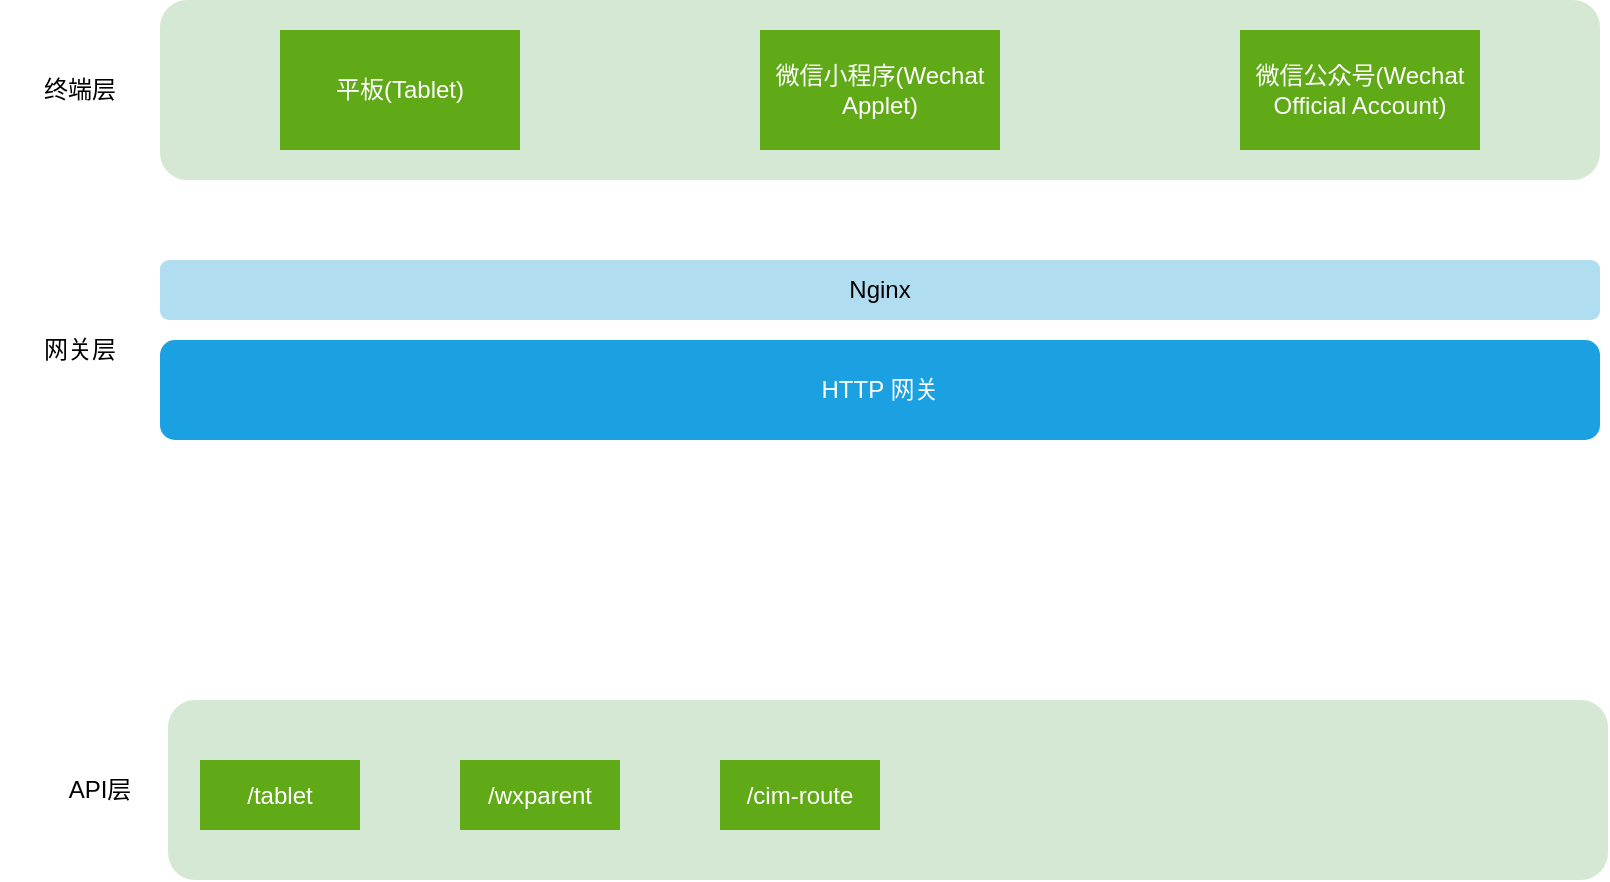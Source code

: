 <mxfile version="26.1.1" pages="22">
  <diagram id="f4Z1P-DHBVJosH07e57E" name="服务端架构">
    <mxGraphModel dx="1260" dy="725" grid="1" gridSize="10" guides="1" tooltips="1" connect="1" arrows="1" fold="1" page="1" pageScale="1" pageWidth="827" pageHeight="1169" math="0" shadow="0">
      <root>
        <mxCell id="0" />
        <mxCell id="1" parent="0" />
        <mxCell id="q0XX4GT5Z8J2Ncl4kmwA-23" value="终端层" style="text;html=1;align=center;verticalAlign=middle;whiteSpace=wrap;rounded=0;" vertex="1" parent="1">
          <mxGeometry x="10" y="80" width="60" height="30" as="geometry" />
        </mxCell>
        <mxCell id="q0XX4GT5Z8J2Ncl4kmwA-25" value="" style="rounded=1;whiteSpace=wrap;html=1;strokeWidth=2;fillColor=#d5e8d4;strokeColor=none;" vertex="1" parent="1">
          <mxGeometry x="80" y="50" width="720" height="90" as="geometry" />
        </mxCell>
        <mxCell id="q0XX4GT5Z8J2Ncl4kmwA-26" value="平板(Tablet)" style="rounded=0;whiteSpace=wrap;html=1;strokeWidth=2;strokeColor=none;fillColor=#60a917;fontColor=#ffffff;" vertex="1" parent="1">
          <mxGeometry x="140" y="65" width="120" height="60" as="geometry" />
        </mxCell>
        <mxCell id="q0XX4GT5Z8J2Ncl4kmwA-27" value="微信小程序(Wechat Applet)" style="rounded=0;whiteSpace=wrap;html=1;strokeWidth=2;fillColor=#60a917;strokeColor=none;fontColor=#ffffff;" vertex="1" parent="1">
          <mxGeometry x="380" y="65" width="120" height="60" as="geometry" />
        </mxCell>
        <mxCell id="q0XX4GT5Z8J2Ncl4kmwA-28" value="微信公众号(Wechat Official Account)" style="rounded=0;whiteSpace=wrap;html=1;strokeWidth=2;strokeColor=none;fillColor=#60a917;fontColor=#ffffff;" vertex="1" parent="1">
          <mxGeometry x="620" y="65" width="120" height="60" as="geometry" />
        </mxCell>
        <mxCell id="q0XX4GT5Z8J2Ncl4kmwA-29" value="网关层" style="text;html=1;align=center;verticalAlign=middle;whiteSpace=wrap;rounded=0;" vertex="1" parent="1">
          <mxGeometry y="210" width="80" height="30" as="geometry" />
        </mxCell>
        <mxCell id="q0XX4GT5Z8J2Ncl4kmwA-30" value="HTTP 网关" style="rounded=1;whiteSpace=wrap;html=1;strokeWidth=2;fillColor=#1ba1e2;strokeColor=none;fontColor=#ffffff;" vertex="1" parent="1">
          <mxGeometry x="80" y="220" width="720" height="50" as="geometry" />
        </mxCell>
        <mxCell id="q0XX4GT5Z8J2Ncl4kmwA-34" value="API层" style="text;html=1;align=center;verticalAlign=middle;whiteSpace=wrap;rounded=0;" vertex="1" parent="1">
          <mxGeometry x="20" y="430" width="60" height="30" as="geometry" />
        </mxCell>
        <mxCell id="q0XX4GT5Z8J2Ncl4kmwA-35" value="" style="rounded=1;whiteSpace=wrap;html=1;strokeWidth=2;fillColor=#d5e8d4;strokeColor=none;" vertex="1" parent="1">
          <mxGeometry x="84" y="400" width="720" height="90" as="geometry" />
        </mxCell>
        <mxCell id="q0XX4GT5Z8J2Ncl4kmwA-36" value="/tablet" style="rounded=0;whiteSpace=wrap;html=1;strokeWidth=2;strokeColor=none;fillColor=#60a917;fontColor=#ffffff;" vertex="1" parent="1">
          <mxGeometry x="100" y="430" width="80" height="35" as="geometry" />
        </mxCell>
        <mxCell id="q0XX4GT5Z8J2Ncl4kmwA-39" value="Nginx" style="rounded=1;whiteSpace=wrap;html=1;strokeWidth=2;fillColor=#b1ddf0;strokeColor=none;" vertex="1" parent="1">
          <mxGeometry x="80" y="180" width="720" height="30" as="geometry" />
        </mxCell>
        <mxCell id="q0XX4GT5Z8J2Ncl4kmwA-40" value="/wxparent" style="rounded=0;whiteSpace=wrap;html=1;strokeWidth=2;strokeColor=none;fillColor=#60a917;fontColor=#ffffff;" vertex="1" parent="1">
          <mxGeometry x="230" y="430" width="80" height="35" as="geometry" />
        </mxCell>
        <mxCell id="q0XX4GT5Z8J2Ncl4kmwA-41" value="/cim-route" style="rounded=0;whiteSpace=wrap;html=1;strokeWidth=2;strokeColor=none;fillColor=#60a917;fontColor=#ffffff;" vertex="1" parent="1">
          <mxGeometry x="360" y="430" width="80" height="35" as="geometry" />
        </mxCell>
      </root>
    </mxGraphModel>
  </diagram>
  <diagram id="QFpq5tvYHlFZ8BRRYUJp" name="淘宝客转发架构">
    <mxGraphModel dx="2087" dy="-444" grid="1" gridSize="10" guides="1" tooltips="1" connect="1" arrows="1" fold="1" page="1" pageScale="1" pageWidth="827" pageHeight="1169" math="0" shadow="0">
      <root>
        <mxCell id="0" />
        <mxCell id="1" parent="0" />
        <mxCell id="qidOv4Uap1PPP2Umbmh_-1" value="" style="rounded=0;whiteSpace=wrap;html=1;dashed=1;direction=west;fillColor=none;" parent="1" vertex="1">
          <mxGeometry x="-180" y="1850" width="660" height="150" as="geometry" />
        </mxCell>
        <mxCell id="qidOv4Uap1PPP2Umbmh_-2" style="edgeStyle=orthogonalEdgeStyle;rounded=0;orthogonalLoop=1;jettySize=auto;html=1;entryX=0;entryY=0.5;entryDx=0;entryDy=0;" parent="1" source="qidOv4Uap1PPP2Umbmh_-19" target="qidOv4Uap1PPP2Umbmh_-4" edge="1">
          <mxGeometry relative="1" as="geometry" />
        </mxCell>
        <mxCell id="qidOv4Uap1PPP2Umbmh_-3" value="" style="group" parent="1" vertex="1" connectable="0">
          <mxGeometry x="180" y="1872" width="210.0" height="90" as="geometry" />
        </mxCell>
        <mxCell id="qidOv4Uap1PPP2Umbmh_-4" value="" style="rounded=1;whiteSpace=wrap;html=1;fillColor=none;" parent="qidOv4Uap1PPP2Umbmh_-3" vertex="1">
          <mxGeometry y="30" width="210" height="60" as="geometry" />
        </mxCell>
        <mxCell id="qidOv4Uap1PPP2Umbmh_-5" value="" style="points=[];aspect=fixed;html=1;align=center;shadow=0;dashed=0;fillColor=#FF6A00;strokeColor=none;shape=mxgraph.alibaba_cloud.alb_application_load_balancer_01;" parent="qidOv4Uap1PPP2Umbmh_-3" vertex="1">
          <mxGeometry x="11.3" y="39.9" width="47.4" height="40.2" as="geometry" />
        </mxCell>
        <mxCell id="qidOv4Uap1PPP2Umbmh_-6" value="" style="points=[];aspect=fixed;html=1;align=center;shadow=0;dashed=0;fillColor=#FF6A00;strokeColor=none;shape=mxgraph.alibaba_cloud.alb_application_load_balancer_01;" parent="qidOv4Uap1PPP2Umbmh_-3" vertex="1">
          <mxGeometry x="81.3" y="39.9" width="47.4" height="40.2" as="geometry" />
        </mxCell>
        <mxCell id="qidOv4Uap1PPP2Umbmh_-7" value="" style="points=[];aspect=fixed;html=1;align=center;shadow=0;dashed=0;fillColor=#FF6A00;strokeColor=none;shape=mxgraph.alibaba_cloud.alb_application_load_balancer_01;" parent="qidOv4Uap1PPP2Umbmh_-3" vertex="1">
          <mxGeometry x="151.3" y="39.9" width="47.4" height="40.2" as="geometry" />
        </mxCell>
        <mxCell id="qidOv4Uap1PPP2Umbmh_-8" value="ALB集群-(七层)" style="text;html=1;align=center;verticalAlign=middle;whiteSpace=wrap;rounded=0;" parent="qidOv4Uap1PPP2Umbmh_-3" vertex="1">
          <mxGeometry x="51" width="108" height="30" as="geometry" />
        </mxCell>
        <mxCell id="qidOv4Uap1PPP2Umbmh_-9" value="" style="group" parent="1" vertex="1" connectable="0">
          <mxGeometry x="780" y="1799" width="300" height="250" as="geometry" />
        </mxCell>
        <mxCell id="qidOv4Uap1PPP2Umbmh_-10" value="" style="rounded=0;whiteSpace=wrap;html=1;fillColor=none;dashed=1;" parent="qidOv4Uap1PPP2Umbmh_-9" vertex="1">
          <mxGeometry y="30" width="300" height="220" as="geometry" />
        </mxCell>
        <mxCell id="qidOv4Uap1PPP2Umbmh_-11" value="" style="points=[];aspect=fixed;html=1;align=center;shadow=0;dashed=0;fillColor=#FF6A00;strokeColor=none;shape=mxgraph.alibaba_cloud.eci_elastic_container_instance;" parent="qidOv4Uap1PPP2Umbmh_-9" vertex="1">
          <mxGeometry x="30" y="170" width="85.78" height="60" as="geometry" />
        </mxCell>
        <mxCell id="qidOv4Uap1PPP2Umbmh_-12" value="" style="points=[];aspect=fixed;html=1;align=center;shadow=0;dashed=0;fillColor=#FF6A00;strokeColor=none;shape=mxgraph.alibaba_cloud.eci_elastic_container_instance;" parent="qidOv4Uap1PPP2Umbmh_-9" vertex="1">
          <mxGeometry x="180" y="60" width="85.78" height="60" as="geometry" />
        </mxCell>
        <mxCell id="qidOv4Uap1PPP2Umbmh_-13" value="" style="points=[];aspect=fixed;html=1;align=center;shadow=0;dashed=0;fillColor=#FF6A00;strokeColor=none;shape=mxgraph.alibaba_cloud.eci_elastic_container_instance;" parent="qidOv4Uap1PPP2Umbmh_-9" vertex="1">
          <mxGeometry x="30" y="60" width="85.78" height="60" as="geometry" />
        </mxCell>
        <mxCell id="qidOv4Uap1PPP2Umbmh_-14" value="" style="points=[];aspect=fixed;html=1;align=center;shadow=0;dashed=0;fillColor=#FF6A00;strokeColor=none;shape=mxgraph.alibaba_cloud.eci_elastic_container_instance;" parent="qidOv4Uap1PPP2Umbmh_-9" vertex="1">
          <mxGeometry x="180" y="170" width="85.78" height="60" as="geometry" />
        </mxCell>
        <mxCell id="qidOv4Uap1PPP2Umbmh_-15" value="Alibaba 淘宝客" style="text;html=1;align=center;verticalAlign=middle;whiteSpace=wrap;rounded=0;" parent="qidOv4Uap1PPP2Umbmh_-9" vertex="1">
          <mxGeometry x="90" width="120" height="30" as="geometry" />
        </mxCell>
        <mxCell id="qidOv4Uap1PPP2Umbmh_-16" style="edgeStyle=orthogonalEdgeStyle;rounded=0;orthogonalLoop=1;jettySize=auto;html=1;entryX=-0.003;entryY=0.464;entryDx=0;entryDy=0;entryPerimeter=0;" parent="1" source="qidOv4Uap1PPP2Umbmh_-4" target="qidOv4Uap1PPP2Umbmh_-10" edge="1">
          <mxGeometry relative="1" as="geometry" />
        </mxCell>
        <UserObject label="2.转发淘宝客(UVID&amp;amp;商品+推送)" link="https://eco.taobao.com/router/rest" id="qidOv4Uap1PPP2Umbmh_-17">
          <mxCell style="edgeLabel;html=1;align=center;verticalAlign=middle;resizable=0;points=[];" parent="qidOv4Uap1PPP2Umbmh_-16" vertex="1" connectable="0">
            <mxGeometry x="0.448" y="-3" relative="1" as="geometry">
              <mxPoint x="-61" y="-2" as="offset" />
            </mxGeometry>
          </mxCell>
        </UserObject>
        <mxCell id="qidOv4Uap1PPP2Umbmh_-18" value="阿里云-亚笃" style="text;html=1;align=center;verticalAlign=middle;whiteSpace=wrap;rounded=0;" parent="1" vertex="1">
          <mxGeometry y="1820" width="192" height="30" as="geometry" />
        </mxCell>
        <mxCell id="qidOv4Uap1PPP2Umbmh_-19" value="" style="points=[];aspect=fixed;html=1;align=center;shadow=0;dashed=0;fillColor=#FF6A00;strokeColor=none;shape=mxgraph.alibaba_cloud.dns_domain_name_system;" parent="1" vertex="1">
          <mxGeometry x="-150.229" y="1910" width="46.258" height="45.512" as="geometry" />
        </mxCell>
        <mxCell id="qidOv4Uap1PPP2Umbmh_-20" value="https://api.sz-yadu.cn&lt;span style=&quot;white-space: nowrap; background-color: rgb(255, 255, 255);&quot;&gt;/router/rest&lt;/span&gt;" style="text;html=1;align=center;verticalAlign=middle;whiteSpace=wrap;rounded=0;fontSize=16;fontStyle=5" parent="1" vertex="1">
          <mxGeometry x="-520" y="1940" width="360" height="30" as="geometry" />
        </mxCell>
        <mxCell id="qidOv4Uap1PPP2Umbmh_-21" value="&lt;u style=&quot;text-align: left; background-color: transparent; font-size: 16px;&quot;&gt;&lt;b&gt;https://api.sz-yadu.cn/v1/callback/tb/click&lt;/b&gt;&lt;/u&gt;" style="text;html=1;align=center;verticalAlign=middle;whiteSpace=wrap;rounded=0;fontStyle=4" parent="1" vertex="1">
          <mxGeometry x="225" y="2270" width="385.8" height="30" as="geometry" />
        </mxCell>
        <mxCell id="qidOv4Uap1PPP2Umbmh_-22" style="edgeStyle=orthogonalEdgeStyle;rounded=0;orthogonalLoop=1;jettySize=auto;html=1;entryX=0.046;entryY=0.507;entryDx=0;entryDy=0;entryPerimeter=0;" parent="1" source="qidOv4Uap1PPP2Umbmh_-25" target="qidOv4Uap1PPP2Umbmh_-19" edge="1">
          <mxGeometry relative="1" as="geometry" />
        </mxCell>
        <mxCell id="qidOv4Uap1PPP2Umbmh_-23" value="1.百硕淘宝客转发(UVID&amp;amp;商品+推送)" style="edgeLabel;html=1;align=center;verticalAlign=middle;resizable=0;points=[];" parent="qidOv4Uap1PPP2Umbmh_-22" vertex="1" connectable="0">
          <mxGeometry x="0.151" relative="1" as="geometry">
            <mxPoint x="-36" y="1" as="offset" />
          </mxGeometry>
        </mxCell>
        <mxCell id="qidOv4Uap1PPP2Umbmh_-24" value="" style="group" parent="1" vertex="1" connectable="0">
          <mxGeometry x="-690" y="1849" width="200" height="140" as="geometry" />
        </mxCell>
        <mxCell id="qidOv4Uap1PPP2Umbmh_-25" value="" style="rounded=1;whiteSpace=wrap;html=1;fillColor=none;dashed=1;" parent="qidOv4Uap1PPP2Umbmh_-24" vertex="1">
          <mxGeometry y="30" width="200" height="110" as="geometry" />
        </mxCell>
        <mxCell id="qidOv4Uap1PPP2Umbmh_-26" value="" style="rounded=0;whiteSpace=wrap;html=1;fillColor=#d5e8d4;strokeColor=#82b366;" parent="qidOv4Uap1PPP2Umbmh_-24" vertex="1">
          <mxGeometry x="30" y="50" width="120" height="60" as="geometry" />
        </mxCell>
        <mxCell id="qidOv4Uap1PPP2Umbmh_-27" value="CPS" style="rounded=0;whiteSpace=wrap;html=1;fillColor=#d5e8d4;strokeColor=#82b366;" parent="qidOv4Uap1PPP2Umbmh_-24" vertex="1">
          <mxGeometry x="50" y="62" width="120" height="60" as="geometry" />
        </mxCell>
        <mxCell id="qidOv4Uap1PPP2Umbmh_-28" value="OPPO" style="text;html=1;align=center;verticalAlign=middle;whiteSpace=wrap;rounded=0;" parent="qidOv4Uap1PPP2Umbmh_-24" vertex="1">
          <mxGeometry x="55" width="90" height="30" as="geometry" />
        </mxCell>
        <mxCell id="qidOv4Uap1PPP2Umbmh_-29" value="&lt;span style=&quot;white-space: nowrap; background-color: rgb(255, 255, 255);&quot;&gt;https://eco.taobao.com/router/rest&lt;/span&gt;" style="text;html=1;align=center;verticalAlign=middle;whiteSpace=wrap;rounded=0;fontStyle=5;fontSize=16;" parent="1" vertex="1">
          <mxGeometry x="490" y="1940" width="270" height="30" as="geometry" />
        </mxCell>
        <mxCell id="qidOv4Uap1PPP2Umbmh_-30" style="edgeStyle=orthogonalEdgeStyle;rounded=0;orthogonalLoop=1;jettySize=auto;html=1;entryX=0.557;entryY=1.027;entryDx=0;entryDy=0;entryPerimeter=0;" parent="1" source="qidOv4Uap1PPP2Umbmh_-10" target="qidOv4Uap1PPP2Umbmh_-19" edge="1">
          <mxGeometry relative="1" as="geometry">
            <Array as="points">
              <mxPoint x="930" y="2260" />
              <mxPoint x="-124" y="2260" />
            </Array>
          </mxGeometry>
        </mxCell>
        <mxCell id="qidOv4Uap1PPP2Umbmh_-31" value="3. 淘宝客回传数据" style="edgeLabel;html=1;align=center;verticalAlign=middle;resizable=0;points=[];" parent="qidOv4Uap1PPP2Umbmh_-30" vertex="1" connectable="0">
          <mxGeometry x="-0.096" relative="1" as="geometry">
            <mxPoint as="offset" />
          </mxGeometry>
        </mxCell>
        <mxCell id="qidOv4Uap1PPP2Umbmh_-32" value="4. 转发淘宝客回传数据" style="edgeStyle=orthogonalEdgeStyle;rounded=0;orthogonalLoop=1;jettySize=auto;html=1;entryX=0.5;entryY=1;entryDx=0;entryDy=0;" parent="1" source="qidOv4Uap1PPP2Umbmh_-4" target="qidOv4Uap1PPP2Umbmh_-25" edge="1">
          <mxGeometry x="-0.368" relative="1" as="geometry">
            <Array as="points">
              <mxPoint x="285" y="2160" />
              <mxPoint x="-590" y="2160" />
            </Array>
            <mxPoint as="offset" />
          </mxGeometry>
        </mxCell>
        <mxCell id="qidOv4Uap1PPP2Umbmh_-33" value="&lt;span style=&quot;font-size: 16px; font-weight: 700;&quot;&gt;https://&lt;/span&gt;&lt;span style=&quot;background-color: rgb(255, 255, 255);&quot;&gt;&lt;span style=&quot;font-size: 16px;&quot;&gt;&lt;b&gt;sdk.buy.bytesus.com&lt;/b&gt;&lt;/span&gt;&lt;span style=&quot;font-size: 16px; white-space: nowrap;&quot;&gt;&lt;b&gt;/tracking/callback/click&lt;/b&gt;&lt;/span&gt;&lt;/span&gt;" style="text;html=1;align=center;verticalAlign=middle;whiteSpace=wrap;rounded=0;fontStyle=4" parent="1" vertex="1">
          <mxGeometry x="-110" y="2170" width="450" height="30" as="geometry" />
        </mxCell>
        <mxCell id="oyv6OAs_k54KzMjWXxiM-1" value="&lt;h1 style=&quot;margin-top: 0px;&quot;&gt;事项to-do&lt;/h1&gt;&lt;div&gt;1. 阿里云-百硕服务，申请域名，用作接接收淘宝客&lt;/div&gt;&lt;div&gt;&lt;br&gt;2. 使用ALB - 配置后端转发&lt;/div&gt;&lt;div&gt;&lt;br&gt;3. 百硕ALB对应的域名 -&amp;nbsp;&lt;b&gt;&lt;u&gt;&lt;span style=&quot;font-size: 16px; text-align: center;&quot;&gt;https://sz-yadu.cn&lt;/span&gt;&lt;span style=&quot;font-size: 16px; text-align: center; white-space: nowrap; background-color: rgb(255, 255, 255);&quot;&gt;/router/rest&lt;/span&gt;&lt;/u&gt;&lt;/b&gt;&lt;/div&gt;&lt;div&gt;&lt;div style=&quot;text-align: center;&quot;&gt;&lt;span style=&quot;font-size: 16px; white-space: nowrap;&quot;&gt;&lt;b&gt;&lt;u&gt;&lt;br&gt;&lt;/u&gt;&lt;/b&gt;&lt;/span&gt;&lt;/div&gt;4. 淘宝客转发访问域名 - &lt;span style=&quot;font-size: 16px; font-weight: 700; text-align: center; white-space: nowrap; background-color: rgb(255, 255, 255); text-decoration-line: underline;&quot;&gt;https://&lt;/span&gt;&lt;span style=&quot;background-color: rgb(255, 255, 255); font-size: 16px; font-weight: 700; text-align: center; text-decoration-line: underline; white-space: nowrap;&quot;&gt;e&lt;/span&gt;&lt;span style=&quot;background-color: rgb(255, 255, 255); font-size: 16px; font-weight: 700; text-align: center; text-decoration-line: underline; white-space: nowrap;&quot;&gt;co.taobao.com/router/rest&lt;/span&gt;&lt;/div&gt;&lt;div&gt;&lt;span style=&quot;background-color: rgb(255, 255, 255); font-size: 16px; font-weight: 700; text-align: center; text-decoration-line: underline; white-space: nowrap;&quot;&gt;&lt;br&gt;&lt;/span&gt;&lt;/div&gt;&lt;div&gt;5. 淘宝客回传数据 - &lt;u&gt;&lt;b&gt;&lt;font style=&quot;font-size: 16px;&quot;&gt;https://&lt;span style=&quot;background-color: transparent;&quot;&gt;sz-yadu.cn/v1/callback/tb/click&lt;/span&gt;&lt;/font&gt;&lt;/b&gt;&lt;/u&gt;&lt;/div&gt;&lt;div&gt;&lt;u&gt;&lt;b&gt;&lt;span style=&quot;background-color: transparent; font-size: 16px;&quot;&gt;&lt;br&gt;&lt;/span&gt;&lt;/b&gt;&lt;/u&gt;&lt;/div&gt;&lt;div&gt;&lt;font style=&quot;&quot;&gt;6. 亚笃ALB转发oppo云地址-&lt;u&gt;&lt;b&gt;&lt;font style=&quot;font-size: 16px;&quot;&gt;https&lt;font style=&quot;&quot;&gt;://&lt;/font&gt;&lt;/font&gt;&lt;/b&gt;&lt;/u&gt;&lt;/font&gt;&lt;font style=&quot;font-size: 16px;&quot;&gt;&lt;u style=&quot;&quot;&gt;&lt;span style=&quot;background-color: transparent; text-align: center;&quot;&gt;&lt;b&gt;sdk.buy.bytesus.com&lt;/b&gt;&lt;/span&gt;&lt;span style=&quot;background-color: transparent; text-align: center; white-space: nowrap;&quot;&gt;&lt;b&gt;/&lt;/b&gt;&lt;/span&gt;&lt;span style=&quot;background-color: transparent;&quot;&gt;&lt;b style=&quot;&quot;&gt;v1/callback/tb/click&lt;/b&gt;&lt;/span&gt;&lt;/u&gt;&lt;/font&gt;&lt;/div&gt;" style="text;html=1;whiteSpace=wrap;overflow=hidden;rounded=0;" parent="1" vertex="1">
          <mxGeometry x="-740" y="2260" width="540" height="280" as="geometry" />
        </mxCell>
        <mxCell id="8MegOtu5FgIa8Y21f6gd-1" value="" style="rounded=0;whiteSpace=wrap;html=1;fillColor=none;dashed=1;" parent="1" vertex="1">
          <mxGeometry x="1260" y="1880" width="270" height="120" as="geometry" />
        </mxCell>
        <mxCell id="8MegOtu5FgIa8Y21f6gd-2" value="OPPO-PUSH" style="rounded=1;whiteSpace=wrap;html=1;fillColor=#dae8fc;strokeColor=none;" parent="1" vertex="1">
          <mxGeometry x="1305" y="1910" width="170" height="60" as="geometry" />
        </mxCell>
        <mxCell id="8MegOtu5FgIa8Y21f6gd-3" value="msg-push" style="edgeStyle=orthogonalEdgeStyle;rounded=0;orthogonalLoop=1;jettySize=auto;html=1;" parent="1" source="qidOv4Uap1PPP2Umbmh_-10" target="8MegOtu5FgIa8Y21f6gd-1" edge="1">
          <mxGeometry relative="1" as="geometry" />
        </mxCell>
      </root>
    </mxGraphModel>
  </diagram>
  <diagram id="bSBqH7Twba2OBRxSDNPc" name="口令正则架构迁移">
    <mxGraphModel dx="1260" dy="725" grid="0" gridSize="10" guides="1" tooltips="1" connect="1" arrows="1" fold="1" page="1" pageScale="1" pageWidth="827" pageHeight="1169" math="0" shadow="0">
      <root>
        <mxCell id="0" />
        <mxCell id="1" parent="0" />
        <mxCell id="03J3_-J6CwypVkIeR6aS-1" value="CPS-Web" style="rounded=0;whiteSpace=wrap;html=1;fillColor=#d5e8d4;strokeColor=none;" parent="1" vertex="1">
          <mxGeometry x="537" y="410" width="120" height="60" as="geometry" />
        </mxCell>
        <mxCell id="03J3_-J6CwypVkIeR6aS-4" style="edgeStyle=orthogonalEdgeStyle;rounded=0;orthogonalLoop=1;jettySize=auto;html=1;dashed=1;" parent="1" source="03J3_-J6CwypVkIeR6aS-2" target="03J3_-J6CwypVkIeR6aS-1" edge="1">
          <mxGeometry relative="1" as="geometry" />
        </mxCell>
        <mxCell id="03J3_-J6CwypVkIeR6aS-6" style="edgeStyle=orthogonalEdgeStyle;rounded=0;orthogonalLoop=1;jettySize=auto;html=1;entryX=0.5;entryY=0;entryDx=0;entryDy=0;dashed=1;" parent="1" source="03J3_-J6CwypVkIeR6aS-3" target="03J3_-J6CwypVkIeR6aS-1" edge="1">
          <mxGeometry relative="1" as="geometry" />
        </mxCell>
        <mxCell id="03J3_-J6CwypVkIeR6aS-7" value="异步更新PDD+Alipay正则" style="edgeLabel;html=1;align=center;verticalAlign=middle;resizable=0;points=[];" parent="03J3_-J6CwypVkIeR6aS-6" vertex="1" connectable="0">
          <mxGeometry x="0.264" relative="1" as="geometry">
            <mxPoint as="offset" />
          </mxGeometry>
        </mxCell>
        <mxCell id="03J3_-J6CwypVkIeR6aS-2" value="PDD-refresher" style="rounded=0;whiteSpace=wrap;html=1;fillColor=#d5e8d4;strokeColor=none;" parent="1" vertex="1">
          <mxGeometry x="678" y="270" width="120" height="60" as="geometry" />
        </mxCell>
        <mxCell id="03J3_-J6CwypVkIeR6aS-3" value="alipayRule.json" style="verticalLabelPosition=bottom;html=1;verticalAlign=top;align=center;strokeColor=none;fillColor=#00BEF2;shape=mxgraph.azure.cloud_services_configuration_file;pointerEvents=1;" parent="1" vertex="1">
          <mxGeometry x="707.75" y="190" width="47.5" height="50" as="geometry" />
        </mxCell>
        <mxCell id="03J3_-J6CwypVkIeR6aS-12" value="2. 获取商平正则接口&lt;br&gt;&lt;span style=&quot;font-size: 11px;&quot;&gt;/v1/cps/command/regular/getV2&lt;/span&gt;" style="edgeStyle=orthogonalEdgeStyle;rounded=0;orthogonalLoop=1;jettySize=auto;html=1;entryX=0.5;entryY=1;entryDx=0;entryDy=0;" parent="1" source="03J3_-J6CwypVkIeR6aS-8" target="03J3_-J6CwypVkIeR6aS-1" edge="1">
          <mxGeometry relative="1" as="geometry">
            <Array as="points">
              <mxPoint x="330" y="530" />
              <mxPoint x="597" y="530" />
            </Array>
          </mxGeometry>
        </mxCell>
        <mxCell id="03J3_-J6CwypVkIeR6aS-8" value="口令服务" style="rounded=0;whiteSpace=wrap;html=1;fillColor=#fff2cc;strokeColor=none;" parent="1" vertex="1">
          <mxGeometry x="270" y="410" width="120" height="60" as="geometry" />
        </mxCell>
        <mxCell id="03J3_-J6CwypVkIeR6aS-10" style="edgeStyle=orthogonalEdgeStyle;rounded=0;orthogonalLoop=1;jettySize=auto;html=1;" parent="1" source="03J3_-J6CwypVkIeR6aS-9" target="03J3_-J6CwypVkIeR6aS-8" edge="1">
          <mxGeometry relative="1" as="geometry" />
        </mxCell>
        <mxCell id="03J3_-J6CwypVkIeR6aS-11" value="1. 获取口令规则&lt;br&gt;/wisdom/pwd/rules" style="edgeLabel;html=1;align=center;verticalAlign=middle;resizable=0;points=[];" parent="03J3_-J6CwypVkIeR6aS-10" vertex="1" connectable="0">
          <mxGeometry x="-0.051" y="-5" relative="1" as="geometry">
            <mxPoint as="offset" />
          </mxGeometry>
        </mxCell>
        <mxCell id="03J3_-J6CwypVkIeR6aS-9" value="" style="verticalLabelPosition=bottom;verticalAlign=top;html=1;shadow=0;dashed=0;strokeWidth=1;shape=mxgraph.android.phone2;strokeColor=#666666;fillColor=#f5f5f5;fontColor=#333333;" parent="1" vertex="1">
          <mxGeometry x="27" y="385" width="60" height="110" as="geometry" />
        </mxCell>
        <mxCell id="03J3_-J6CwypVkIeR6aS-13" value="3. 返回 &lt;br&gt;正则+ pkgs" style="edgeStyle=orthogonalEdgeStyle;rounded=0;orthogonalLoop=1;jettySize=auto;html=1;entryX=0.5;entryY=0;entryDx=0;entryDy=0;" parent="1" source="03J3_-J6CwypVkIeR6aS-1" target="03J3_-J6CwypVkIeR6aS-8" edge="1">
          <mxGeometry relative="1" as="geometry">
            <Array as="points">
              <mxPoint x="560" y="350" />
              <mxPoint x="330" y="350" />
            </Array>
          </mxGeometry>
        </mxCell>
        <mxCell id="fn6s52A-m5yPJ1tXgVBn-2" value="CPS-Web" style="rounded=0;whiteSpace=wrap;html=1;fillColor=#d5e8d4;strokeColor=none;" parent="1" vertex="1">
          <mxGeometry x="587.75" y="1480" width="120" height="60" as="geometry" />
        </mxCell>
        <mxCell id="fn6s52A-m5yPJ1tXgVBn-4" style="edgeStyle=orthogonalEdgeStyle;rounded=0;orthogonalLoop=1;jettySize=auto;html=1;entryX=0.5;entryY=0;entryDx=0;entryDy=0;" parent="1" source="fn6s52A-m5yPJ1tXgVBn-7" target="fn6s52A-m5yPJ1tXgVBn-2" edge="1">
          <mxGeometry relative="1" as="geometry" />
        </mxCell>
        <mxCell id="fn6s52A-m5yPJ1tXgVBn-37" value="人群定向(Redis定向)" style="edgeLabel;html=1;align=center;verticalAlign=middle;resizable=0;points=[];" parent="fn6s52A-m5yPJ1tXgVBn-4" vertex="1" connectable="0">
          <mxGeometry x="0.308" y="1" relative="1" as="geometry">
            <mxPoint x="8" y="-124" as="offset" />
          </mxGeometry>
        </mxCell>
        <mxCell id="fn6s52A-m5yPJ1tXgVBn-7" value="口令" style="verticalLabelPosition=bottom;html=1;verticalAlign=top;align=center;strokeColor=none;fillColor=#00BEF2;shape=mxgraph.azure.cloud_services_configuration_file;pointerEvents=1;" parent="1" vertex="1">
          <mxGeometry x="740" y="1240" width="47.5" height="50" as="geometry" />
        </mxCell>
        <mxCell id="fn6s52A-m5yPJ1tXgVBn-8" value="2. 获取商平口令转换&lt;br&gt;&lt;span style=&quot;font-size: 11px;&quot;&gt;&lt;b&gt;&lt;u&gt;/v1/cps/command/convertV2&lt;/u&gt;&lt;/b&gt;&lt;/span&gt;" style="edgeStyle=orthogonalEdgeStyle;rounded=0;orthogonalLoop=1;jettySize=auto;html=1;entryX=0.5;entryY=1;entryDx=0;entryDy=0;" parent="1" source="fn6s52A-m5yPJ1tXgVBn-9" target="fn6s52A-m5yPJ1tXgVBn-2" edge="1">
          <mxGeometry x="-0.009" y="-21" relative="1" as="geometry">
            <Array as="points">
              <mxPoint x="330" y="1600" />
              <mxPoint x="648" y="1600" />
            </Array>
            <mxPoint as="offset" />
          </mxGeometry>
        </mxCell>
        <mxCell id="fn6s52A-m5yPJ1tXgVBn-9" value="口令服务" style="rounded=0;whiteSpace=wrap;html=1;fillColor=#fff2cc;strokeColor=none;" parent="1" vertex="1">
          <mxGeometry x="270" y="1480" width="120" height="60" as="geometry" />
        </mxCell>
        <mxCell id="fn6s52A-m5yPJ1tXgVBn-10" style="edgeStyle=orthogonalEdgeStyle;rounded=0;orthogonalLoop=1;jettySize=auto;html=1;" parent="1" source="fn6s52A-m5yPJ1tXgVBn-12" target="fn6s52A-m5yPJ1tXgVBn-9" edge="1">
          <mxGeometry relative="1" as="geometry" />
        </mxCell>
        <mxCell id="fn6s52A-m5yPJ1tXgVBn-11" value="1. 口令转换&lt;br&gt;&lt;span style=&quot;font-size: 11px;&quot;&gt;&lt;b&gt;&lt;u&gt;/wisdom/pwd/convert2Link&lt;/u&gt;&lt;/b&gt;&lt;/span&gt;" style="edgeLabel;html=1;align=center;verticalAlign=middle;resizable=0;points=[];" parent="fn6s52A-m5yPJ1tXgVBn-10" vertex="1" connectable="0">
          <mxGeometry x="-0.051" y="-5" relative="1" as="geometry">
            <mxPoint x="-4" y="15" as="offset" />
          </mxGeometry>
        </mxCell>
        <mxCell id="fn6s52A-m5yPJ1tXgVBn-12" value="" style="verticalLabelPosition=bottom;verticalAlign=top;html=1;shadow=0;dashed=0;strokeWidth=1;shape=mxgraph.android.phone2;strokeColor=#666666;fillColor=#f5f5f5;fontColor=#333333;" parent="1" vertex="1">
          <mxGeometry x="17" y="1455" width="60" height="110" as="geometry" />
        </mxCell>
        <mxCell id="fn6s52A-m5yPJ1tXgVBn-13" value="3. 返回口令转换结果&lt;div&gt;&lt;b&gt;&lt;u&gt;主标题，副标题，点击文案，&lt;br&gt;大图标，小图标，下载图标，&lt;/u&gt;&lt;/b&gt;&lt;/div&gt;&lt;div&gt;&lt;b&gt;&lt;u&gt;电商平台，APP包名，APP名称。&lt;/u&gt;&lt;/b&gt;&lt;/div&gt;" style="edgeStyle=orthogonalEdgeStyle;rounded=0;orthogonalLoop=1;jettySize=auto;html=1;entryX=0.5;entryY=0;entryDx=0;entryDy=0;" parent="1" source="fn6s52A-m5yPJ1tXgVBn-2" target="fn6s52A-m5yPJ1tXgVBn-9" edge="1">
          <mxGeometry y="-40" relative="1" as="geometry">
            <Array as="points">
              <mxPoint x="610" y="1420" />
              <mxPoint x="330" y="1420" />
            </Array>
            <mxPoint as="offset" />
          </mxGeometry>
        </mxCell>
        <mxCell id="fn6s52A-m5yPJ1tXgVBn-14" value="电商平台(platformType)" style="rounded=0;whiteSpace=wrap;html=1;fillColor=#008a00;strokeColor=default;fontColor=#ffffff;" parent="1" vertex="1">
          <mxGeometry x="45" y="810" width="307" height="200" as="geometry" />
        </mxCell>
        <mxCell id="fn6s52A-m5yPJ1tXgVBn-15" value="包名A" style="rounded=0;whiteSpace=wrap;html=1;fillColor=#d5e8d4;strokeColor=#666666;" parent="1" vertex="1">
          <mxGeometry x="332" y="820" width="90" height="30" as="geometry" />
        </mxCell>
        <mxCell id="fn6s52A-m5yPJ1tXgVBn-19" value="包名B" style="rounded=0;whiteSpace=wrap;html=1;fillColor=#d5e8d4;strokeColor=#666666;" parent="1" vertex="1">
          <mxGeometry x="332" y="895" width="90" height="30" as="geometry" />
        </mxCell>
        <mxCell id="fn6s52A-m5yPJ1tXgVBn-21" value="包名C" style="rounded=0;whiteSpace=wrap;html=1;fillColor=#d5e8d4;strokeColor=#666666;" parent="1" vertex="1">
          <mxGeometry x="332" y="970" width="90" height="30" as="geometry" />
        </mxCell>
        <mxCell id="fn6s52A-m5yPJ1tXgVBn-25" value="APP名称A" style="rounded=0;whiteSpace=wrap;html=1;fillColor=#d5e8d4;strokeColor=#666666;" parent="1" vertex="1">
          <mxGeometry x="422" y="820" width="90" height="30" as="geometry" />
        </mxCell>
        <mxCell id="fn6s52A-m5yPJ1tXgVBn-26" value="APP名称B" style="rounded=0;whiteSpace=wrap;html=1;fillColor=#d5e8d4;strokeColor=#666666;" parent="1" vertex="1">
          <mxGeometry x="422" y="895" width="90" height="30" as="geometry" />
        </mxCell>
        <mxCell id="fn6s52A-m5yPJ1tXgVBn-27" value="APP名称C" style="rounded=0;whiteSpace=wrap;html=1;fillColor=#d5e8d4;strokeColor=#666666;" parent="1" vertex="1">
          <mxGeometry x="422" y="970" width="90" height="30" as="geometry" />
        </mxCell>
        <mxCell id="fn6s52A-m5yPJ1tXgVBn-28" value="APP ICON A" style="rounded=0;whiteSpace=wrap;html=1;fillColor=#d5e8d4;strokeColor=#666666;" parent="1" vertex="1">
          <mxGeometry x="512" y="820" width="90" height="30" as="geometry" />
        </mxCell>
        <mxCell id="fn6s52A-m5yPJ1tXgVBn-29" value="APP ICON B" style="rounded=0;whiteSpace=wrap;html=1;fillColor=#d5e8d4;strokeColor=#666666;" parent="1" vertex="1">
          <mxGeometry x="512" y="895" width="90" height="30" as="geometry" />
        </mxCell>
        <mxCell id="fn6s52A-m5yPJ1tXgVBn-30" value="APP ICON C" style="rounded=0;whiteSpace=wrap;html=1;fillColor=#d5e8d4;strokeColor=#666666;" parent="1" vertex="1">
          <mxGeometry x="512" y="970" width="90" height="30" as="geometry" />
        </mxCell>
        <mxCell id="fn6s52A-m5yPJ1tXgVBn-31" value="大图标A" style="rounded=0;whiteSpace=wrap;html=1;fillColor=#d5e8d4;strokeColor=#666666;" parent="1" vertex="1">
          <mxGeometry x="602" y="820" width="90" height="30" as="geometry" />
        </mxCell>
        <mxCell id="fn6s52A-m5yPJ1tXgVBn-32" value="大图标B" style="rounded=0;whiteSpace=wrap;html=1;fillColor=#d5e8d4;strokeColor=#666666;" parent="1" vertex="1">
          <mxGeometry x="602" y="895" width="90" height="30" as="geometry" />
        </mxCell>
        <mxCell id="fn6s52A-m5yPJ1tXgVBn-33" value="大图标C" style="rounded=0;whiteSpace=wrap;html=1;fillColor=#d5e8d4;strokeColor=#666666;" parent="1" vertex="1">
          <mxGeometry x="602" y="970" width="90" height="30" as="geometry" />
        </mxCell>
        <mxCell id="fn6s52A-m5yPJ1tXgVBn-34" value="A其他" style="rounded=0;whiteSpace=wrap;html=1;fillColor=#d5e8d4;strokeColor=#666666;" parent="1" vertex="1">
          <mxGeometry x="692" y="820" width="90" height="30" as="geometry" />
        </mxCell>
        <mxCell id="fn6s52A-m5yPJ1tXgVBn-35" value="B其他" style="rounded=0;whiteSpace=wrap;html=1;fillColor=#d5e8d4;strokeColor=#666666;" parent="1" vertex="1">
          <mxGeometry x="692" y="895" width="90" height="30" as="geometry" />
        </mxCell>
        <mxCell id="fn6s52A-m5yPJ1tXgVBn-36" value="C其他" style="rounded=0;whiteSpace=wrap;html=1;fillColor=#d5e8d4;strokeColor=#666666;" parent="1" vertex="1">
          <mxGeometry x="692" y="970" width="90" height="30" as="geometry" />
        </mxCell>
        <mxCell id="w-uuWwHizg_HPIag-NL0-16" style="edgeStyle=orthogonalEdgeStyle;rounded=0;orthogonalLoop=1;jettySize=auto;html=1;exitX=0.75;exitY=0;exitDx=0;exitDy=0;entryX=0.5;entryY=1;entryDx=0;entryDy=0;" edge="1" parent="1" source="w-uuWwHizg_HPIag-NL0-1" target="w-uuWwHizg_HPIag-NL0-14">
          <mxGeometry relative="1" as="geometry">
            <Array as="points">
              <mxPoint x="673" y="2005" />
            </Array>
          </mxGeometry>
        </mxCell>
        <mxCell id="w-uuWwHizg_HPIag-NL0-17" value="4. PDD口令 请求PDD服务" style="edgeLabel;html=1;align=center;verticalAlign=middle;resizable=0;points=[];" vertex="1" connectable="0" parent="w-uuWwHizg_HPIag-NL0-16">
          <mxGeometry x="0.056" y="1" relative="1" as="geometry">
            <mxPoint as="offset" />
          </mxGeometry>
        </mxCell>
        <mxCell id="w-uuWwHizg_HPIag-NL0-1" value="CPS-Web" style="rounded=0;whiteSpace=wrap;html=1;fillColor=#d5e8d4;strokeColor=none;" vertex="1" parent="1">
          <mxGeometry x="587.75" y="2005" width="120" height="60" as="geometry" />
        </mxCell>
        <mxCell id="w-uuWwHizg_HPIag-NL0-5" value="2. 获取商平口&lt;u&gt;PDD&lt;/u&gt;令转换&lt;br&gt;&lt;span style=&quot;font-size: 11px;&quot;&gt;&lt;b&gt;&lt;u&gt;/v1/cps/command/convertV2&lt;/u&gt;&lt;/b&gt;&lt;/span&gt;" style="edgeStyle=orthogonalEdgeStyle;rounded=0;orthogonalLoop=1;jettySize=auto;html=1;entryX=0.5;entryY=1;entryDx=0;entryDy=0;" edge="1" parent="1" source="w-uuWwHizg_HPIag-NL0-6" target="w-uuWwHizg_HPIag-NL0-1">
          <mxGeometry x="-0.009" y="-21" relative="1" as="geometry">
            <Array as="points">
              <mxPoint x="330" y="2125" />
              <mxPoint x="648" y="2125" />
            </Array>
            <mxPoint as="offset" />
          </mxGeometry>
        </mxCell>
        <mxCell id="w-uuWwHizg_HPIag-NL0-6" value="口令服务" style="rounded=0;whiteSpace=wrap;html=1;fillColor=#fff2cc;strokeColor=none;" vertex="1" parent="1">
          <mxGeometry x="270" y="2005" width="120" height="60" as="geometry" />
        </mxCell>
        <mxCell id="w-uuWwHizg_HPIag-NL0-7" style="edgeStyle=orthogonalEdgeStyle;rounded=0;orthogonalLoop=1;jettySize=auto;html=1;" edge="1" parent="1" source="w-uuWwHizg_HPIag-NL0-9" target="w-uuWwHizg_HPIag-NL0-6">
          <mxGeometry relative="1" as="geometry" />
        </mxCell>
        <mxCell id="w-uuWwHizg_HPIag-NL0-8" value="1. PDD口令转换&lt;br&gt;&lt;span style=&quot;font-size: 11px;&quot;&gt;&lt;b&gt;&lt;u&gt;/wisdom/pwd/convert2Link&lt;/u&gt;&lt;/b&gt;&lt;/span&gt;" style="edgeLabel;html=1;align=center;verticalAlign=middle;resizable=0;points=[];" vertex="1" connectable="0" parent="w-uuWwHizg_HPIag-NL0-7">
          <mxGeometry x="-0.051" y="-5" relative="1" as="geometry">
            <mxPoint x="-4" y="15" as="offset" />
          </mxGeometry>
        </mxCell>
        <mxCell id="w-uuWwHizg_HPIag-NL0-9" value="" style="verticalLabelPosition=bottom;verticalAlign=top;html=1;shadow=0;dashed=0;strokeWidth=1;shape=mxgraph.android.phone2;strokeColor=#666666;fillColor=#f5f5f5;fontColor=#333333;" vertex="1" parent="1">
          <mxGeometry x="17" y="1980" width="60" height="110" as="geometry" />
        </mxCell>
        <mxCell id="w-uuWwHizg_HPIag-NL0-10" value="5. 返回&lt;u&gt;PDD&lt;/u&gt;口令转换结果&lt;br&gt;INTENT/DP&lt;br&gt;&lt;div&gt;&lt;b&gt;&lt;u&gt;主标题，副标题，点击文案，&lt;br&gt;大图标，小图标，下载图标，&lt;/u&gt;&lt;/b&gt;&lt;/div&gt;&lt;div&gt;&lt;b&gt;&lt;u&gt;电商平台，APP包名，APP名称。&lt;/u&gt;&lt;/b&gt;&lt;/div&gt;" style="edgeStyle=orthogonalEdgeStyle;rounded=0;orthogonalLoop=1;jettySize=auto;html=1;entryX=0.5;entryY=0;entryDx=0;entryDy=0;" edge="1" parent="1" source="w-uuWwHizg_HPIag-NL0-1" target="w-uuWwHizg_HPIag-NL0-6">
          <mxGeometry y="-40" relative="1" as="geometry">
            <Array as="points">
              <mxPoint x="610" y="1945" />
              <mxPoint x="330" y="1945" />
            </Array>
            <mxPoint as="offset" />
          </mxGeometry>
        </mxCell>
        <mxCell id="w-uuWwHizg_HPIag-NL0-11" style="edgeStyle=orthogonalEdgeStyle;rounded=0;orthogonalLoop=1;jettySize=auto;html=1;entryX=0.934;entryY=-0.002;entryDx=0;entryDy=0;entryPerimeter=0;exitX=0.75;exitY=1;exitDx=0;exitDy=0;" edge="1" parent="1" source="w-uuWwHizg_HPIag-NL0-1" target="w-uuWwHizg_HPIag-NL0-1">
          <mxGeometry relative="1" as="geometry">
            <Array as="points">
              <mxPoint x="678" y="2085" />
              <mxPoint x="767" y="2085" />
              <mxPoint x="767" y="1954" />
              <mxPoint x="700" y="1954" />
            </Array>
          </mxGeometry>
        </mxCell>
        <mxCell id="w-uuWwHizg_HPIag-NL0-12" value="&amp;nbsp;3. platformType区分&lt;br&gt;PDD H5/口令" style="edgeLabel;html=1;align=center;verticalAlign=middle;resizable=0;points=[];" vertex="1" connectable="0" parent="w-uuWwHizg_HPIag-NL0-11">
          <mxGeometry x="-0.001" y="-1" relative="1" as="geometry">
            <mxPoint as="offset" />
          </mxGeometry>
        </mxCell>
        <mxCell id="w-uuWwHizg_HPIag-NL0-15" value="" style="group" vertex="1" connectable="0" parent="1">
          <mxGeometry x="613" y="1683" width="111.52" height="108" as="geometry" />
        </mxCell>
        <mxCell id="w-uuWwHizg_HPIag-NL0-13" value="" style="points=[];aspect=fixed;html=1;align=center;shadow=0;dashed=0;fillColor=#FF6A00;strokeColor=none;shape=mxgraph.alibaba_cloud.eci_elastic_container_instance;" vertex="1" parent="w-uuWwHizg_HPIag-NL0-15">
          <mxGeometry width="111.52" height="78" as="geometry" />
        </mxCell>
        <mxCell id="w-uuWwHizg_HPIag-NL0-14" value="PDD" style="text;html=1;align=center;verticalAlign=middle;whiteSpace=wrap;rounded=0;" vertex="1" parent="w-uuWwHizg_HPIag-NL0-15">
          <mxGeometry x="30" y="78" width="60" height="30" as="geometry" />
        </mxCell>
      </root>
    </mxGraphModel>
  </diagram>
  <diagram id="QIGAXkPvmui3QVvT3Bsv" name="CPS-DSP设计">
    <mxGraphModel dx="1260" dy="725" grid="1" gridSize="10" guides="1" tooltips="1" connect="1" arrows="1" fold="1" page="1" pageScale="1" pageWidth="827" pageHeight="1169" math="0" shadow="0">
      <root>
        <mxCell id="0" />
        <mxCell id="1" parent="0" />
        <mxCell id="NQMGYaW0eThm-Sh_VHR6-33" value="" style="rounded=0;whiteSpace=wrap;html=1;fillColor=none;dashed=1;" parent="1" vertex="1">
          <mxGeometry x="10" y="1380" width="270" height="120" as="geometry" />
        </mxCell>
        <mxCell id="NQMGYaW0eThm-Sh_VHR6-13" value="" style="group" parent="1" vertex="1" connectable="0">
          <mxGeometry x="600" y="1040" width="300" height="250" as="geometry" />
        </mxCell>
        <mxCell id="NQMGYaW0eThm-Sh_VHR6-3" value="" style="rounded=0;whiteSpace=wrap;html=1;fillColor=none;dashed=1;" parent="NQMGYaW0eThm-Sh_VHR6-13" vertex="1">
          <mxGeometry y="30" width="300" height="220" as="geometry" />
        </mxCell>
        <mxCell id="NQMGYaW0eThm-Sh_VHR6-7" value="" style="points=[];aspect=fixed;html=1;align=center;shadow=0;dashed=0;fillColor=#FF6A00;strokeColor=none;shape=mxgraph.alibaba_cloud.eci_elastic_container_instance;" parent="NQMGYaW0eThm-Sh_VHR6-13" vertex="1">
          <mxGeometry x="30" y="170" width="85.78" height="60" as="geometry" />
        </mxCell>
        <mxCell id="NQMGYaW0eThm-Sh_VHR6-9" value="" style="points=[];aspect=fixed;html=1;align=center;shadow=0;dashed=0;fillColor=#FF6A00;strokeColor=none;shape=mxgraph.alibaba_cloud.eci_elastic_container_instance;" parent="NQMGYaW0eThm-Sh_VHR6-13" vertex="1">
          <mxGeometry x="180" y="60" width="85.78" height="60" as="geometry" />
        </mxCell>
        <mxCell id="NQMGYaW0eThm-Sh_VHR6-10" value="" style="points=[];aspect=fixed;html=1;align=center;shadow=0;dashed=0;fillColor=#FF6A00;strokeColor=none;shape=mxgraph.alibaba_cloud.eci_elastic_container_instance;" parent="NQMGYaW0eThm-Sh_VHR6-13" vertex="1">
          <mxGeometry x="30" y="60" width="85.78" height="60" as="geometry" />
        </mxCell>
        <mxCell id="NQMGYaW0eThm-Sh_VHR6-11" value="" style="points=[];aspect=fixed;html=1;align=center;shadow=0;dashed=0;fillColor=#FF6A00;strokeColor=none;shape=mxgraph.alibaba_cloud.eci_elastic_container_instance;" parent="NQMGYaW0eThm-Sh_VHR6-13" vertex="1">
          <mxGeometry x="180" y="170" width="85.78" height="60" as="geometry" />
        </mxCell>
        <mxCell id="NQMGYaW0eThm-Sh_VHR6-12" value="Alibaba ECS(百硕)" style="text;html=1;align=center;verticalAlign=middle;whiteSpace=wrap;rounded=0;" parent="NQMGYaW0eThm-Sh_VHR6-13" vertex="1">
          <mxGeometry x="90" width="120" height="30" as="geometry" />
        </mxCell>
        <mxCell id="NQMGYaW0eThm-Sh_VHR6-28" value="" style="group" parent="1" vertex="1" connectable="0">
          <mxGeometry x="10" y="1040" width="270" height="250" as="geometry" />
        </mxCell>
        <mxCell id="NQMGYaW0eThm-Sh_VHR6-17" value="" style="rounded=0;whiteSpace=wrap;html=1;fillColor=none;dashed=1;" parent="NQMGYaW0eThm-Sh_VHR6-28" vertex="1">
          <mxGeometry y="30" width="270" height="220" as="geometry" />
        </mxCell>
        <mxCell id="mOr4if8H65UpevDUu2m0-4" value="CPS-Ali-Uvid-Fetcher" style="rounded=1;whiteSpace=wrap;html=1;fillColor=#d5e8d4;strokeColor=none;" parent="NQMGYaW0eThm-Sh_VHR6-28" vertex="1">
          <mxGeometry x="35" y="55" width="190" height="50" as="geometry" />
        </mxCell>
        <mxCell id="NQMGYaW0eThm-Sh_VHR6-18" value="CPS-Material-List-Fetcher" style="rounded=1;whiteSpace=wrap;html=1;fillColor=#d5e8d4;strokeColor=none;" parent="NQMGYaW0eThm-Sh_VHR6-28" vertex="1">
          <mxGeometry x="35" y="115" width="190" height="50" as="geometry" />
        </mxCell>
        <mxCell id="NQMGYaW0eThm-Sh_VHR6-19" value="CPS-Ali-Oppo-Pusher" style="rounded=1;whiteSpace=wrap;html=1;fillColor=#d5e8d4;strokeColor=none;" parent="NQMGYaW0eThm-Sh_VHR6-28" vertex="1">
          <mxGeometry x="35" y="175" width="190" height="50" as="geometry" />
        </mxCell>
        <mxCell id="NQMGYaW0eThm-Sh_VHR6-27" value="CPS-Ali-Push-Task" style="text;html=1;align=center;verticalAlign=middle;whiteSpace=wrap;rounded=0;" parent="NQMGYaW0eThm-Sh_VHR6-28" vertex="1">
          <mxGeometry x="67.5" width="135" height="30" as="geometry" />
        </mxCell>
        <mxCell id="NQMGYaW0eThm-Sh_VHR6-29" value="1.1 请求OPPO所有用户" style="edgeStyle=orthogonalEdgeStyle;rounded=0;orthogonalLoop=1;jettySize=auto;html=1;entryX=0;entryY=0.25;entryDx=0;entryDy=0;" parent="1" source="mOr4if8H65UpevDUu2m0-4" target="NQMGYaW0eThm-Sh_VHR6-3" edge="1">
          <mxGeometry relative="1" as="geometry">
            <Array as="points">
              <mxPoint x="320" y="1125" />
              <mxPoint x="320" y="1125" />
            </Array>
          </mxGeometry>
        </mxCell>
        <mxCell id="NQMGYaW0eThm-Sh_VHR6-30" value="2.1 根据UVID获取用户商品" style="edgeStyle=orthogonalEdgeStyle;rounded=0;orthogonalLoop=1;jettySize=auto;html=1;entryX=0;entryY=0.5;entryDx=0;entryDy=0;" parent="1" source="NQMGYaW0eThm-Sh_VHR6-18" target="NQMGYaW0eThm-Sh_VHR6-3" edge="1">
          <mxGeometry relative="1" as="geometry" />
        </mxCell>
        <mxCell id="NQMGYaW0eThm-Sh_VHR6-32" value="OPPO-PUSH" style="rounded=1;whiteSpace=wrap;html=1;fillColor=#dae8fc;strokeColor=none;" parent="1" vertex="1">
          <mxGeometry x="55" y="1410" width="170" height="60" as="geometry" />
        </mxCell>
        <mxCell id="NQMGYaW0eThm-Sh_VHR6-35" value="3.1 通过UVID+Materid，通过URL增加参数，&lt;br&gt;推送OPPO-push" style="edgeStyle=orthogonalEdgeStyle;rounded=0;orthogonalLoop=1;jettySize=auto;html=1;entryX=-0.001;entryY=0.791;entryDx=0;entryDy=0;entryPerimeter=0;" parent="1" source="NQMGYaW0eThm-Sh_VHR6-19" target="NQMGYaW0eThm-Sh_VHR6-3" edge="1">
          <mxGeometry x="0.069" y="-6" relative="1" as="geometry">
            <Array as="points">
              <mxPoint x="330" y="1244" />
              <mxPoint x="330" y="1244" />
            </Array>
            <mxPoint as="offset" />
          </mxGeometry>
        </mxCell>
        <mxCell id="NQMGYaW0eThm-Sh_VHR6-36" value="4. 推送 OPPO PUSH" style="edgeStyle=orthogonalEdgeStyle;rounded=0;orthogonalLoop=1;jettySize=auto;html=1;entryX=0.999;entryY=0.609;entryDx=0;entryDy=0;entryPerimeter=0;exitX=0.557;exitY=0.989;exitDx=0;exitDy=0;exitPerimeter=0;" parent="1" source="NQMGYaW0eThm-Sh_VHR6-39" target="NQMGYaW0eThm-Sh_VHR6-33" edge="1">
          <mxGeometry relative="1" as="geometry">
            <Array as="points">
              <mxPoint x="1387" y="1453" />
            </Array>
          </mxGeometry>
        </mxCell>
        <mxCell id="NQMGYaW0eThm-Sh_VHR6-38" value="" style="group" parent="1" vertex="1" connectable="0">
          <mxGeometry x="1220" y="1040" width="300" height="250" as="geometry" />
        </mxCell>
        <mxCell id="NQMGYaW0eThm-Sh_VHR6-39" value="" style="rounded=0;whiteSpace=wrap;html=1;fillColor=none;dashed=1;" parent="NQMGYaW0eThm-Sh_VHR6-38" vertex="1">
          <mxGeometry y="30" width="300" height="220" as="geometry" />
        </mxCell>
        <mxCell id="NQMGYaW0eThm-Sh_VHR6-40" value="" style="points=[];aspect=fixed;html=1;align=center;shadow=0;dashed=0;fillColor=#FF6A00;strokeColor=none;shape=mxgraph.alibaba_cloud.eci_elastic_container_instance;" parent="NQMGYaW0eThm-Sh_VHR6-38" vertex="1">
          <mxGeometry x="30" y="170" width="85.78" height="60" as="geometry" />
        </mxCell>
        <mxCell id="NQMGYaW0eThm-Sh_VHR6-41" value="" style="points=[];aspect=fixed;html=1;align=center;shadow=0;dashed=0;fillColor=#FF6A00;strokeColor=none;shape=mxgraph.alibaba_cloud.eci_elastic_container_instance;" parent="NQMGYaW0eThm-Sh_VHR6-38" vertex="1">
          <mxGeometry x="180" y="60" width="85.78" height="60" as="geometry" />
        </mxCell>
        <mxCell id="NQMGYaW0eThm-Sh_VHR6-42" value="" style="points=[];aspect=fixed;html=1;align=center;shadow=0;dashed=0;fillColor=#FF6A00;strokeColor=none;shape=mxgraph.alibaba_cloud.eci_elastic_container_instance;" parent="NQMGYaW0eThm-Sh_VHR6-38" vertex="1">
          <mxGeometry x="30" y="60" width="85.78" height="60" as="geometry" />
        </mxCell>
        <mxCell id="NQMGYaW0eThm-Sh_VHR6-43" value="" style="points=[];aspect=fixed;html=1;align=center;shadow=0;dashed=0;fillColor=#FF6A00;strokeColor=none;shape=mxgraph.alibaba_cloud.eci_elastic_container_instance;" parent="NQMGYaW0eThm-Sh_VHR6-38" vertex="1">
          <mxGeometry x="180" y="170" width="85.78" height="60" as="geometry" />
        </mxCell>
        <mxCell id="NQMGYaW0eThm-Sh_VHR6-44" value="Alibaba 淘宝客" style="text;html=1;align=center;verticalAlign=middle;whiteSpace=wrap;rounded=0;" parent="NQMGYaW0eThm-Sh_VHR6-38" vertex="1">
          <mxGeometry x="90" width="120" height="30" as="geometry" />
        </mxCell>
        <mxCell id="NQMGYaW0eThm-Sh_VHR6-45" style="edgeStyle=orthogonalEdgeStyle;rounded=0;orthogonalLoop=1;jettySize=auto;html=1;entryX=0;entryY=0.25;entryDx=0;entryDy=0;" parent="1" source="NQMGYaW0eThm-Sh_VHR6-3" target="NQMGYaW0eThm-Sh_VHR6-39" edge="1">
          <mxGeometry relative="1" as="geometry">
            <Array as="points">
              <mxPoint x="930" y="1125" />
              <mxPoint x="930" y="1125" />
            </Array>
          </mxGeometry>
        </mxCell>
        <mxCell id="NQMGYaW0eThm-Sh_VHR6-46" value="1.2 淘宝客OPPO所有用户" style="edgeLabel;html=1;align=center;verticalAlign=middle;resizable=0;points=[];" parent="NQMGYaW0eThm-Sh_VHR6-45" vertex="1" connectable="0">
          <mxGeometry x="-0.131" y="1" relative="1" as="geometry">
            <mxPoint as="offset" />
          </mxGeometry>
        </mxCell>
        <mxCell id="NQMGYaW0eThm-Sh_VHR6-47" style="edgeStyle=orthogonalEdgeStyle;rounded=0;orthogonalLoop=1;jettySize=auto;html=1;" parent="1" source="NQMGYaW0eThm-Sh_VHR6-3" target="NQMGYaW0eThm-Sh_VHR6-39" edge="1">
          <mxGeometry relative="1" as="geometry" />
        </mxCell>
        <mxCell id="NQMGYaW0eThm-Sh_VHR6-48" value="2.2 淘宝客API所有用户喜好商品" style="edgeLabel;html=1;align=center;verticalAlign=middle;resizable=0;points=[];" parent="NQMGYaW0eThm-Sh_VHR6-47" vertex="1" connectable="0">
          <mxGeometry x="0.01" y="3" relative="1" as="geometry">
            <mxPoint as="offset" />
          </mxGeometry>
        </mxCell>
        <mxCell id="NQMGYaW0eThm-Sh_VHR6-49" value="3.2 淘宝客API调用淘宝PUSH" style="edgeStyle=orthogonalEdgeStyle;rounded=0;orthogonalLoop=1;jettySize=auto;html=1;entryX=0.002;entryY=0.807;entryDx=0;entryDy=0;entryPerimeter=0;" parent="1" source="NQMGYaW0eThm-Sh_VHR6-3" target="NQMGYaW0eThm-Sh_VHR6-39" edge="1">
          <mxGeometry relative="1" as="geometry">
            <Array as="points">
              <mxPoint x="980" y="1248" />
              <mxPoint x="980" y="1248" />
            </Array>
          </mxGeometry>
        </mxCell>
        <mxCell id="ZGcnNIyzjsH52qkKaiIM-1" style="edgeStyle=orthogonalEdgeStyle;rounded=0;orthogonalLoop=1;jettySize=auto;html=1;entryX=0.5;entryY=1;entryDx=0;entryDy=0;" edge="1" parent="1" source="NQMGYaW0eThm-Sh_VHR6-3" target="NQMGYaW0eThm-Sh_VHR6-17">
          <mxGeometry relative="1" as="geometry">
            <Array as="points">
              <mxPoint x="750" y="1360" />
              <mxPoint x="145" y="1360" />
            </Array>
          </mxGeometry>
        </mxCell>
        <mxCell id="ZGcnNIyzjsH52qkKaiIM-2" value="PS#测试链路 - 测试来源IP获取#" style="edgeLabel;html=1;align=center;verticalAlign=middle;resizable=0;points=[];" vertex="1" connectable="0" parent="ZGcnNIyzjsH52qkKaiIM-1">
          <mxGeometry x="-0.066" relative="1" as="geometry">
            <mxPoint as="offset" />
          </mxGeometry>
        </mxCell>
      </root>
    </mxGraphModel>
  </diagram>
  <diagram id="5kZO7v2_eDEmMUyedsv5" name="口令-快应用转发">
    <mxGraphModel grid="1" page="1" gridSize="10" guides="1" tooltips="1" connect="1" arrows="1" fold="1" pageScale="1" pageWidth="827" pageHeight="1169" math="0" shadow="0">
      <root>
        <mxCell id="0" />
        <mxCell id="1" parent="0" />
        <mxCell id="1VdSm5b2OHI50DOfmHKC-1" value="DSP-Service" style="rounded=1;whiteSpace=wrap;html=1;" parent="1" vertex="1">
          <mxGeometry x="50" y="350" width="120" height="60" as="geometry" />
        </mxCell>
        <mxCell id="fmriYAgKyvy7MggPlhk5-2" value="Compain-Service" style="rounded=1;whiteSpace=wrap;html=1;" vertex="1" parent="1">
          <mxGeometry x="240" y="550" width="120" height="60" as="geometry" />
        </mxCell>
        <mxCell id="fmriYAgKyvy7MggPlhk5-3" value="Budget-Service" style="rounded=1;whiteSpace=wrap;html=1;" vertex="1" parent="1">
          <mxGeometry x="50" y="550" width="120" height="60" as="geometry" />
        </mxCell>
        <mxCell id="fmriYAgKyvy7MggPlhk5-5" value="Creative-Service" style="rounded=1;whiteSpace=wrap;html=1;" vertex="1" parent="1">
          <mxGeometry x="430" y="550" width="120" height="60" as="geometry" />
        </mxCell>
      </root>
    </mxGraphModel>
  </diagram>
  <diagram id="ODqpSz67NrFlgrLNuYJT" name="APP领券中心">
    <mxGraphModel dx="1260" dy="702" grid="1" gridSize="10" guides="1" tooltips="1" connect="1" arrows="1" fold="1" page="1" pageScale="1" pageWidth="827" pageHeight="1169" math="0" shadow="0">
      <root>
        <mxCell id="0" />
        <mxCell id="1" parent="0" />
        <mxCell id="rD7TD90rB69fopVpfkk5-5" value="" style="rounded=0;whiteSpace=wrap;html=1;fillColor=none;dashed=1;" vertex="1" parent="1">
          <mxGeometry x="170" y="555" width="630" height="105" as="geometry" />
        </mxCell>
        <mxCell id="MOJSrqmWMnzcT6qmRh6r-1" value="" style="rounded=1;whiteSpace=wrap;html=1;fillColor=none;dashed=1;" parent="1" vertex="1">
          <mxGeometry x="60" y="180" width="1350" height="190" as="geometry" />
        </mxCell>
        <mxCell id="MOJSrqmWMnzcT6qmRh6r-4" value="" style="rounded=0;whiteSpace=wrap;html=1;fillColor=none;dashed=1;strokeWidth=1;" parent="1" vertex="1">
          <mxGeometry x="330" y="220" width="1060" height="110" as="geometry" />
        </mxCell>
        <mxCell id="MOJSrqmWMnzcT6qmRh6r-16" value="AppCouponCenterHandler" style="rounded=0;whiteSpace=wrap;html=1;fillColor=#f8cecc;strokeColor=none;" parent="1" vertex="1">
          <mxGeometry x="380" y="290" width="960" height="30" as="geometry" />
        </mxCell>
        <mxCell id="MOJSrqmWMnzcT6qmRh6r-6" style="edgeStyle=orthogonalEdgeStyle;rounded=0;orthogonalLoop=1;jettySize=auto;html=1;" parent="1" source="MOJSrqmWMnzcT6qmRh6r-2" target="MOJSrqmWMnzcT6qmRh6r-4" edge="1">
          <mxGeometry relative="1" as="geometry" />
        </mxCell>
        <mxCell id="MOJSrqmWMnzcT6qmRh6r-7" value="couponCenter" style="edgeLabel;html=1;align=center;verticalAlign=middle;resizable=0;points=[];" parent="MOJSrqmWMnzcT6qmRh6r-6" vertex="1" connectable="0">
          <mxGeometry x="-0.02" y="-2" relative="1" as="geometry">
            <mxPoint x="-4" y="-7" as="offset" />
          </mxGeometry>
        </mxCell>
        <mxCell id="MOJSrqmWMnzcT6qmRh6r-2" value="CpsAppAdController" style="rounded=0;whiteSpace=wrap;html=1;fillColor=#d5e8d4;strokeColor=none;" parent="1" vertex="1">
          <mxGeometry x="80" y="245" width="120" height="60" as="geometry" />
        </mxCell>
        <mxCell id="MOJSrqmWMnzcT6qmRh6r-5" value="appMainFilterChain" style="text;html=1;align=center;verticalAlign=middle;whiteSpace=wrap;rounded=0;" parent="1" vertex="1">
          <mxGeometry x="522" y="190" width="232" height="30" as="geometry" />
        </mxCell>
        <mxCell id="MOJSrqmWMnzcT6qmRh6r-8" value="contextInit" style="rounded=0;whiteSpace=wrap;html=1;fillColor=#d5e8d4;strokeColor=none;" parent="1" vertex="1">
          <mxGeometry x="340" y="260" width="120" height="30" as="geometry" />
        </mxCell>
        <mxCell id="MOJSrqmWMnzcT6qmRh6r-9" value="appCxtInit" style="rounded=0;whiteSpace=wrap;html=1;fillColor=#d5e8d4;strokeColor=none;" parent="1" vertex="1">
          <mxGeometry x="470" y="260" width="120" height="30" as="geometry" />
        </mxCell>
        <mxCell id="MOJSrqmWMnzcT6qmRh6r-10" value="appParaCheck" style="rounded=0;whiteSpace=wrap;html=1;fillColor=#d5e8d4;strokeColor=none;" parent="1" vertex="1">
          <mxGeometry x="600" y="260" width="120" height="30" as="geometry" />
        </mxCell>
        <mxCell id="MOJSrqmWMnzcT6qmRh6r-11" value="appFlowRouter" style="rounded=0;whiteSpace=wrap;html=1;fillColor=#d5e8d4;strokeColor=none;" parent="1" vertex="1">
          <mxGeometry x="730" y="260" width="120" height="30" as="geometry" />
        </mxCell>
        <mxCell id="MOJSrqmWMnzcT6qmRh6r-12" value="appAdaptReq" style="rounded=0;whiteSpace=wrap;html=1;fillColor=#d5e8d4;strokeColor=none;" parent="1" vertex="1">
          <mxGeometry x="860" y="260" width="120" height="30" as="geometry" />
        </mxCell>
        <mxCell id="MOJSrqmWMnzcT6qmRh6r-13" value="appAsyncReq" style="rounded=0;whiteSpace=wrap;html=1;fillColor=#d5e8d4;strokeColor=none;" parent="1" vertex="1">
          <mxGeometry x="990" y="260" width="120" height="30" as="geometry" />
        </mxCell>
        <mxCell id="MOJSrqmWMnzcT6qmRh6r-14" value="resultConvert" style="rounded=0;whiteSpace=wrap;html=1;fillColor=#d5e8d4;strokeColor=none;" parent="1" vertex="1">
          <mxGeometry x="1120.5" y="260" width="120" height="30" as="geometry" />
        </mxCell>
        <mxCell id="MOJSrqmWMnzcT6qmRh6r-15" value="dataUpload" style="rounded=0;whiteSpace=wrap;html=1;fillColor=#d5e8d4;strokeColor=none;" parent="1" vertex="1">
          <mxGeometry x="1250" y="260" width="120" height="30" as="geometry" />
        </mxCell>
        <mxCell id="rD7TD90rB69fopVpfkk5-1" value="新人一分购/老用户超级购" style="rounded=1;whiteSpace=wrap;html=1;fillColor=#fff2cc;strokeColor=#d6b656;" vertex="1" parent="1">
          <mxGeometry x="190" y="580" width="120" height="60" as="geometry" />
        </mxCell>
        <mxCell id="rD7TD90rB69fopVpfkk5-2" value="生活消费券" style="rounded=1;whiteSpace=wrap;html=1;fillColor=#f8cecc;strokeColor=#b85450;" vertex="1" parent="1">
          <mxGeometry x="420" y="580" width="120" height="60" as="geometry" />
        </mxCell>
        <mxCell id="rD7TD90rB69fopVpfkk5-4" value="电商消费券" style="rounded=1;whiteSpace=wrap;html=1;fillColor=#e1d5e7;strokeColor=#9673a6;" vertex="1" parent="1">
          <mxGeometry x="650" y="580" width="120" height="60" as="geometry" />
        </mxCell>
        <mxCell id="rD7TD90rB69fopVpfkk5-6" value="领券中心" style="text;html=1;align=center;verticalAlign=middle;whiteSpace=wrap;rounded=0;" vertex="1" parent="1">
          <mxGeometry x="420" y="525" width="110" height="30" as="geometry" />
        </mxCell>
        <mxCell id="rD7TD90rB69fopVpfkk5-8" value="&lt;span data-copy-origin=&quot;https://odocs.myoas.com&quot; data-docs-delta=&quot;[[20,&amp;quot;/api/cps/recommend2&amp;quot;]]&quot;&gt;&lt;p style=&quot;line-height: 100%;margin-bottom: 0pt;margin-top: 0pt;font-size: 11pt;color: #494949;&quot; class=&quot;ql-direction-ltr&quot;&gt;&lt;span class=&quot;ql-author-10038&quot;&gt;/api/cps/recommend2&lt;/span&gt;&lt;/p&gt;&lt;/span&gt;" style="text;html=1;align=center;verticalAlign=middle;whiteSpace=wrap;rounded=0;" vertex="1" parent="1">
          <mxGeometry x="620" y="710" width="200" height="30" as="geometry" />
        </mxCell>
      </root>
    </mxGraphModel>
  </diagram>
  <diagram id="v8Wa_CxQWhdcvvfldNrr" name="CPS秒杀SDK">
    <mxGraphModel dx="1260" dy="671" grid="0" gridSize="10" guides="1" tooltips="1" connect="1" arrows="1" fold="1" page="1" pageScale="1" pageWidth="827" pageHeight="1169" math="0" shadow="0">
      <root>
        <mxCell id="0" />
        <mxCell id="1" parent="0" />
        <mxCell id="MBKEdh8YCzZjGUaRYajD-3" value="1. 启动请求首页内容" style="edgeStyle=orthogonalEdgeStyle;rounded=0;orthogonalLoop=1;jettySize=auto;html=1;entryX=0.75;entryY=0;entryDx=0;entryDy=0;strokeWidth=2;" parent="1" source="MBKEdh8YCzZjGUaRYajD-1" target="MBKEdh8YCzZjGUaRYajD-2" edge="1">
          <mxGeometry x="-0.405" relative="1" as="geometry">
            <Array as="points">
              <mxPoint x="210" y="212" />
              <mxPoint x="668" y="212" />
            </Array>
            <mxPoint as="offset" />
          </mxGeometry>
        </mxCell>
        <mxCell id="MBKEdh8YCzZjGUaRYajD-5" style="edgeStyle=orthogonalEdgeStyle;rounded=0;orthogonalLoop=1;jettySize=auto;html=1;entryX=0;entryY=0.5;entryDx=0;entryDy=0;strokeWidth=2;" parent="1" source="MBKEdh8YCzZjGUaRYajD-1" target="MBKEdh8YCzZjGUaRYajD-2" edge="1">
          <mxGeometry relative="1" as="geometry">
            <Array as="points">
              <mxPoint x="418" y="402" />
              <mxPoint x="418" y="402" />
            </Array>
          </mxGeometry>
        </mxCell>
        <mxCell id="MBKEdh8YCzZjGUaRYajD-6" value="3.&amp;nbsp; #点击#进入描述列表页" style="edgeLabel;html=1;align=center;verticalAlign=middle;resizable=0;points=[];" parent="MBKEdh8YCzZjGUaRYajD-5" vertex="1" connectable="0">
          <mxGeometry x="-0.224" y="-3" relative="1" as="geometry">
            <mxPoint as="offset" />
          </mxGeometry>
        </mxCell>
        <mxCell id="MBKEdh8YCzZjGUaRYajD-1" value="上滑(浏览器APK)" style="rounded=0;whiteSpace=wrap;html=1;fillColor=#ffe6cc;strokeColor=none;" parent="1" vertex="1">
          <mxGeometry x="40" y="333" width="230" height="110" as="geometry" />
        </mxCell>
        <mxCell id="MBKEdh8YCzZjGUaRYajD-4" value="2. 返回page 1 描述内容，展示2Items" style="edgeStyle=orthogonalEdgeStyle;rounded=0;orthogonalLoop=1;jettySize=auto;html=1;entryX=1;entryY=0.25;entryDx=0;entryDy=0;dashed=1;exitX=0.5;exitY=0;exitDx=0;exitDy=0;strokeWidth=2;" parent="1" source="MBKEdh8YCzZjGUaRYajD-2" target="MBKEdh8YCzZjGUaRYajD-1" edge="1">
          <mxGeometry relative="1" as="geometry">
            <Array as="points">
              <mxPoint x="638" y="292" />
              <mxPoint x="311" y="292" />
              <mxPoint x="311" y="361" />
            </Array>
          </mxGeometry>
        </mxCell>
        <mxCell id="MBKEdh8YCzZjGUaRYajD-9" value="5. APP退出" style="edgeStyle=orthogonalEdgeStyle;rounded=0;orthogonalLoop=1;jettySize=auto;html=1;strokeWidth=2;dashed=1;entryX=0.5;entryY=1;entryDx=0;entryDy=0;" parent="1" source="MBKEdh8YCzZjGUaRYajD-2" target="MBKEdh8YCzZjGUaRYajD-1" edge="1">
          <mxGeometry relative="1" as="geometry">
            <Array as="points">
              <mxPoint x="638" y="512" />
              <mxPoint x="173" y="512" />
              <mxPoint x="173" y="510" />
              <mxPoint x="155" y="510" />
            </Array>
            <mxPoint x="93" y="528" as="targetPoint" />
          </mxGeometry>
        </mxCell>
        <mxCell id="MBKEdh8YCzZjGUaRYajD-2" value="CPS-秒杀SDK" style="rounded=1;whiteSpace=wrap;html=1;fillColor=#d5e8d4;strokeColor=none;" parent="1" vertex="1">
          <mxGeometry x="578" y="372" width="120" height="60" as="geometry" />
        </mxCell>
        <mxCell id="MBKEdh8YCzZjGUaRYajD-11" style="edgeStyle=orthogonalEdgeStyle;rounded=0;orthogonalLoop=1;jettySize=auto;html=1;entryX=0.5;entryY=0;entryDx=0;entryDy=0;exitX=0.5;exitY=1;exitDx=0;exitDy=0;strokeWidth=2;" parent="1" source="8YSSqqoTMGM3j5OcuaNn-2" target="MBKEdh8YCzZjGUaRYajD-1" edge="1">
          <mxGeometry relative="1" as="geometry">
            <mxPoint x="188" y="112" as="sourcePoint" />
          </mxGeometry>
        </mxCell>
        <mxCell id="MBKEdh8YCzZjGUaRYajD-14" value="云端下发2item展示秒杀商品" style="edgeLabel;html=1;align=center;verticalAlign=middle;resizable=0;points=[];" parent="MBKEdh8YCzZjGUaRYajD-11" vertex="1" connectable="0">
          <mxGeometry x="-0.805" y="-2" relative="1" as="geometry">
            <mxPoint x="12" y="50" as="offset" />
          </mxGeometry>
        </mxCell>
        <mxCell id="8YSSqqoTMGM3j5OcuaNn-2" value="上滑服务端" style="rounded=1;whiteSpace=wrap;html=1;fillColor=#ffe6cc;strokeColor=none;" vertex="1" parent="1">
          <mxGeometry x="52.5" y="25" width="205" height="60" as="geometry" />
        </mxCell>
        <mxCell id="8YSSqqoTMGM3j5OcuaNn-4" style="edgeStyle=orthogonalEdgeStyle;rounded=0;orthogonalLoop=1;jettySize=auto;html=1;strokeWidth=2;" edge="1" parent="1" source="8YSSqqoTMGM3j5OcuaNn-3" target="8YSSqqoTMGM3j5OcuaNn-2">
          <mxGeometry relative="1" as="geometry" />
        </mxCell>
        <mxCell id="8YSSqqoTMGM3j5OcuaNn-3" value="CPS服务端" style="rounded=1;whiteSpace=wrap;html=1;fillColor=#d5e8d4;strokeColor=none;" vertex="1" parent="1">
          <mxGeometry x="462" y="25" width="207" height="60" as="geometry" />
        </mxCell>
      </root>
    </mxGraphModel>
  </diagram>
  <diagram id="-Owg6EgJD8d5RqbwXyLf" name="CPS流量异常">
    <mxGraphModel dx="1260" dy="725" grid="0" gridSize="10" guides="1" tooltips="1" connect="1" arrows="1" fold="1" page="1" pageScale="1" pageWidth="827" pageHeight="1169" math="0" shadow="0">
      <root>
        <mxCell id="0" />
        <mxCell id="1" parent="0" />
        <mxCell id="Q4wQS8sByw3L4WIK90Ni-2" value="" style="rounded=0;whiteSpace=wrap;html=1;dashed=1;fillColor=none;" parent="1" vertex="1">
          <mxGeometry x="33" y="504" width="754" height="285" as="geometry" />
        </mxCell>
        <mxCell id="Q4wQS8sByw3L4WIK90Ni-1" value="" style="rounded=0;whiteSpace=wrap;html=1;dashed=1;fillColor=none;" parent="1" vertex="1">
          <mxGeometry x="30" y="799" width="755" height="754" as="geometry" />
        </mxCell>
        <mxCell id="cjzBeKHPVElL4G8jm7Vg-1" value="淘宝" style="rounded=0;whiteSpace=wrap;html=1;fillColor=#d5e8d4;strokeColor=none;" parent="1" vertex="1">
          <mxGeometry x="111" y="241" width="120" height="60" as="geometry" />
        </mxCell>
        <mxCell id="cjzBeKHPVElL4G8jm7Vg-2" value="违规插件&lt;div&gt;1w&lt;/div&gt;" style="rounded=0;whiteSpace=wrap;html=1;fillColor=#f8cecc;strokeColor=none;" parent="1" vertex="1">
          <mxGeometry x="287" y="226" width="140" height="30" as="geometry" />
        </mxCell>
        <mxCell id="cjzBeKHPVElL4G8jm7Vg-3" value="流量异常" style="rounded=0;whiteSpace=wrap;html=1;fillColor=#f8cecc;strokeColor=none;" parent="1" vertex="1">
          <mxGeometry x="287" y="286" width="140" height="30" as="geometry" />
        </mxCell>
        <mxCell id="cjzBeKHPVElL4G8jm7Vg-8" value="&lt;h1 style=&quot;margin-top: 0px;&quot;&gt;原因&lt;/h1&gt;&lt;p&gt;1. 流量集中&lt;/p&gt;&lt;p&gt;2. 流量异常&lt;/p&gt;&lt;p&gt;3.&amp;nbsp;&lt;span style=&quot;text-align: center; background-color: initial;&quot;&gt;违规插件 -- 只有一个说明&lt;/span&gt;&lt;/p&gt;&lt;p&gt;&lt;br&gt;&lt;/p&gt;" style="text;html=1;whiteSpace=wrap;overflow=hidden;rounded=0;strokeColor=default;dashed=1;" parent="1" vertex="1">
          <mxGeometry x="497" y="166" width="270" height="210" as="geometry" />
        </mxCell>
        <mxCell id="cjzBeKHPVElL4G8jm7Vg-11" style="edgeStyle=orthogonalEdgeStyle;rounded=0;orthogonalLoop=1;jettySize=auto;html=1;entryX=0;entryY=0.5;entryDx=0;entryDy=0;curved=1;exitX=0.5;exitY=0;exitDx=0;exitDy=0;" parent="1" source="cjzBeKHPVElL4G8jm7Vg-9" target="cjzBeKHPVElL4G8jm7Vg-10" edge="1">
          <mxGeometry relative="1" as="geometry">
            <Array as="points">
              <mxPoint x="280" y="580" />
              <mxPoint x="310" y="580" />
              <mxPoint x="310" y="537" />
            </Array>
          </mxGeometry>
        </mxCell>
        <mxCell id="cjzBeKHPVElL4G8jm7Vg-9" value="wechat" style="rounded=0;whiteSpace=wrap;html=1;fillColor=#d5e8d4;strokeColor=none;" parent="1" vertex="1">
          <mxGeometry x="193" y="593" width="120" height="170" as="geometry" />
        </mxCell>
        <mxCell id="cjzBeKHPVElL4G8jm7Vg-14" style="edgeStyle=orthogonalEdgeStyle;rounded=0;orthogonalLoop=1;jettySize=auto;html=1;curved=1;entryX=0.5;entryY=0;entryDx=0;entryDy=0;" parent="1" source="cjzBeKHPVElL4G8jm7Vg-10" target="cjzBeKHPVElL4G8jm7Vg-13" edge="1">
          <mxGeometry relative="1" as="geometry">
            <Array as="points">
              <mxPoint x="589" y="540" />
              <mxPoint x="589" y="561" />
              <mxPoint x="632" y="561" />
            </Array>
          </mxGeometry>
        </mxCell>
        <mxCell id="cjzBeKHPVElL4G8jm7Vg-15" value="tbopen(pid=xxx 关联收入)" style="edgeLabel;html=1;align=center;verticalAlign=middle;resizable=0;points=[];" parent="cjzBeKHPVElL4G8jm7Vg-14" vertex="1" connectable="0">
          <mxGeometry x="-0.118" y="-3" relative="1" as="geometry">
            <mxPoint as="offset" />
          </mxGeometry>
        </mxCell>
        <mxCell id="cjzBeKHPVElL4G8jm7Vg-10" value="流体云" style="ellipse;whiteSpace=wrap;html=1;fillColor=#dae8fc;strokeColor=none;" parent="1" vertex="1">
          <mxGeometry x="348" y="528" width="86" height="20" as="geometry" />
        </mxCell>
        <mxCell id="cjzBeKHPVElL4G8jm7Vg-13" value="手机淘宝" style="rounded=0;whiteSpace=wrap;html=1;fillColor=#fff2cc;strokeColor=none;" parent="1" vertex="1">
          <mxGeometry x="572" y="587" width="120" height="170" as="geometry" />
        </mxCell>
        <mxCell id="cjzBeKHPVElL4G8jm7Vg-17" style="edgeStyle=orthogonalEdgeStyle;rounded=0;orthogonalLoop=1;jettySize=auto;html=1;entryX=0;entryY=0.5;entryDx=0;entryDy=0;curved=1;exitX=0.5;exitY=0;exitDx=0;exitDy=0;" parent="1" source="cjzBeKHPVElL4G8jm7Vg-18" target="cjzBeKHPVElL4G8jm7Vg-21" edge="1">
          <mxGeometry relative="1" as="geometry">
            <Array as="points">
              <mxPoint x="182" y="930" />
            </Array>
          </mxGeometry>
        </mxCell>
        <mxCell id="cjzBeKHPVElL4G8jm7Vg-18" value="wechat" style="rounded=0;whiteSpace=wrap;html=1;fillColor=#d5e8d4;strokeColor=none;" parent="1" vertex="1">
          <mxGeometry x="111" y="1090" width="120" height="170" as="geometry" />
        </mxCell>
        <mxCell id="cjzBeKHPVElL4G8jm7Vg-24" value="browser://xxxx?dp=tbopen" style="edgeStyle=orthogonalEdgeStyle;rounded=0;orthogonalLoop=1;jettySize=auto;html=1;curved=1;" parent="1" source="cjzBeKHPVElL4G8jm7Vg-21" target="cjzBeKHPVElL4G8jm7Vg-23" edge="1">
          <mxGeometry relative="1" as="geometry">
            <Array as="points">
              <mxPoint x="225" y="840" />
              <mxPoint x="428" y="840" />
            </Array>
          </mxGeometry>
        </mxCell>
        <mxCell id="cjzBeKHPVElL4G8jm7Vg-21" value="流体云" style="ellipse;whiteSpace=wrap;html=1;fillColor=#dae8fc;strokeColor=none;" parent="1" vertex="1">
          <mxGeometry x="182" y="880" width="86" height="20" as="geometry" />
        </mxCell>
        <mxCell id="cjzBeKHPVElL4G8jm7Vg-22" value="手机淘宝" style="rounded=0;whiteSpace=wrap;html=1;fillColor=#fff2cc;strokeColor=none;" parent="1" vertex="1">
          <mxGeometry x="614" y="1091" width="120" height="170" as="geometry" />
        </mxCell>
        <mxCell id="cjzBeKHPVElL4G8jm7Vg-25" style="edgeStyle=orthogonalEdgeStyle;rounded=0;orthogonalLoop=1;jettySize=auto;html=1;curved=1;exitX=0.75;exitY=0;exitDx=0;exitDy=0;entryX=0.5;entryY=0;entryDx=0;entryDy=0;" parent="1" source="cjzBeKHPVElL4G8jm7Vg-23" target="cjzBeKHPVElL4G8jm7Vg-22" edge="1">
          <mxGeometry relative="1" as="geometry">
            <mxPoint x="738" y="910" as="targetPoint" />
            <Array as="points">
              <mxPoint x="458" y="850" />
              <mxPoint x="598" y="850" />
              <mxPoint x="598" y="860" />
              <mxPoint x="657" y="860" />
              <mxPoint x="657" y="886" />
              <mxPoint x="664" y="886" />
            </Array>
          </mxGeometry>
        </mxCell>
        <mxCell id="cjzBeKHPVElL4G8jm7Vg-29" value="tbopen(pid=xxx 关联收入)" style="edgeLabel;html=1;align=center;verticalAlign=middle;resizable=0;points=[];" parent="cjzBeKHPVElL4G8jm7Vg-25" vertex="1" connectable="0">
          <mxGeometry x="-0.116" y="4" relative="1" as="geometry">
            <mxPoint as="offset" />
          </mxGeometry>
        </mxCell>
        <mxCell id="cjzBeKHPVElL4G8jm7Vg-23" value="oppo browser" style="rounded=0;whiteSpace=wrap;html=1;fillColor=#dae8fc;strokeColor=none;" parent="1" vertex="1">
          <mxGeometry x="368" y="920" width="120" height="170" as="geometry" />
        </mxCell>
        <mxCell id="cjzBeKHPVElL4G8jm7Vg-30" value="Before" style="text;html=1;align=center;verticalAlign=middle;whiteSpace=wrap;rounded=0;fontSize=20;" parent="1" vertex="1">
          <mxGeometry x="70" y="670" width="60" height="30" as="geometry" />
        </mxCell>
        <mxCell id="cjzBeKHPVElL4G8jm7Vg-31" value="After" style="text;html=1;align=center;verticalAlign=middle;whiteSpace=wrap;rounded=0;fontSize=20;" parent="1" vertex="1">
          <mxGeometry x="51" y="990" width="60" height="30" as="geometry" />
        </mxCell>
        <mxCell id="0keydnGMbZkLC_uP8-3D-42" value="" style="rounded=0;whiteSpace=wrap;html=1;fillColor=none;dashed=1;strokeWidth=2;dashPattern=1 1;strokeColor=#B3B3B3;" parent="1" vertex="1">
          <mxGeometry x="854" y="272" width="477" height="104" as="geometry" />
        </mxCell>
        <mxCell id="0keydnGMbZkLC_uP8-3D-44" style="edgeStyle=orthogonalEdgeStyle;rounded=0;orthogonalLoop=1;jettySize=auto;html=1;strokeWidth=2;" parent="1" source="0keydnGMbZkLC_uP8-3D-45" target="0keydnGMbZkLC_uP8-3D-51" edge="1">
          <mxGeometry relative="1" as="geometry" />
        </mxCell>
        <mxCell id="ekFFPa37KUcc67hWimC3-11" value="1. 供应商选择" style="edgeLabel;html=1;align=center;verticalAlign=middle;resizable=0;points=[];" parent="0keydnGMbZkLC_uP8-3D-44" vertex="1" connectable="0">
          <mxGeometry x="-0.388" y="2" relative="1" as="geometry">
            <mxPoint as="offset" />
          </mxGeometry>
        </mxCell>
        <mxCell id="0keydnGMbZkLC_uP8-3D-45" value="口令转链" style="rounded=1;whiteSpace=wrap;html=1;strokeColor=none;fillColor=#d5e8d4;" parent="1" vertex="1">
          <mxGeometry x="885" y="297" width="120" height="60" as="geometry" />
        </mxCell>
        <mxCell id="0keydnGMbZkLC_uP8-3D-46" value="CPS-口令服务" style="text;html=1;align=center;verticalAlign=middle;whiteSpace=wrap;rounded=0;fontSize=15;fontStyle=1" parent="1" vertex="1">
          <mxGeometry x="1020" y="242" width="175.84" height="30" as="geometry" />
        </mxCell>
        <mxCell id="0keydnGMbZkLC_uP8-3D-47" style="edgeStyle=orthogonalEdgeStyle;rounded=0;orthogonalLoop=1;jettySize=auto;html=1;entryX=0;entryY=0.5;entryDx=0;entryDy=0;strokeWidth=2;" parent="1" source="0keydnGMbZkLC_uP8-3D-51" target="0keydnGMbZkLC_uP8-3D-53" edge="1">
          <mxGeometry relative="1" as="geometry" />
        </mxCell>
        <mxCell id="0keydnGMbZkLC_uP8-3D-48" style="edgeStyle=orthogonalEdgeStyle;rounded=0;orthogonalLoop=1;jettySize=auto;html=1;strokeWidth=2;" parent="1" source="0keydnGMbZkLC_uP8-3D-51" target="0keydnGMbZkLC_uP8-3D-55" edge="1">
          <mxGeometry relative="1" as="geometry" />
        </mxCell>
        <mxCell id="XfKMgam6RnX4iVeTd8D1-1" value="4. 口令请求+策略参数" style="edgeLabel;html=1;align=center;verticalAlign=middle;resizable=0;points=[];" parent="0keydnGMbZkLC_uP8-3D-48" vertex="1" connectable="0">
          <mxGeometry x="-0.546" y="1" relative="1" as="geometry">
            <mxPoint as="offset" />
          </mxGeometry>
        </mxCell>
        <mxCell id="ekFFPa37KUcc67hWimC3-5" style="edgeStyle=orthogonalEdgeStyle;rounded=0;orthogonalLoop=1;jettySize=auto;html=1;entryX=0.5;entryY=1;entryDx=0;entryDy=0;strokeWidth=2;" parent="1" source="0keydnGMbZkLC_uP8-3D-51" target="ekFFPa37KUcc67hWimC3-1" edge="1">
          <mxGeometry relative="1" as="geometry" />
        </mxCell>
        <mxCell id="ekFFPa37KUcc67hWimC3-6" value="2. 用户分流+实验选择" style="edgeLabel;html=1;align=center;verticalAlign=middle;resizable=0;points=[];" parent="ekFFPa37KUcc67hWimC3-5" vertex="1" connectable="0">
          <mxGeometry x="0.277" relative="1" as="geometry">
            <mxPoint as="offset" />
          </mxGeometry>
        </mxCell>
        <mxCell id="0keydnGMbZkLC_uP8-3D-51" value="供应商选择" style="rounded=1;whiteSpace=wrap;html=1;strokeColor=none;fillColor=#d5e8d4;" parent="1" vertex="1">
          <mxGeometry x="1151" y="297" width="120" height="60" as="geometry" />
        </mxCell>
        <mxCell id="XfKMgam6RnX4iVeTd8D1-2" style="edgeStyle=orthogonalEdgeStyle;rounded=0;orthogonalLoop=1;jettySize=auto;html=1;entryX=0.5;entryY=1;entryDx=0;entryDy=0;dashed=1;strokeWidth=2;" parent="1" source="0keydnGMbZkLC_uP8-3D-52" target="0keydnGMbZkLC_uP8-3D-51" edge="1">
          <mxGeometry relative="1" as="geometry">
            <Array as="points">
              <mxPoint x="1553" y="532" />
              <mxPoint x="1211" y="532" />
            </Array>
          </mxGeometry>
        </mxCell>
        <mxCell id="XfKMgam6RnX4iVeTd8D1-3" value="5. 口令响应&amp;nbsp;" style="edgeLabel;html=1;align=center;verticalAlign=middle;resizable=0;points=[];" parent="XfKMgam6RnX4iVeTd8D1-2" vertex="1" connectable="0">
          <mxGeometry x="-0.19" relative="1" as="geometry">
            <mxPoint as="offset" />
          </mxGeometry>
        </mxCell>
        <mxCell id="0keydnGMbZkLC_uP8-3D-52" value="" style="rounded=0;whiteSpace=wrap;html=1;fillColor=none;dashed=1;strokeWidth=2;dashPattern=1 1;strokeColor=#B3B3B3;" parent="1" vertex="1">
          <mxGeometry x="1472" y="171" width="168" height="286" as="geometry" />
        </mxCell>
        <mxCell id="0keydnGMbZkLC_uP8-3D-53" value="百硕" style="rounded=1;whiteSpace=wrap;html=1;strokeColor=none;fillColor=#B3B3B3;fontColor=#333333;" parent="1" vertex="1">
          <mxGeometry x="1502" y="221" width="120" height="60" as="geometry" />
        </mxCell>
        <mxCell id="0keydnGMbZkLC_uP8-3D-54" value="CPS供应商服务" style="text;html=1;align=center;verticalAlign=middle;whiteSpace=wrap;rounded=0;fontSize=15;fontStyle=1" parent="1" vertex="1">
          <mxGeometry x="1498" y="171" width="110" height="30" as="geometry" />
        </mxCell>
        <mxCell id="0keydnGMbZkLC_uP8-3D-55" value="魔力链" style="rounded=1;whiteSpace=wrap;html=1;strokeColor=none;fillColor=#B3B3B3;fontColor=#333333;" parent="1" vertex="1">
          <mxGeometry x="1502" y="359" width="120" height="60" as="geometry" />
        </mxCell>
        <mxCell id="ekFFPa37KUcc67hWimC3-7" style="edgeStyle=orthogonalEdgeStyle;rounded=0;orthogonalLoop=1;jettySize=auto;html=1;entryX=1;entryY=0;entryDx=0;entryDy=0;strokeWidth=2;dashed=1;" parent="1" source="ekFFPa37KUcc67hWimC3-1" target="0keydnGMbZkLC_uP8-3D-51" edge="1">
          <mxGeometry relative="1" as="geometry">
            <Array as="points">
              <mxPoint x="1362" y="137" />
              <mxPoint x="1362" y="297" />
            </Array>
          </mxGeometry>
        </mxCell>
        <mxCell id="ekFFPa37KUcc67hWimC3-8" value="3. 返回服务商ID+反作弊策略" style="edgeLabel;html=1;align=center;verticalAlign=middle;resizable=0;points=[];" parent="ekFFPa37KUcc67hWimC3-7" vertex="1" connectable="0">
          <mxGeometry x="-0.081" y="-5" relative="1" as="geometry">
            <mxPoint x="4" y="10" as="offset" />
          </mxGeometry>
        </mxCell>
        <mxCell id="ekFFPa37KUcc67hWimC3-1" value="伽利略实验" style="rounded=0;whiteSpace=wrap;html=1;fillColor=#dae8fc;strokeColor=none;" parent="1" vertex="1">
          <mxGeometry x="1152" y="108" width="119" height="58" as="geometry" />
        </mxCell>
        <mxCell id="XfKMgam6RnX4iVeTd8D1-4" style="edgeStyle=orthogonalEdgeStyle;rounded=0;orthogonalLoop=1;jettySize=auto;html=1;entryX=0.36;entryY=1.012;entryDx=0;entryDy=0;entryPerimeter=0;dashed=1;strokeWidth=2;" parent="1" source="0keydnGMbZkLC_uP8-3D-51" target="0keydnGMbZkLC_uP8-3D-45" edge="1">
          <mxGeometry relative="1" as="geometry">
            <Array as="points">
              <mxPoint x="1169" y="535" />
              <mxPoint x="928" y="535" />
            </Array>
          </mxGeometry>
        </mxCell>
        <mxCell id="XfKMgam6RnX4iVeTd8D1-5" value="6. 反作弊接口 - 使用浏览器跳转" style="edgeLabel;html=1;align=center;verticalAlign=middle;resizable=0;points=[];fontColor=#FF0000;" parent="XfKMgam6RnX4iVeTd8D1-4" vertex="1" connectable="0">
          <mxGeometry x="0.024" y="-1" relative="1" as="geometry">
            <mxPoint as="offset" />
          </mxGeometry>
        </mxCell>
        <mxCell id="XfKMgam6RnX4iVeTd8D1-9" style="edgeStyle=orthogonalEdgeStyle;rounded=0;orthogonalLoop=1;jettySize=auto;html=1;strokeWidth=2;" parent="1" source="XfKMgam6RnX4iVeTd8D1-6" target="XfKMgam6RnX4iVeTd8D1-7" edge="1">
          <mxGeometry relative="1" as="geometry" />
        </mxCell>
        <mxCell id="XfKMgam6RnX4iVeTd8D1-6" value="CommandContextInitFilter" style="rounded=0;whiteSpace=wrap;html=1;fillColor=#d5e8d4;strokeColor=#82b366;" parent="1" vertex="1">
          <mxGeometry x="936" y="718" width="374" height="60" as="geometry" />
        </mxCell>
        <mxCell id="XfKMgam6RnX4iVeTd8D1-10" style="edgeStyle=orthogonalEdgeStyle;rounded=0;orthogonalLoop=1;jettySize=auto;html=1;strokeWidth=2;" parent="1" source="XfKMgam6RnX4iVeTd8D1-7" target="XfKMgam6RnX4iVeTd8D1-8" edge="1">
          <mxGeometry relative="1" as="geometry" />
        </mxCell>
        <mxCell id="XfKMgam6RnX4iVeTd8D1-7" value="CommandFlowRouteFilter" style="rounded=0;whiteSpace=wrap;html=1;fillColor=#d5e8d4;strokeColor=#82b366;" parent="1" vertex="1">
          <mxGeometry x="936" y="837" width="374" height="60" as="geometry" />
        </mxCell>
        <mxCell id="XfKMgam6RnX4iVeTd8D1-8" value="CommandResultConvertFilter" style="rounded=0;whiteSpace=wrap;html=1;fillColor=#d5e8d4;strokeColor=#82b366;" parent="1" vertex="1">
          <mxGeometry x="936" y="960" width="374" height="60" as="geometry" />
        </mxCell>
        <mxCell id="XfKMgam6RnX4iVeTd8D1-11" value="初始化实验" style="text;html=1;align=center;verticalAlign=middle;whiteSpace=wrap;rounded=0;strokeColor=default;dashed=1;" parent="1" vertex="1">
          <mxGeometry x="1344" y="727" width="172" height="30" as="geometry" />
        </mxCell>
        <mxCell id="XfKMgam6RnX4iVeTd8D1-12" value="根据实验选择供应商" style="text;html=1;align=center;verticalAlign=middle;whiteSpace=wrap;rounded=0;fillColor=none;strokeColor=default;dashed=1;" parent="1" vertex="1">
          <mxGeometry x="1344" y="854" width="172" height="30" as="geometry" />
        </mxCell>
        <mxCell id="XfKMgam6RnX4iVeTd8D1-13" value="DP跳转适配" style="text;html=1;align=center;verticalAlign=middle;whiteSpace=wrap;rounded=0;strokeColor=default;dashed=1;" parent="1" vertex="1">
          <mxGeometry x="1342" y="975" width="172" height="30" as="geometry" />
        </mxCell>
        <mxCell id="ZF3gxOIqpdXnWLw8b1_S-19" value="快应用引擎" style="rounded=0;whiteSpace=wrap;html=1;fillColor=#f8cecc;strokeColor=none;" parent="1" vertex="1">
          <mxGeometry x="368" y="1305" width="120" height="170" as="geometry" />
        </mxCell>
        <mxCell id="ZF3gxOIqpdXnWLw8b1_S-24" style="edgeStyle=orthogonalEdgeStyle;rounded=0;orthogonalLoop=1;jettySize=auto;html=1;curved=1;" parent="1" source="ZF3gxOIqpdXnWLw8b1_S-20" target="cjzBeKHPVElL4G8jm7Vg-22" edge="1">
          <mxGeometry relative="1" as="geometry" />
        </mxCell>
        <mxCell id="ZF3gxOIqpdXnWLw8b1_S-25" value="Get解释，DP打开淘宝" style="edgeLabel;html=1;align=center;verticalAlign=middle;resizable=0;points=[];" parent="ZF3gxOIqpdXnWLw8b1_S-24" vertex="1" connectable="0">
          <mxGeometry x="0.293" y="46" relative="1" as="geometry">
            <mxPoint as="offset" />
          </mxGeometry>
        </mxCell>
        <mxCell id="ZF3gxOIqpdXnWLw8b1_S-20" value="CPS快应用" style="rounded=1;whiteSpace=wrap;html=1;fillColor=#008a00;fontColor=#ffffff;strokeColor=none;" parent="1" vertex="1">
          <mxGeometry x="378" y="1425" width="100" height="41" as="geometry" />
        </mxCell>
        <mxCell id="ZF3gxOIqpdXnWLw8b1_S-21" style="edgeStyle=orthogonalEdgeStyle;rounded=0;orthogonalLoop=1;jettySize=auto;html=1;entryX=0.5;entryY=0;entryDx=0;entryDy=0;curved=1;" parent="1" source="cjzBeKHPVElL4G8jm7Vg-18" target="ZF3gxOIqpdXnWLw8b1_S-22" edge="1">
          <mxGeometry relative="1" as="geometry">
            <Array as="points">
              <mxPoint x="173" y="1399" />
              <mxPoint x="197" y="1399" />
              <mxPoint x="197" y="1420" />
              <mxPoint x="205" y="1420" />
            </Array>
            <mxPoint x="224" y="1578" as="sourcePoint" />
          </mxGeometry>
        </mxCell>
        <mxCell id="ZF3gxOIqpdXnWLw8b1_S-23" style="edgeStyle=orthogonalEdgeStyle;rounded=0;orthogonalLoop=1;jettySize=auto;html=1;entryX=0.5;entryY=1;entryDx=0;entryDy=0;curved=1;" parent="1" source="ZF3gxOIqpdXnWLw8b1_S-22" target="ZF3gxOIqpdXnWLw8b1_S-19" edge="1">
          <mxGeometry relative="1" as="geometry" />
        </mxCell>
        <mxCell id="ZF3gxOIqpdXnWLw8b1_S-22" value="流体云" style="ellipse;whiteSpace=wrap;html=1;fillColor=#dae8fc;strokeColor=none;" parent="1" vertex="1">
          <mxGeometry x="162" y="1493" width="86" height="20" as="geometry" />
        </mxCell>
        <mxCell id="3nyTfiVZDciXifzRNhnb-2" value="" style="rounded=0;whiteSpace=wrap;html=1;dashed=1;fillColor=none;" vertex="1" parent="1">
          <mxGeometry x="33" y="1601" width="755" height="754" as="geometry" />
        </mxCell>
        <mxCell id="3nyTfiVZDciXifzRNhnb-3" style="edgeStyle=orthogonalEdgeStyle;rounded=0;orthogonalLoop=1;jettySize=auto;html=1;entryX=0;entryY=0.5;entryDx=0;entryDy=0;curved=1;exitX=0.5;exitY=0;exitDx=0;exitDy=0;" edge="1" parent="1" source="3nyTfiVZDciXifzRNhnb-4" target="3nyTfiVZDciXifzRNhnb-6">
          <mxGeometry relative="1" as="geometry">
            <Array as="points">
              <mxPoint x="185" y="1732" />
            </Array>
          </mxGeometry>
        </mxCell>
        <mxCell id="3nyTfiVZDciXifzRNhnb-4" value="wechat" style="rounded=0;whiteSpace=wrap;html=1;fillColor=#d5e8d4;strokeColor=none;" vertex="1" parent="1">
          <mxGeometry x="114" y="1892" width="120" height="170" as="geometry" />
        </mxCell>
        <mxCell id="3nyTfiVZDciXifzRNhnb-5" value="browser://xxxx?dp=tbopen" style="edgeStyle=orthogonalEdgeStyle;rounded=0;orthogonalLoop=1;jettySize=auto;html=1;curved=1;" edge="1" parent="1" source="3nyTfiVZDciXifzRNhnb-6" target="3nyTfiVZDciXifzRNhnb-10">
          <mxGeometry relative="1" as="geometry">
            <Array as="points">
              <mxPoint x="228" y="1642" />
              <mxPoint x="431" y="1642" />
            </Array>
          </mxGeometry>
        </mxCell>
        <mxCell id="3nyTfiVZDciXifzRNhnb-6" value="流体云" style="ellipse;whiteSpace=wrap;html=1;fillColor=#dae8fc;strokeColor=none;" vertex="1" parent="1">
          <mxGeometry x="185" y="1682" width="86" height="20" as="geometry" />
        </mxCell>
        <mxCell id="3nyTfiVZDciXifzRNhnb-7" value="手机淘宝" style="rounded=0;whiteSpace=wrap;html=1;fillColor=#fff2cc;strokeColor=none;" vertex="1" parent="1">
          <mxGeometry x="617" y="1893" width="120" height="170" as="geometry" />
        </mxCell>
        <mxCell id="3nyTfiVZDciXifzRNhnb-8" style="edgeStyle=orthogonalEdgeStyle;rounded=0;orthogonalLoop=1;jettySize=auto;html=1;curved=1;exitX=0.75;exitY=0;exitDx=0;exitDy=0;entryX=0.5;entryY=0;entryDx=0;entryDy=0;" edge="1" parent="1" source="3nyTfiVZDciXifzRNhnb-10" target="3nyTfiVZDciXifzRNhnb-7">
          <mxGeometry relative="1" as="geometry">
            <mxPoint x="741" y="1712" as="targetPoint" />
            <Array as="points">
              <mxPoint x="461" y="1652" />
              <mxPoint x="601" y="1652" />
              <mxPoint x="601" y="1662" />
              <mxPoint x="660" y="1662" />
              <mxPoint x="660" y="1688" />
              <mxPoint x="667" y="1688" />
            </Array>
          </mxGeometry>
        </mxCell>
        <mxCell id="3nyTfiVZDciXifzRNhnb-9" value="tbopen(pid=xxx 关联收入)" style="edgeLabel;html=1;align=center;verticalAlign=middle;resizable=0;points=[];" vertex="1" connectable="0" parent="3nyTfiVZDciXifzRNhnb-8">
          <mxGeometry x="-0.116" y="4" relative="1" as="geometry">
            <mxPoint as="offset" />
          </mxGeometry>
        </mxCell>
        <mxCell id="3nyTfiVZDciXifzRNhnb-10" value="oppo browser" style="rounded=0;whiteSpace=wrap;html=1;fillColor=#dae8fc;strokeColor=none;" vertex="1" parent="1">
          <mxGeometry x="371" y="1722" width="120" height="170" as="geometry" />
        </mxCell>
        <mxCell id="3nyTfiVZDciXifzRNhnb-11" value="After" style="text;html=1;align=center;verticalAlign=middle;whiteSpace=wrap;rounded=0;fontSize=20;" vertex="1" parent="1">
          <mxGeometry x="54" y="1792" width="60" height="30" as="geometry" />
        </mxCell>
        <mxCell id="3nyTfiVZDciXifzRNhnb-12" value="快应用引擎" style="rounded=0;whiteSpace=wrap;html=1;fillColor=#f8cecc;strokeColor=none;" vertex="1" parent="1">
          <mxGeometry x="371" y="2107" width="120" height="170" as="geometry" />
        </mxCell>
        <mxCell id="3nyTfiVZDciXifzRNhnb-13" style="edgeStyle=orthogonalEdgeStyle;rounded=0;orthogonalLoop=1;jettySize=auto;html=1;curved=1;" edge="1" parent="1" source="3nyTfiVZDciXifzRNhnb-15" target="3nyTfiVZDciXifzRNhnb-7">
          <mxGeometry relative="1" as="geometry" />
        </mxCell>
        <mxCell id="3nyTfiVZDciXifzRNhnb-14" value="Get解释，DP打开淘宝" style="edgeLabel;html=1;align=center;verticalAlign=middle;resizable=0;points=[];" vertex="1" connectable="0" parent="3nyTfiVZDciXifzRNhnb-13">
          <mxGeometry x="0.293" y="46" relative="1" as="geometry">
            <mxPoint as="offset" />
          </mxGeometry>
        </mxCell>
        <mxCell id="3nyTfiVZDciXifzRNhnb-15" value="华橙&amp;amp;其他快应用" style="rounded=1;whiteSpace=wrap;html=1;fillColor=#008a00;fontColor=#ffffff;strokeColor=none;" vertex="1" parent="1">
          <mxGeometry x="381" y="2227" width="100" height="41" as="geometry" />
        </mxCell>
        <mxCell id="3nyTfiVZDciXifzRNhnb-16" style="edgeStyle=orthogonalEdgeStyle;rounded=0;orthogonalLoop=1;jettySize=auto;html=1;entryX=0.5;entryY=0;entryDx=0;entryDy=0;curved=1;" edge="1" parent="1" source="3nyTfiVZDciXifzRNhnb-4" target="3nyTfiVZDciXifzRNhnb-18">
          <mxGeometry relative="1" as="geometry">
            <Array as="points">
              <mxPoint x="176" y="2201" />
              <mxPoint x="200" y="2201" />
              <mxPoint x="200" y="2222" />
              <mxPoint x="208" y="2222" />
            </Array>
            <mxPoint x="227" y="2380" as="sourcePoint" />
          </mxGeometry>
        </mxCell>
        <mxCell id="3nyTfiVZDciXifzRNhnb-17" style="edgeStyle=orthogonalEdgeStyle;rounded=0;orthogonalLoop=1;jettySize=auto;html=1;entryX=0.5;entryY=1;entryDx=0;entryDy=0;curved=1;" edge="1" parent="1" source="3nyTfiVZDciXifzRNhnb-18" target="3nyTfiVZDciXifzRNhnb-12">
          <mxGeometry relative="1" as="geometry" />
        </mxCell>
        <mxCell id="3nyTfiVZDciXifzRNhnb-18" value="流体云" style="ellipse;whiteSpace=wrap;html=1;fillColor=#dae8fc;strokeColor=none;" vertex="1" parent="1">
          <mxGeometry x="165" y="2295" width="86" height="20" as="geometry" />
        </mxCell>
      </root>
    </mxGraphModel>
  </diagram>
  <diagram id="prtHgNgQTEPvFCAcTncT" name="分层架构-(平替比价狗)">
    <mxGraphModel dx="1260" dy="671" grid="1" gridSize="10" guides="1" tooltips="1" connect="1" arrows="1" fold="1" page="1" pageScale="1" pageWidth="827" pageHeight="1169" math="0" shadow="0">
      <root>
        <mxCell id="0" />
        <mxCell id="1" parent="0" />
        <mxCell id="bg2LD1bMk67kX1BQn_oh-2" value="" style="rounded=1;whiteSpace=wrap;html=1;fillColor=#fff2cc;strokeColor=none;" parent="1" vertex="1">
          <mxGeometry x="540" y="225" width="140" height="434" as="geometry" />
        </mxCell>
        <mxCell id="bg2LD1bMk67kX1BQn_oh-3" value="&lt;b&gt;中间件层&lt;/b&gt;" style="text;html=1;align=center;verticalAlign=middle;whiteSpace=wrap;rounded=0;fillColor=none;strokeColor=none;fontSize=13;" parent="1" vertex="1">
          <mxGeometry x="580" y="225" width="60" height="30" as="geometry" />
        </mxCell>
        <mxCell id="bg2LD1bMk67kX1BQn_oh-4" value="配置中心" style="rounded=0;whiteSpace=wrap;html=1;fillColor=#FFD966;strokeColor=none;" parent="1" vertex="1">
          <mxGeometry x="550" y="260" width="120" height="30" as="geometry" />
        </mxCell>
        <mxCell id="bg2LD1bMk67kX1BQn_oh-5" value="欧拉配置" style="rounded=0;whiteSpace=wrap;html=1;fillColor=#FFD966;strokeColor=none;" parent="1" vertex="1">
          <mxGeometry x="550" y="300" width="120" height="30" as="geometry" />
        </mxCell>
        <mxCell id="bg2LD1bMk67kX1BQn_oh-6" value="BOSS配置" style="rounded=0;whiteSpace=wrap;html=1;fillColor=#FFD966;strokeColor=none;" parent="1" vertex="1">
          <mxGeometry x="550" y="340" width="120" height="30" as="geometry" />
        </mxCell>
        <mxCell id="bg2LD1bMk67kX1BQn_oh-7" value="Prometheus+Grafana" style="rounded=0;whiteSpace=wrap;html=1;fillColor=#FFD966;strokeColor=none;" parent="1" vertex="1">
          <mxGeometry x="550" y="380" width="120" height="30" as="geometry" />
        </mxCell>
        <mxCell id="bg2LD1bMk67kX1BQn_oh-8" value="日志告警平台" style="rounded=0;whiteSpace=wrap;html=1;fillColor=#FFD966;strokeColor=none;" parent="1" vertex="1">
          <mxGeometry x="550" y="420" width="120" height="30" as="geometry" />
        </mxCell>
        <mxCell id="bg2LD1bMk67kX1BQn_oh-9" value="调用链告警" style="rounded=0;whiteSpace=wrap;html=1;fillColor=#FFD966;strokeColor=none;" parent="1" vertex="1">
          <mxGeometry x="550" y="460" width="120" height="30" as="geometry" />
        </mxCell>
        <mxCell id="bg2LD1bMk67kX1BQn_oh-10" value="Service-Keeper" style="rounded=0;whiteSpace=wrap;html=1;fillColor=#FFD966;strokeColor=none;" parent="1" vertex="1">
          <mxGeometry x="550" y="500" width="120" height="30" as="geometry" />
        </mxCell>
        <mxCell id="bg2LD1bMk67kX1BQn_oh-11" value="" style="rounded=1;whiteSpace=wrap;html=1;fillColor=#b0e3e6;strokeColor=none;" parent="1" vertex="1">
          <mxGeometry x="60" y="346" width="472" height="130" as="geometry" />
        </mxCell>
        <mxCell id="bg2LD1bMk67kX1BQn_oh-15" value="" style="rounded=1;whiteSpace=wrap;html=1;fillColor=#d5e8d4;strokeColor=none;" parent="1" vertex="1">
          <mxGeometry x="60" y="225" width="472" height="75" as="geometry" />
        </mxCell>
        <mxCell id="bg2LD1bMk67kX1BQn_oh-16" value="口令换链" style="rounded=0;whiteSpace=wrap;html=1;fillColor=#60a917;fontColor=#ffffff;strokeColor=none;" parent="1" vertex="1">
          <mxGeometry x="303" y="255" width="100" height="35" as="geometry" />
        </mxCell>
        <mxCell id="bg2LD1bMk67kX1BQn_oh-17" value="口令规则" style="rounded=0;whiteSpace=wrap;html=1;fillColor=#f5f5f5;fontColor=#333333;strokeColor=none;" parent="1" vertex="1">
          <mxGeometry x="421" y="255" width="100" height="35" as="geometry" />
        </mxCell>
        <mxCell id="bg2LD1bMk67kX1BQn_oh-18" value="&lt;b&gt;网关层&lt;/b&gt;" style="text;html=1;align=center;verticalAlign=middle;whiteSpace=wrap;rounded=0;fillColor=none;strokeColor=none;fontSize=13;" parent="1" vertex="1">
          <mxGeometry x="263" y="225" width="60" height="30" as="geometry" />
        </mxCell>
        <mxCell id="bg2LD1bMk67kX1BQn_oh-19" value="供应商挑选" style="rounded=0;whiteSpace=wrap;html=1;fillColor=#cce5ff;strokeColor=none;" parent="1" vertex="1">
          <mxGeometry x="192" y="386" width="90" height="30" as="geometry" />
        </mxCell>
        <mxCell id="bg2LD1bMk67kX1BQn_oh-20" value="口令竞价" style="rounded=0;whiteSpace=wrap;html=1;fillColor=#cce5ff;strokeColor=none;" parent="1" vertex="1">
          <mxGeometry x="192" y="436" width="90" height="30" as="geometry" />
        </mxCell>
        <mxCell id="bg2LD1bMk67kX1BQn_oh-21" value="口令分成" style="rounded=0;whiteSpace=wrap;html=1;fillColor=#cce5ff;strokeColor=none;" parent="1" vertex="1">
          <mxGeometry x="302" y="386" width="90" height="30" as="geometry" />
        </mxCell>
        <mxCell id="bg2LD1bMk67kX1BQn_oh-22" value="达人口令处理" style="rounded=0;whiteSpace=wrap;html=1;fillColor=#cce5ff;strokeColor=none;" parent="1" vertex="1">
          <mxGeometry x="302" y="436" width="90" height="30" as="geometry" />
        </mxCell>
        <mxCell id="bg2LD1bMk67kX1BQn_oh-23" value="&lt;b&gt;业务层&lt;/b&gt;" style="text;html=1;align=center;verticalAlign=middle;whiteSpace=wrap;rounded=0;fillColor=none;strokeColor=none;fontSize=13;" parent="1" vertex="1">
          <mxGeometry x="263" y="346" width="60" height="30" as="geometry" />
        </mxCell>
        <mxCell id="fzxCcVqlGaNxyLmwiKUq-20" style="edgeStyle=orthogonalEdgeStyle;rounded=0;orthogonalLoop=1;jettySize=auto;html=1;curved=1;strokeWidth=2;" parent="1" source="bg2LD1bMk67kX1BQn_oh-24" target="bg2LD1bMk67kX1BQn_oh-34" edge="1">
          <mxGeometry relative="1" as="geometry" />
        </mxCell>
        <mxCell id="fzxCcVqlGaNxyLmwiKUq-21" value="cache同步" style="edgeLabel;html=1;align=center;verticalAlign=middle;resizable=0;points=[];" parent="fzxCcVqlGaNxyLmwiKUq-20" vertex="1" connectable="0">
          <mxGeometry x="0.247" y="3" relative="1" as="geometry">
            <mxPoint y="1" as="offset" />
          </mxGeometry>
        </mxCell>
        <mxCell id="bg2LD1bMk67kX1BQn_oh-24" value="" style="rounded=1;whiteSpace=wrap;html=1;fillColor=#60a917;strokeColor=none;fontColor=#ffffff;" parent="1" vertex="1">
          <mxGeometry x="210" y="511" width="322" height="147" as="geometry" />
        </mxCell>
        <mxCell id="bg2LD1bMk67kX1BQn_oh-25" value="竞价管理" style="rounded=0;whiteSpace=wrap;html=1;fillColor=#008a00;strokeColor=none;fontColor=#ffffff;" parent="1" vertex="1">
          <mxGeometry x="220" y="549" width="90" height="35.5" as="geometry" />
        </mxCell>
        <mxCell id="bg2LD1bMk67kX1BQn_oh-29" value="管理层" style="text;html=1;align=center;verticalAlign=middle;whiteSpace=wrap;rounded=0;fillColor=none;strokeColor=none;fontSize=13;" parent="1" vertex="1">
          <mxGeometry x="317" y="511" width="60" height="30" as="geometry" />
        </mxCell>
        <mxCell id="bg2LD1bMk67kX1BQn_oh-31" value="规则分发" style="rounded=0;whiteSpace=wrap;html=1;fillColor=#F5F5F5;strokeColor=none;" parent="1" vertex="1">
          <mxGeometry x="407" y="386" width="90" height="30" as="geometry" />
        </mxCell>
        <mxCell id="bg2LD1bMk67kX1BQn_oh-32" value="电商平台管理" style="rounded=0;whiteSpace=wrap;html=1;fillColor=#008a00;strokeColor=none;fontColor=#ffffff;" parent="1" vertex="1">
          <mxGeometry x="326" y="549" width="90" height="35.5" as="geometry" />
        </mxCell>
        <mxCell id="bg2LD1bMk67kX1BQn_oh-34" value="规则加载" style="rounded=0;whiteSpace=wrap;html=1;fillColor=#F5F5F5;strokeColor=none;" parent="1" vertex="1">
          <mxGeometry x="407" y="436" width="90" height="30" as="geometry" />
        </mxCell>
        <mxCell id="fzxCcVqlGaNxyLmwiKUq-3" value="" style="rounded=1;whiteSpace=wrap;html=1;fillColor=#f5f5f5;strokeColor=none;fontColor=#333333;" parent="1" vertex="1">
          <mxGeometry x="60" y="700" width="620" height="75" as="geometry" />
        </mxCell>
        <mxCell id="fzxCcVqlGaNxyLmwiKUq-5" value="比价狗" style="rounded=0;whiteSpace=wrap;html=1;fillColor=#E3E3E3;fontColor=#333333;strokeColor=none;" parent="1" vertex="1">
          <mxGeometry x="134" y="730" width="100" height="35" as="geometry" />
        </mxCell>
        <mxCell id="fzxCcVqlGaNxyLmwiKUq-6" value="外部服务层" style="text;html=1;align=center;verticalAlign=middle;whiteSpace=wrap;rounded=0;fillColor=none;strokeColor=none;fontSize=13;" parent="1" vertex="1">
          <mxGeometry x="323" y="700" width="75" height="30" as="geometry" />
        </mxCell>
        <mxCell id="fzxCcVqlGaNxyLmwiKUq-8" value="Obus" style="rounded=0;whiteSpace=wrap;html=1;fillColor=#FFD966;strokeColor=none;" parent="1" vertex="1">
          <mxGeometry x="550" y="539.75" width="120" height="30" as="geometry" />
        </mxCell>
        <mxCell id="fzxCcVqlGaNxyLmwiKUq-10" value="InnerEye" style="rounded=0;whiteSpace=wrap;html=1;fillColor=#FFD966;strokeColor=none;" parent="1" vertex="1">
          <mxGeometry x="550" y="579" width="120" height="30" as="geometry" />
        </mxCell>
        <mxCell id="fzxCcVqlGaNxyLmwiKUq-11" value="数据仓库" style="rounded=0;whiteSpace=wrap;html=1;fillColor=#FFD966;strokeColor=none;" parent="1" vertex="1">
          <mxGeometry x="550" y="619" width="120" height="30" as="geometry" />
        </mxCell>
        <mxCell id="fzxCcVqlGaNxyLmwiKUq-12" value="百硕" style="rounded=0;whiteSpace=wrap;html=1;fillColor=#E3E3E3;fontColor=#333333;strokeColor=none;" parent="1" vertex="1">
          <mxGeometry x="252" y="730" width="100" height="35" as="geometry" />
        </mxCell>
        <mxCell id="fzxCcVqlGaNxyLmwiKUq-13" value="魔力链" style="rounded=0;whiteSpace=wrap;html=1;fillColor=#E3E3E3;fontColor=#333333;strokeColor=none;" parent="1" vertex="1">
          <mxGeometry x="367.5" y="730" width="100" height="35" as="geometry" />
        </mxCell>
        <mxCell id="fzxCcVqlGaNxyLmwiKUq-14" value="供应商管理" style="rounded=0;whiteSpace=wrap;html=1;fillColor=#008a00;strokeColor=none;fontColor=#ffffff;" parent="1" vertex="1">
          <mxGeometry x="431" y="551" width="90" height="35.5" as="geometry" />
        </mxCell>
        <mxCell id="fzxCcVqlGaNxyLmwiKUq-15" value="口令规则管理" style="rounded=0;whiteSpace=wrap;html=1;fillColor=#008a00;strokeColor=none;fontColor=#ffffff;" parent="1" vertex="1">
          <mxGeometry x="431" y="607" width="90" height="35.5" as="geometry" />
        </mxCell>
        <mxCell id="fzxCcVqlGaNxyLmwiKUq-16" value="规则数据同步" style="rounded=0;whiteSpace=wrap;html=1;fillColor=#008a00;strokeColor=none;fontColor=#ffffff;" parent="1" vertex="1">
          <mxGeometry x="321" y="607" width="90" height="35.5" as="geometry" />
        </mxCell>
        <mxCell id="fzxCcVqlGaNxyLmwiKUq-17" value="返利网" style="rounded=0;whiteSpace=wrap;html=1;fillColor=#E3E3E3;fontColor=#333333;strokeColor=none;" parent="1" vertex="1">
          <mxGeometry x="482" y="730" width="100" height="35" as="geometry" />
        </mxCell>
        <mxCell id="fzxCcVqlGaNxyLmwiKUq-19" style="edgeStyle=orthogonalEdgeStyle;rounded=0;orthogonalLoop=1;jettySize=auto;html=1;entryX=0.5;entryY=1;entryDx=0;entryDy=0;curved=1;strokeWidth=2;" parent="1" source="fzxCcVqlGaNxyLmwiKUq-3" target="fzxCcVqlGaNxyLmwiKUq-16" edge="1">
          <mxGeometry relative="1" as="geometry">
            <Array as="points">
              <mxPoint x="500" y="680" />
              <mxPoint x="400" y="680" />
              <mxPoint x="400" y="658" />
              <mxPoint x="347" y="658" />
            </Array>
          </mxGeometry>
        </mxCell>
        <mxCell id="fzxCcVqlGaNxyLmwiKUq-22" value="数据同步" style="edgeLabel;html=1;align=center;verticalAlign=middle;resizable=0;points=[];" parent="fzxCcVqlGaNxyLmwiKUq-19" vertex="1" connectable="0">
          <mxGeometry x="-0.173" y="2" relative="1" as="geometry">
            <mxPoint as="offset" />
          </mxGeometry>
        </mxCell>
        <mxCell id="F5LoRvYiT0UbAbXWLLfi-1" value="优惠券管控" style="rounded=0;whiteSpace=wrap;html=1;fillColor=#cce5ff;strokeColor=none;" parent="1" vertex="1">
          <mxGeometry x="80" y="386" width="90" height="30" as="geometry" />
        </mxCell>
        <mxCell id="F5LoRvYiT0UbAbXWLLfi-2" value="优惠券兑换" style="rounded=0;whiteSpace=wrap;html=1;fillColor=#cce5ff;strokeColor=none;" parent="1" vertex="1">
          <mxGeometry x="80" y="436" width="90" height="30" as="geometry" />
        </mxCell>
        <mxCell id="F5LoRvYiT0UbAbXWLLfi-3" value="优惠券转换" style="rounded=0;whiteSpace=wrap;html=1;fillColor=#60a917;fontColor=#ffffff;strokeColor=none;" parent="1" vertex="1">
          <mxGeometry x="70" y="255" width="100" height="35" as="geometry" />
        </mxCell>
        <mxCell id="F5LoRvYiT0UbAbXWLLfi-4" value="优惠券规则" style="rounded=0;whiteSpace=wrap;html=1;fillColor=#60a917;fontColor=#ffffff;strokeColor=none;" parent="1" vertex="1">
          <mxGeometry x="187" y="255" width="100" height="35" as="geometry" />
        </mxCell>
        <mxCell id="F5LoRvYiT0UbAbXWLLfi-7" value="" style="rounded=1;whiteSpace=wrap;html=1;fillColor=#d5e8d4;strokeColor=none;" parent="1" vertex="1">
          <mxGeometry x="60" y="512" width="140" height="147" as="geometry" />
        </mxCell>
        <mxCell id="F5LoRvYiT0UbAbXWLLfi-8" value="公共服务" style="text;html=1;align=center;verticalAlign=middle;whiteSpace=wrap;rounded=0;fillColor=none;strokeColor=none;fontSize=13;" parent="1" vertex="1">
          <mxGeometry x="100" y="512" width="60" height="30" as="geometry" />
        </mxCell>
        <mxCell id="F5LoRvYiT0UbAbXWLLfi-9" value="画像服务" style="rounded=0;whiteSpace=wrap;html=1;fillColor=#60a917;strokeColor=none;fontColor=#ffffff;" parent="1" vertex="1">
          <mxGeometry x="85" y="549" width="90" height="35.5" as="geometry" />
        </mxCell>
        <mxCell id="F5LoRvYiT0UbAbXWLLfi-10" style="edgeStyle=orthogonalEdgeStyle;rounded=0;orthogonalLoop=1;jettySize=auto;html=1;curved=1;strokeWidth=2;entryX=0.5;entryY=1;entryDx=0;entryDy=0;exitX=0.75;exitY=0;exitDx=0;exitDy=0;" parent="1" source="F5LoRvYiT0UbAbXWLLfi-9" target="F5LoRvYiT0UbAbXWLLfi-2" edge="1">
          <mxGeometry relative="1" as="geometry">
            <mxPoint x="381" y="521" as="sourcePoint" />
            <mxPoint x="462" y="476" as="targetPoint" />
            <Array as="points">
              <mxPoint x="200" y="549" />
              <mxPoint x="200" y="490" />
              <mxPoint x="125" y="490" />
            </Array>
          </mxGeometry>
        </mxCell>
        <mxCell id="F5LoRvYiT0UbAbXWLLfi-11" value="画像加载" style="edgeLabel;html=1;align=center;verticalAlign=middle;resizable=0;points=[];" parent="F5LoRvYiT0UbAbXWLLfi-10" vertex="1" connectable="0">
          <mxGeometry x="0.247" y="3" relative="1" as="geometry">
            <mxPoint x="14" y="7" as="offset" />
          </mxGeometry>
        </mxCell>
        <mxCell id="F5LoRvYiT0UbAbXWLLfi-12" value="频控服务" style="rounded=0;whiteSpace=wrap;html=1;fillColor=#60a917;strokeColor=none;fontColor=#ffffff;" parent="1" vertex="1">
          <mxGeometry x="85" y="607" width="90" height="35.5" as="geometry" />
        </mxCell>
        <mxCell id="F5LoRvYiT0UbAbXWLLfi-13" style="edgeStyle=orthogonalEdgeStyle;rounded=0;orthogonalLoop=1;jettySize=auto;html=1;curved=1;strokeWidth=2;entryX=0;entryY=0.75;entryDx=0;entryDy=0;exitX=0;exitY=0.5;exitDx=0;exitDy=0;" parent="1" source="F5LoRvYiT0UbAbXWLLfi-12" target="F5LoRvYiT0UbAbXWLLfi-2" edge="1">
          <mxGeometry relative="1" as="geometry">
            <mxPoint x="-42" y="579" as="sourcePoint" />
            <mxPoint x="-70" y="496" as="targetPoint" />
            <Array as="points">
              <mxPoint x="85" y="579" />
              <mxPoint x="70" y="579" />
              <mxPoint x="70" y="520" />
              <mxPoint x="50" y="520" />
              <mxPoint x="50" y="459" />
            </Array>
          </mxGeometry>
        </mxCell>
        <mxCell id="F5LoRvYiT0UbAbXWLLfi-14" value="频控" style="edgeLabel;html=1;align=center;verticalAlign=middle;resizable=0;points=[];" parent="F5LoRvYiT0UbAbXWLLfi-13" vertex="1" connectable="0">
          <mxGeometry x="0.247" y="3" relative="1" as="geometry">
            <mxPoint x="14" y="7" as="offset" />
          </mxGeometry>
        </mxCell>
        <mxCell id="F5LoRvYiT0UbAbXWLLfi-17" value="口令/优惠卷/优惠券规则/口令规则" style="edgeStyle=orthogonalEdgeStyle;rounded=0;orthogonalLoop=1;jettySize=auto;html=1;curved=1;exitX=0.5;exitY=0;exitDx=0;exitDy=0;entryX=0.5;entryY=1;entryDx=0;entryDy=0;strokeWidth=2;" parent="1" source="bg2LD1bMk67kX1BQn_oh-11" target="bg2LD1bMk67kX1BQn_oh-15" edge="1">
          <mxGeometry relative="1" as="geometry" />
        </mxCell>
      </root>
    </mxGraphModel>
  </diagram>
  <diagram id="el6LG9SYpY6Vr0jQ9_kr" name="桌面横幅">
    <mxGraphModel dx="2087" dy="702" grid="0" gridSize="10" guides="1" tooltips="1" connect="1" arrows="1" fold="1" page="1" pageScale="1" pageWidth="827" pageHeight="1169" math="0" shadow="0">
      <root>
        <mxCell id="0" />
        <mxCell id="1" parent="0" />
        <mxCell id="MBqyHdAccgi8XWb92YNx-49" style="edgeStyle=orthogonalEdgeStyle;rounded=0;orthogonalLoop=1;jettySize=auto;html=1;dashed=1;strokeWidth=2;" edge="1" parent="1" source="MBqyHdAccgi8XWb92YNx-2" target="MBqyHdAccgi8XWb92YNx-39">
          <mxGeometry relative="1" as="geometry">
            <Array as="points">
              <mxPoint x="-218" y="267" />
            </Array>
          </mxGeometry>
        </mxCell>
        <mxCell id="MBqyHdAccgi8XWb92YNx-50" value="返回 - 桌面横幅配置+请求频率+生效开始结束时间" style="edgeLabel;html=1;align=center;verticalAlign=middle;resizable=0;points=[];" vertex="1" connectable="0" parent="MBqyHdAccgi8XWb92YNx-49">
          <mxGeometry x="0.176" y="-1" relative="1" as="geometry">
            <mxPoint as="offset" />
          </mxGeometry>
        </mxCell>
        <mxCell id="MBqyHdAccgi8XWb92YNx-2" value="" style="rounded=1;whiteSpace=wrap;html=1;strokeColor=none;fillColor=#1ba1e2;fontColor=#ffffff;" vertex="1" parent="1">
          <mxGeometry x="-303" y="107" width="170" height="90" as="geometry" />
        </mxCell>
        <mxCell id="MBqyHdAccgi8XWb92YNx-3" value="" style="rounded=0;whiteSpace=wrap;html=1;strokeColor=default;fillColor=#0050ef;fontColor=#ffffff;" vertex="1" parent="1">
          <mxGeometry x="-283" y="117" width="120" height="60" as="geometry" />
        </mxCell>
        <mxCell id="MBqyHdAccgi8XWb92YNx-5" value="cps-config" style="rounded=0;whiteSpace=wrap;html=1;strokeColor=default;fillColor=#0050ef;fontColor=#ffffff;" vertex="1" parent="1">
          <mxGeometry x="-273" y="127" width="120" height="60" as="geometry" />
        </mxCell>
        <mxCell id="MBqyHdAccgi8XWb92YNx-47" style="edgeStyle=orthogonalEdgeStyle;rounded=0;orthogonalLoop=1;jettySize=auto;html=1;entryX=0;entryY=0.5;entryDx=0;entryDy=0;strokeWidth=2;" edge="1" parent="1" source="MBqyHdAccgi8XWb92YNx-39" target="MBqyHdAccgi8XWb92YNx-2">
          <mxGeometry relative="1" as="geometry">
            <Array as="points">
              <mxPoint x="-463" y="237" />
              <mxPoint x="-463" y="152" />
            </Array>
          </mxGeometry>
        </mxCell>
        <mxCell id="MBqyHdAccgi8XWb92YNx-48" value="定时请求配置" style="edgeLabel;html=1;align=center;verticalAlign=middle;resizable=0;points=[];" vertex="1" connectable="0" parent="MBqyHdAccgi8XWb92YNx-47">
          <mxGeometry x="0.073" y="-3" relative="1" as="geometry">
            <mxPoint as="offset" />
          </mxGeometry>
        </mxCell>
        <mxCell id="MBqyHdAccgi8XWb92YNx-52" style="edgeStyle=orthogonalEdgeStyle;rounded=0;orthogonalLoop=1;jettySize=auto;html=1;entryX=0;entryY=0.5;entryDx=0;entryDy=0;strokeWidth=2;" edge="1" parent="1" source="MBqyHdAccgi8XWb92YNx-39" target="MBqyHdAccgi8XWb92YNx-43">
          <mxGeometry relative="1" as="geometry" />
        </mxCell>
        <mxCell id="MBqyHdAccgi8XWb92YNx-54" value="2. 请求桌面横幅优惠券" style="edgeLabel;html=1;align=center;verticalAlign=middle;resizable=0;points=[];" vertex="1" connectable="0" parent="MBqyHdAccgi8XWb92YNx-52">
          <mxGeometry x="-0.208" y="-3" relative="1" as="geometry">
            <mxPoint as="offset" />
          </mxGeometry>
        </mxCell>
        <mxCell id="MBqyHdAccgi8XWb92YNx-57" style="edgeStyle=orthogonalEdgeStyle;rounded=0;orthogonalLoop=1;jettySize=auto;html=1;entryX=0;entryY=0.5;entryDx=0;entryDy=0;strokeWidth=2;" edge="1" parent="1" source="MBqyHdAccgi8XWb92YNx-39" target="MBqyHdAccgi8XWb92YNx-40">
          <mxGeometry relative="1" as="geometry">
            <Array as="points">
              <mxPoint x="-683" y="547" />
            </Array>
          </mxGeometry>
        </mxCell>
        <mxCell id="MBqyHdAccgi8XWb92YNx-58" value="标签负反馈" style="edgeLabel;html=1;align=center;verticalAlign=middle;resizable=0;points=[];" vertex="1" connectable="0" parent="MBqyHdAccgi8XWb92YNx-57">
          <mxGeometry x="0.297" y="-2" relative="1" as="geometry">
            <mxPoint as="offset" />
          </mxGeometry>
        </mxCell>
        <mxCell id="MBqyHdAccgi8XWb92YNx-39" value="" style="verticalLabelPosition=bottom;verticalAlign=top;html=1;shadow=0;dashed=0;strokeWidth=3;shape=mxgraph.android.phone2;strokeColor=#c0c0c0;" vertex="1" parent="1">
          <mxGeometry x="-743" y="197" width="120" height="270" as="geometry" />
        </mxCell>
        <mxCell id="MBqyHdAccgi8XWb92YNx-40" value="" style="rounded=1;whiteSpace=wrap;html=1;strokeColor=none;fillColor=#d5e8d4;" vertex="1" parent="1">
          <mxGeometry x="-298" y="502" width="170" height="90" as="geometry" />
        </mxCell>
        <mxCell id="MBqyHdAccgi8XWb92YNx-41" value="" style="rounded=0;whiteSpace=wrap;html=1;strokeColor=default;fillColor=#60a917;fontColor=#ffffff;" vertex="1" parent="1">
          <mxGeometry x="-278" y="512" width="120" height="60" as="geometry" />
        </mxCell>
        <mxCell id="MBqyHdAccgi8XWb92YNx-42" value="cps-tracking" style="rounded=0;whiteSpace=wrap;html=1;strokeColor=default;fillColor=#60a917;fontColor=#ffffff;" vertex="1" parent="1">
          <mxGeometry x="-268" y="522" width="120" height="60" as="geometry" />
        </mxCell>
        <mxCell id="MBqyHdAccgi8XWb92YNx-43" value="" style="rounded=1;whiteSpace=wrap;html=1;strokeColor=none;fillColor=#ffe6cc;" vertex="1" parent="1">
          <mxGeometry x="-298" y="287" width="170" height="90" as="geometry" />
        </mxCell>
        <mxCell id="MBqyHdAccgi8XWb92YNx-44" value="" style="rounded=0;whiteSpace=wrap;html=1;strokeColor=#000000;fillColor=#f8cecc;" vertex="1" parent="1">
          <mxGeometry x="-278" y="297" width="120" height="60" as="geometry" />
        </mxCell>
        <mxCell id="MBqyHdAccgi8XWb92YNx-45" value="cps-coupon" style="rounded=0;whiteSpace=wrap;html=1;strokeColor=#000000;fillColor=#f8cecc;" vertex="1" parent="1">
          <mxGeometry x="-268" y="307" width="120" height="60" as="geometry" />
        </mxCell>
        <mxCell id="MBqyHdAccgi8XWb92YNx-53" style="edgeStyle=orthogonalEdgeStyle;rounded=0;orthogonalLoop=1;jettySize=auto;html=1;entryX=0.94;entryY=0.776;entryDx=0;entryDy=0;entryPerimeter=0;strokeWidth=2;dashed=1;" edge="1" parent="1" source="MBqyHdAccgi8XWb92YNx-45" target="MBqyHdAccgi8XWb92YNx-39">
          <mxGeometry relative="1" as="geometry">
            <Array as="points">
              <mxPoint x="-208" y="407" />
            </Array>
          </mxGeometry>
        </mxCell>
        <mxCell id="MBqyHdAccgi8XWb92YNx-55" value="3. 返回优惠券+ 负反馈监测连接 + 对应的负反馈标签" style="edgeLabel;html=1;align=center;verticalAlign=middle;resizable=0;points=[];" vertex="1" connectable="0" parent="MBqyHdAccgi8XWb92YNx-53">
          <mxGeometry x="0.039" y="2" relative="1" as="geometry">
            <mxPoint as="offset" />
          </mxGeometry>
        </mxCell>
      </root>
    </mxGraphModel>
  </diagram>
  <diagram id="gniByKuMY897VrK1wuOR" name="CPS欧拉定向">
    <mxGraphModel dx="2087" dy="671" grid="1" gridSize="10" guides="1" tooltips="1" connect="1" arrows="1" fold="1" page="1" pageScale="1" pageWidth="827" pageHeight="1169" math="0" shadow="0">
      <root>
        <mxCell id="0" />
        <mxCell id="1" parent="0" />
        <mxCell id="6eO8BAW8n_VZsSULc7WX-37" value="" style="rounded=1;whiteSpace=wrap;html=1;fillColor=none;dashed=1;strokeWidth=3;" vertex="1" parent="1">
          <mxGeometry x="160" y="576" width="740" height="120" as="geometry" />
        </mxCell>
        <mxCell id="6eO8BAW8n_VZsSULc7WX-2" value="" style="rounded=1;whiteSpace=wrap;html=1;strokeColor=none;fillColor=#d5e8d4;" vertex="1" parent="1">
          <mxGeometry x="40" y="210" width="170" height="90" as="geometry" />
        </mxCell>
        <mxCell id="6eO8BAW8n_VZsSULc7WX-1" value="" style="rounded=0;whiteSpace=wrap;html=1;strokeColor=none;fillColor=#60a917;fontColor=#ffffff;" vertex="1" parent="1">
          <mxGeometry x="60" y="220" width="120" height="60" as="geometry" />
        </mxCell>
        <mxCell id="6eO8BAW8n_VZsSULc7WX-49" value="返回对应的CPS广告" style="edgeStyle=orthogonalEdgeStyle;rounded=0;orthogonalLoop=1;jettySize=auto;html=1;entryX=0.5;entryY=1;entryDx=0;entryDy=0;strokeWidth=2;dashed=1;" edge="1" parent="1" source="6eO8BAW8n_VZsSULc7WX-3" target="6eO8BAW8n_VZsSULc7WX-43">
          <mxGeometry relative="1" as="geometry">
            <Array as="points">
              <mxPoint x="90" y="360" />
              <mxPoint x="-215" y="360" />
            </Array>
          </mxGeometry>
        </mxCell>
        <mxCell id="6eO8BAW8n_VZsSULc7WX-3" value="cps-dsp" style="rounded=0;whiteSpace=wrap;html=1;strokeColor=none;fillColor=#60a917;fontColor=#ffffff;" vertex="1" parent="1">
          <mxGeometry x="70" y="230" width="120" height="60" as="geometry" />
        </mxCell>
        <mxCell id="6eO8BAW8n_VZsSULc7WX-4" value="" style="rounded=1;whiteSpace=wrap;html=1;strokeColor=none;fillColor=#1ba1e2;fontColor=#ffffff;" vertex="1" parent="1">
          <mxGeometry x="437" y="210" width="170" height="90" as="geometry" />
        </mxCell>
        <mxCell id="6eO8BAW8n_VZsSULc7WX-16" style="edgeStyle=orthogonalEdgeStyle;rounded=0;orthogonalLoop=1;jettySize=auto;html=1;entryX=0.5;entryY=1;entryDx=0;entryDy=0;strokeWidth=2;" edge="1" parent="1" source="6eO8BAW8n_VZsSULc7WX-7" target="6eO8BAW8n_VZsSULc7WX-4">
          <mxGeometry relative="1" as="geometry">
            <Array as="points">
              <mxPoint x="522" y="460" />
            </Array>
          </mxGeometry>
        </mxCell>
        <mxCell id="6eO8BAW8n_VZsSULc7WX-7" value="欧拉策略" style="shape=cylinder3;whiteSpace=wrap;html=1;boundedLbl=1;backgroundOutline=1;size=15;fillColor=#0050ef;fontColor=#ffffff;strokeColor=#001DBC;" vertex="1" parent="1">
          <mxGeometry x="492" y="586" width="60" height="80" as="geometry" />
        </mxCell>
        <mxCell id="6eO8BAW8n_VZsSULc7WX-8" value="欧拉服务" style="rounded=0;whiteSpace=wrap;html=1;strokeColor=none;fillColor=#0050ef;fontColor=#ffffff;" vertex="1" parent="1">
          <mxGeometry x="462" y="225" width="120" height="60" as="geometry" />
        </mxCell>
        <mxCell id="6eO8BAW8n_VZsSULc7WX-10" value="remote invoke" style="edgeStyle=orthogonalEdgeStyle;rounded=0;orthogonalLoop=1;jettySize=auto;html=1;entryX=0;entryY=0.5;entryDx=0;entryDy=0;strokeWidth=2;" edge="1" parent="1" source="6eO8BAW8n_VZsSULc7WX-9" target="6eO8BAW8n_VZsSULc7WX-4">
          <mxGeometry relative="1" as="geometry">
            <Array as="points">
              <mxPoint x="185" y="255" />
            </Array>
          </mxGeometry>
        </mxCell>
        <mxCell id="6eO8BAW8n_VZsSULc7WX-9" value="欧拉SDK" style="rounded=0;whiteSpace=wrap;html=1;strokeColor=none;fillColor=#0050ef;fontColor=#ffffff;" vertex="1" parent="1">
          <mxGeometry x="150" y="265" width="70" height="30" as="geometry" />
        </mxCell>
        <mxCell id="6eO8BAW8n_VZsSULc7WX-14" style="edgeStyle=orthogonalEdgeStyle;rounded=0;orthogonalLoop=1;jettySize=auto;html=1;strokeWidth=2;" edge="1" parent="1" source="6eO8BAW8n_VZsSULc7WX-12" target="6eO8BAW8n_VZsSULc7WX-4">
          <mxGeometry relative="1" as="geometry" />
        </mxCell>
        <mxCell id="6eO8BAW8n_VZsSULc7WX-12" value="淘宝IMEI受众" style="ellipse;whiteSpace=wrap;html=1;fillColor=#f0a30a;fontColor=#000000;strokeColor=none;" vertex="1" parent="1">
          <mxGeometry x="650" y="390" width="150" height="50" as="geometry" />
        </mxCell>
        <mxCell id="6eO8BAW8n_VZsSULc7WX-15" style="edgeStyle=orthogonalEdgeStyle;rounded=0;orthogonalLoop=1;jettySize=auto;html=1;entryX=0.5;entryY=1;entryDx=0;entryDy=0;strokeWidth=2;" edge="1" parent="1" source="6eO8BAW8n_VZsSULc7WX-13" target="6eO8BAW8n_VZsSULc7WX-4">
          <mxGeometry relative="1" as="geometry" />
        </mxCell>
        <mxCell id="6eO8BAW8n_VZsSULc7WX-17" value="IMEI 交集" style="edgeLabel;html=1;align=center;verticalAlign=middle;resizable=0;points=[];" vertex="1" connectable="0" parent="6eO8BAW8n_VZsSULc7WX-15">
          <mxGeometry x="0.712" y="4" relative="1" as="geometry">
            <mxPoint as="offset" />
          </mxGeometry>
        </mxCell>
        <mxCell id="6eO8BAW8n_VZsSULc7WX-13" value="京东IMEI" style="ellipse;whiteSpace=wrap;html=1;fillColor=#e51400;fontColor=#ffffff;strokeColor=none;" vertex="1" parent="1">
          <mxGeometry x="650" y="490" width="150" height="50" as="geometry" />
        </mxCell>
        <mxCell id="6eO8BAW8n_VZsSULc7WX-18" style="edgeStyle=orthogonalEdgeStyle;rounded=0;orthogonalLoop=1;jettySize=auto;html=1;entryX=0.43;entryY=0.974;entryDx=0;entryDy=0;entryPerimeter=0;strokeWidth=2;dashed=1;" edge="1" parent="1" source="6eO8BAW8n_VZsSULc7WX-4" target="6eO8BAW8n_VZsSULc7WX-3">
          <mxGeometry relative="1" as="geometry">
            <Array as="points">
              <mxPoint x="460" y="360" />
              <mxPoint x="122" y="360" />
            </Array>
          </mxGeometry>
        </mxCell>
        <mxCell id="6eO8BAW8n_VZsSULc7WX-19" value="返回命中的欧拉配置 (淘宝)" style="edgeLabel;html=1;align=center;verticalAlign=middle;resizable=0;points=[];" vertex="1" connectable="0" parent="6eO8BAW8n_VZsSULc7WX-18">
          <mxGeometry x="-0.183" y="-1" relative="1" as="geometry">
            <mxPoint as="offset" />
          </mxGeometry>
        </mxCell>
        <mxCell id="6eO8BAW8n_VZsSULc7WX-20" value="淘宝包名" style="rounded=0;whiteSpace=wrap;html=1;fillColor=#f0a30a;fontColor=#000000;strokeColor=none;" vertex="1" parent="1">
          <mxGeometry x="190" y="390" width="120" height="20" as="geometry" />
        </mxCell>
        <mxCell id="6eO8BAW8n_VZsSULc7WX-22" style="edgeStyle=orthogonalEdgeStyle;rounded=0;orthogonalLoop=1;jettySize=auto;html=1;exitX=0.5;exitY=1;exitDx=0;exitDy=0;strokeColor=none;" edge="1" parent="1" source="6eO8BAW8n_VZsSULc7WX-21">
          <mxGeometry relative="1" as="geometry">
            <mxPoint x="380" y="420" as="targetPoint" />
          </mxGeometry>
        </mxCell>
        <mxCell id="6eO8BAW8n_VZsSULc7WX-21" value="淘宝URL" style="rounded=0;whiteSpace=wrap;html=1;fillColor=#f0a30a;fontColor=#000000;strokeColor=none;" vertex="1" parent="1">
          <mxGeometry x="310" y="390" width="120" height="20" as="geometry" />
        </mxCell>
        <mxCell id="6eO8BAW8n_VZsSULc7WX-23" value="京东包名" style="rounded=0;whiteSpace=wrap;html=1;fillColor=#f0a30a;fontColor=#000000;strokeColor=none;" vertex="1" parent="1">
          <mxGeometry x="190" y="410" width="120" height="20" as="geometry" />
        </mxCell>
        <mxCell id="6eO8BAW8n_VZsSULc7WX-24" value="京东URL" style="rounded=0;whiteSpace=wrap;html=1;fillColor=#f0a30a;fontColor=#000000;strokeColor=none;" vertex="1" parent="1">
          <mxGeometry x="310" y="410" width="120" height="20" as="geometry" />
        </mxCell>
        <mxCell id="6eO8BAW8n_VZsSULc7WX-25" value="淘宝包名" style="rounded=0;whiteSpace=wrap;html=1;fillColor=#f0a30a;fontColor=#000000;strokeColor=none;" vertex="1" parent="1">
          <mxGeometry x="210" y="626" width="120" height="20" as="geometry" />
        </mxCell>
        <mxCell id="6eO8BAW8n_VZsSULc7WX-26" style="edgeStyle=orthogonalEdgeStyle;rounded=0;orthogonalLoop=1;jettySize=auto;html=1;exitX=0.5;exitY=1;exitDx=0;exitDy=0;strokeColor=none;" edge="1" parent="1" source="6eO8BAW8n_VZsSULc7WX-27">
          <mxGeometry relative="1" as="geometry">
            <mxPoint x="400" y="656" as="targetPoint" />
          </mxGeometry>
        </mxCell>
        <mxCell id="6eO8BAW8n_VZsSULc7WX-27" value="淘宝URL" style="rounded=0;whiteSpace=wrap;html=1;fillColor=#f0a30a;fontColor=#000000;strokeColor=none;" vertex="1" parent="1">
          <mxGeometry x="330" y="626" width="120" height="20" as="geometry" />
        </mxCell>
        <mxCell id="6eO8BAW8n_VZsSULc7WX-28" value="京东包名" style="rounded=0;whiteSpace=wrap;html=1;fillColor=#f0a30a;fontColor=#000000;strokeColor=none;" vertex="1" parent="1">
          <mxGeometry x="210" y="646" width="120" height="20" as="geometry" />
        </mxCell>
        <mxCell id="6eO8BAW8n_VZsSULc7WX-29" value="京东URL" style="rounded=0;whiteSpace=wrap;html=1;fillColor=#f0a30a;fontColor=#000000;strokeColor=none;" vertex="1" parent="1">
          <mxGeometry x="330" y="646" width="120" height="20" as="geometry" />
        </mxCell>
        <mxCell id="6eO8BAW8n_VZsSULc7WX-30" value="淘宝包名" style="rounded=0;whiteSpace=wrap;html=1;fillColor=#e51400;fontColor=#ffffff;strokeColor=none;" vertex="1" parent="1">
          <mxGeometry x="582" y="626" width="120" height="20" as="geometry" />
        </mxCell>
        <mxCell id="6eO8BAW8n_VZsSULc7WX-31" style="edgeStyle=orthogonalEdgeStyle;rounded=0;orthogonalLoop=1;jettySize=auto;html=1;exitX=0.5;exitY=1;exitDx=0;exitDy=0;" edge="1" parent="1" source="6eO8BAW8n_VZsSULc7WX-32">
          <mxGeometry relative="1" as="geometry">
            <mxPoint x="772" y="656" as="targetPoint" />
          </mxGeometry>
        </mxCell>
        <mxCell id="6eO8BAW8n_VZsSULc7WX-32" value="淘宝URL" style="rounded=0;whiteSpace=wrap;html=1;fillColor=#e51400;fontColor=#ffffff;strokeColor=none;" vertex="1" parent="1">
          <mxGeometry x="702" y="626" width="120" height="20" as="geometry" />
        </mxCell>
        <mxCell id="6eO8BAW8n_VZsSULc7WX-33" value="京东包名" style="rounded=0;whiteSpace=wrap;html=1;fillColor=#e51400;fontColor=#ffffff;strokeColor=none;" vertex="1" parent="1">
          <mxGeometry x="582" y="646" width="120" height="20" as="geometry" />
        </mxCell>
        <mxCell id="6eO8BAW8n_VZsSULc7WX-34" value="京东URL" style="rounded=0;whiteSpace=wrap;html=1;fillColor=#e51400;fontColor=#ffffff;strokeColor=none;" vertex="1" parent="1">
          <mxGeometry x="702" y="646" width="120" height="20" as="geometry" />
        </mxCell>
        <mxCell id="6eO8BAW8n_VZsSULc7WX-47" style="edgeStyle=orthogonalEdgeStyle;rounded=0;orthogonalLoop=1;jettySize=auto;html=1;entryX=0;entryY=0.5;entryDx=0;entryDy=0;strokeWidth=2;" edge="1" parent="1" source="6eO8BAW8n_VZsSULc7WX-43" target="6eO8BAW8n_VZsSULc7WX-2">
          <mxGeometry relative="1" as="geometry">
            <Array as="points">
              <mxPoint x="-90" y="255" />
              <mxPoint x="-90" y="255" />
            </Array>
          </mxGeometry>
        </mxCell>
        <mxCell id="6eO8BAW8n_VZsSULc7WX-48" value="包名请求" style="edgeLabel;html=1;align=center;verticalAlign=middle;resizable=0;points=[];" vertex="1" connectable="0" parent="6eO8BAW8n_VZsSULc7WX-47">
          <mxGeometry x="-0.078" y="-1" relative="1" as="geometry">
            <mxPoint as="offset" />
          </mxGeometry>
        </mxCell>
        <mxCell id="6eO8BAW8n_VZsSULc7WX-43" value="" style="rounded=1;whiteSpace=wrap;html=1;strokeColor=none;fillColor=#ffe6cc;" vertex="1" parent="1">
          <mxGeometry x="-300" y="220" width="170" height="90" as="geometry" />
        </mxCell>
        <mxCell id="6eO8BAW8n_VZsSULc7WX-44" value="" style="rounded=0;whiteSpace=wrap;html=1;strokeColor=none;fillColor=#fff2cc;" vertex="1" parent="1">
          <mxGeometry x="-280" y="230" width="120" height="60" as="geometry" />
        </mxCell>
        <mxCell id="6eO8BAW8n_VZsSULc7WX-45" value="Mixer" style="rounded=0;whiteSpace=wrap;html=1;strokeColor=none;fillColor=#fff2cc;" vertex="1" parent="1">
          <mxGeometry x="-270" y="240" width="120" height="60" as="geometry" />
        </mxCell>
      </root>
    </mxGraphModel>
  </diagram>
  <diagram id="ZHbPww_MkWh3WFn6pWl_" name="购物助手-桌面入口">
    <mxGraphModel dx="1260" dy="-498" grid="1" gridSize="10" guides="1" tooltips="1" connect="1" arrows="1" fold="1" page="1" pageScale="1" pageWidth="827" pageHeight="1169" math="0" shadow="0">
      <root>
        <mxCell id="0" />
        <mxCell id="1" parent="0" />
        <mxCell id="FO79KKH8rfZ55B9QwXBc-5" value="" style="rounded=0;whiteSpace=wrap;html=1;fillColor=none;dashed=1;" vertex="1" parent="1">
          <mxGeometry x="25" y="1370" width="1020" height="330" as="geometry" />
        </mxCell>
        <mxCell id="zMkcnjnvUUs7r8YLJFqf-3" value="Color OS" style="rounded=1;whiteSpace=wrap;html=1;fillColor=#60a917;fontColor=#ffffff;strokeColor=none;" parent="1" vertex="1">
          <mxGeometry x="60" y="1600" width="900" height="60" as="geometry" />
        </mxCell>
        <mxCell id="zMkcnjnvUUs7r8YLJFqf-16" value="1.2 创建端外卡片" style="edgeStyle=orthogonalEdgeStyle;rounded=0;orthogonalLoop=1;jettySize=auto;html=1;entryX=1;entryY=0.5;entryDx=0;entryDy=0;exitX=0;exitY=0.25;exitDx=0;exitDy=0;strokeWidth=2;" parent="1" source="zMkcnjnvUUs7r8YLJFqf-11" target="zMkcnjnvUUs7r8YLJFqf-14" edge="1">
          <mxGeometry relative="1" as="geometry" />
        </mxCell>
        <mxCell id="zMkcnjnvUUs7r8YLJFqf-11" value="负一屏卡片" style="rounded=1;whiteSpace=wrap;html=1;fillColor=#6d8764;fontColor=#ffffff;strokeColor=none;" parent="1" vertex="1">
          <mxGeometry x="320" y="1570" width="120" height="54" as="geometry" />
        </mxCell>
        <mxCell id="FO79KKH8rfZ55B9QwXBc-2" value="3.1 deeplink下载能力&lt;div&gt;传递token(com.opos.ads)&lt;/div&gt;" style="edgeStyle=orthogonalEdgeStyle;rounded=0;orthogonalLoop=1;jettySize=auto;html=1;entryX=0;entryY=0.25;entryDx=0;entryDy=0;strokeWidth=2;" edge="1" parent="1" source="zMkcnjnvUUs7r8YLJFqf-12" target="FO79KKH8rfZ55B9QwXBc-1">
          <mxGeometry relative="1" as="geometry">
            <Array as="points">
              <mxPoint x="745" y="1448" />
            </Array>
            <mxPoint as="offset" />
          </mxGeometry>
        </mxCell>
        <mxCell id="zMkcnjnvUUs7r8YLJFqf-12" value="ADS" style="rounded=1;whiteSpace=wrap;html=1;strokeColor=none;fillColor=#f0a30a;textDirection=ltr;fontColor=#000000;" parent="1" vertex="1">
          <mxGeometry x="560" y="1390" width="70" height="230" as="geometry" />
        </mxCell>
        <mxCell id="zMkcnjnvUUs7r8YLJFqf-15" value="1.1卡片创建" style="edgeStyle=orthogonalEdgeStyle;rounded=0;orthogonalLoop=1;jettySize=auto;html=1;entryX=1;entryY=0.25;entryDx=0;entryDy=0;strokeWidth=2;exitX=0.5;exitY=1;exitDx=0;exitDy=0;" parent="1" source="zMkcnjnvUUs7r8YLJFqf-8" target="zMkcnjnvUUs7r8YLJFqf-11" edge="1">
          <mxGeometry relative="1" as="geometry">
            <Array as="points">
              <mxPoint x="540" y="1530" />
              <mxPoint x="540" y="1584" />
            </Array>
          </mxGeometry>
        </mxCell>
        <mxCell id="zMkcnjnvUUs7r8YLJFqf-17" value="2.1 创建桌面shortcut/widget" style="edgeStyle=orthogonalEdgeStyle;rounded=0;orthogonalLoop=1;jettySize=auto;html=1;entryX=0.5;entryY=0;entryDx=0;entryDy=0;strokeWidth=2;" parent="1" source="zMkcnjnvUUs7r8YLJFqf-8" target="zMkcnjnvUUs7r8YLJFqf-14" edge="1">
          <mxGeometry relative="1" as="geometry" />
        </mxCell>
        <mxCell id="zMkcnjnvUUs7r8YLJFqf-8" value="EES-SDK" style="rounded=1;whiteSpace=wrap;html=1;strokeColor=none;fillColor=#ffe6cc;textDirection=ltr;" parent="1" vertex="1">
          <mxGeometry x="500" y="1410" width="70" height="120" as="geometry" />
        </mxCell>
        <mxCell id="zMkcnjnvUUs7r8YLJFqf-14" value="桌面" style="rounded=1;whiteSpace=wrap;html=1;fillColor=#77D11C;fontColor=#ffffff;strokeColor=none;" parent="1" vertex="1">
          <mxGeometry x="70" y="1570" width="120" height="50" as="geometry" />
        </mxCell>
        <mxCell id="FO79KKH8rfZ55B9QwXBc-3" style="edgeStyle=orthogonalEdgeStyle;rounded=0;orthogonalLoop=1;jettySize=auto;html=1;entryX=1;entryY=0.75;entryDx=0;entryDy=0;strokeWidth=3;dashed=1;" edge="1" parent="1" source="FO79KKH8rfZ55B9QwXBc-1" target="zMkcnjnvUUs7r8YLJFqf-12">
          <mxGeometry relative="1" as="geometry">
            <Array as="points">
              <mxPoint x="745" y="1563" />
            </Array>
          </mxGeometry>
        </mxCell>
        <mxCell id="FO79KKH8rfZ55B9QwXBc-4" value="3.2 下载事件回传通知" style="edgeLabel;html=1;align=center;verticalAlign=middle;resizable=0;points=[];" vertex="1" connectable="0" parent="FO79KKH8rfZ55B9QwXBc-3">
          <mxGeometry x="-0.153" y="-4" relative="1" as="geometry">
            <mxPoint as="offset" />
          </mxGeometry>
        </mxCell>
        <mxCell id="FO79KKH8rfZ55B9QwXBc-1" value="软件商店" style="rounded=1;whiteSpace=wrap;html=1;strokeColor=none;fillColor=#008a00;textDirection=ltr;fontColor=#ffffff;" vertex="1" parent="1">
          <mxGeometry x="860" y="1390" width="70" height="230" as="geometry" />
        </mxCell>
      </root>
    </mxGraphModel>
  </diagram>
  <diagram id="h7HuniQDubDB6SLLRjBX" name="用户旅程-口令转换">
    <mxGraphModel dx="1434" dy="764" grid="1" gridSize="10" guides="1" tooltips="1" connect="1" arrows="1" fold="1" page="1" pageScale="1" pageWidth="827" pageHeight="1169" math="0" shadow="0">
      <root>
        <mxCell id="0" />
        <mxCell id="1" parent="0" />
        <mxCell id="_j9-7oZYwglZoXOvw1s9-2" value="用户交互旅程" style="swimlane;childLayout=stackLayout;resizeParent=1;resizeParentMax=0;startSize=50;html=1;fillColor=#008a00;fontColor=#ffffff;strokeColor=#005700;strokeWidth=2;" parent="1" vertex="1">
          <mxGeometry x="50" y="270" width="600" height="740" as="geometry" />
        </mxCell>
        <mxCell id="_j9-7oZYwglZoXOvw1s9-3" value="用户" style="swimlane;startSize=20;html=1;fillColor=#dae8fc;strokeColor=#6c8ebf;strokeWidth=2;" parent="_j9-7oZYwglZoXOvw1s9-2" vertex="1">
          <mxGeometry y="50" width="120" height="690" as="geometry" />
        </mxCell>
        <mxCell id="_j9-7oZYwglZoXOvw1s9-21" style="edgeStyle=orthogonalEdgeStyle;rounded=0;orthogonalLoop=1;jettySize=auto;html=1;entryX=0.5;entryY=0;entryDx=0;entryDy=0;strokeWidth=2;" parent="_j9-7oZYwglZoXOvw1s9-3" source="_j9-7oZYwglZoXOvw1s9-18" target="_j9-7oZYwglZoXOvw1s9-19" edge="1">
          <mxGeometry relative="1" as="geometry" />
        </mxCell>
        <mxCell id="_j9-7oZYwglZoXOvw1s9-18" value="开始" style="strokeWidth=2;html=1;shape=mxgraph.flowchart.terminator;whiteSpace=wrap;fillColor=#fff2cc;strokeColor=none;" parent="_j9-7oZYwglZoXOvw1s9-3" vertex="1">
          <mxGeometry x="10" y="40" width="100" height="50" as="geometry" />
        </mxCell>
        <mxCell id="_j9-7oZYwglZoXOvw1s9-19" value="点击口令中H5地址" style="rounded=1;whiteSpace=wrap;html=1;absoluteArcSize=1;arcSize=14;strokeWidth=2;fillColor=#dae8fc;strokeColor=none;" parent="_j9-7oZYwglZoXOvw1s9-3" vertex="1">
          <mxGeometry x="15" y="160" width="90" height="50" as="geometry" />
        </mxCell>
        <mxCell id="_j9-7oZYwglZoXOvw1s9-72" style="edgeStyle=orthogonalEdgeStyle;rounded=0;orthogonalLoop=1;jettySize=auto;html=1;strokeWidth=2;" parent="_j9-7oZYwglZoXOvw1s9-3" source="_j9-7oZYwglZoXOvw1s9-35" target="_j9-7oZYwglZoXOvw1s9-71" edge="1">
          <mxGeometry relative="1" as="geometry" />
        </mxCell>
        <mxCell id="_j9-7oZYwglZoXOvw1s9-35" value="点击气泡跳转" style="rounded=1;whiteSpace=wrap;html=1;absoluteArcSize=1;arcSize=14;strokeWidth=2;fillColor=#dae8fc;strokeColor=none;" parent="_j9-7oZYwglZoXOvw1s9-3" vertex="1">
          <mxGeometry x="15" y="517" width="90" height="50" as="geometry" />
        </mxCell>
        <mxCell id="_j9-7oZYwglZoXOvw1s9-71" value="结束" style="strokeWidth=2;html=1;shape=mxgraph.flowchart.terminator;whiteSpace=wrap;fillColor=#fff2cc;strokeColor=none;" parent="_j9-7oZYwglZoXOvw1s9-3" vertex="1">
          <mxGeometry x="10" y="620" width="100" height="50" as="geometry" />
        </mxCell>
        <mxCell id="_j9-7oZYwglZoXOvw1s9-4" value="AI SDK" style="swimlane;startSize=20;html=1;fillColor=#dae8fc;strokeColor=#6c8ebf;strokeWidth=2;" parent="_j9-7oZYwglZoXOvw1s9-2" vertex="1">
          <mxGeometry x="120" y="50" width="120" height="690" as="geometry" />
        </mxCell>
        <mxCell id="_j9-7oZYwglZoXOvw1s9-22" value="读取H5地址" style="rounded=1;whiteSpace=wrap;html=1;absoluteArcSize=1;arcSize=14;strokeWidth=2;fillColor=#dae8fc;strokeColor=none;" parent="_j9-7oZYwglZoXOvw1s9-4" vertex="1">
          <mxGeometry x="15" y="200" width="90" height="50" as="geometry" />
        </mxCell>
        <mxCell id="_j9-7oZYwglZoXOvw1s9-33" value="弹出口令气泡" style="rounded=1;whiteSpace=wrap;html=1;absoluteArcSize=1;arcSize=14;strokeWidth=2;fillColor=#dae8fc;strokeColor=none;" parent="_j9-7oZYwglZoXOvw1s9-4" vertex="1">
          <mxGeometry x="20" y="464" width="90" height="50" as="geometry" />
        </mxCell>
        <mxCell id="_j9-7oZYwglZoXOvw1s9-5" value="AI 服务端" style="swimlane;startSize=20;html=1;fillColor=#dae8fc;strokeColor=#6c8ebf;strokeWidth=2;" parent="_j9-7oZYwglZoXOvw1s9-2" vertex="1">
          <mxGeometry x="240" y="50" width="120" height="690" as="geometry" />
        </mxCell>
        <mxCell id="_j9-7oZYwglZoXOvw1s9-24" value="读取上下文" style="rounded=1;whiteSpace=wrap;html=1;absoluteArcSize=1;arcSize=14;strokeWidth=2;fillColor=#dae8fc;strokeColor=none;" parent="_j9-7oZYwglZoXOvw1s9-5" vertex="1">
          <mxGeometry x="15" y="250" width="90" height="50" as="geometry" />
        </mxCell>
        <mxCell id="_j9-7oZYwglZoXOvw1s9-32" style="edgeStyle=orthogonalEdgeStyle;rounded=0;orthogonalLoop=1;jettySize=auto;html=1;strokeWidth=2;" parent="_j9-7oZYwglZoXOvw1s9-5" source="_j9-7oZYwglZoXOvw1s9-26" target="_j9-7oZYwglZoXOvw1s9-30" edge="1">
          <mxGeometry relative="1" as="geometry" />
        </mxCell>
        <mxCell id="_j9-7oZYwglZoXOvw1s9-26" value="是否比价狗" style="strokeWidth=2;html=1;shape=mxgraph.flowchart.decision;whiteSpace=wrap;fillColor=#e3c800;fontColor=#000000;strokeColor=#B09500;" parent="_j9-7oZYwglZoXOvw1s9-5" vertex="1">
          <mxGeometry x="22.5" y="330" width="75" height="50" as="geometry" />
        </mxCell>
        <mxCell id="_j9-7oZYwglZoXOvw1s9-27" style="edgeStyle=orthogonalEdgeStyle;rounded=0;orthogonalLoop=1;jettySize=auto;html=1;entryX=0.5;entryY=0;entryDx=0;entryDy=0;entryPerimeter=0;strokeWidth=2;" parent="_j9-7oZYwglZoXOvw1s9-5" source="_j9-7oZYwglZoXOvw1s9-24" target="_j9-7oZYwglZoXOvw1s9-26" edge="1">
          <mxGeometry relative="1" as="geometry" />
        </mxCell>
        <mxCell id="_j9-7oZYwglZoXOvw1s9-30" value="请求其他供应商" style="rounded=1;whiteSpace=wrap;html=1;absoluteArcSize=1;arcSize=14;strokeWidth=2;fillColor=#dae8fc;strokeColor=none;" parent="_j9-7oZYwglZoXOvw1s9-5" vertex="1">
          <mxGeometry x="15" y="411" width="90" height="50" as="geometry" />
        </mxCell>
        <mxCell id="_j9-7oZYwglZoXOvw1s9-70" value="否" style="edgeStyle=orthogonalEdgeStyle;rounded=0;orthogonalLoop=1;jettySize=auto;html=1;strokeWidth=2;" parent="_j9-7oZYwglZoXOvw1s9-5" source="_j9-7oZYwglZoXOvw1s9-68" target="_j9-7oZYwglZoXOvw1s9-30" edge="1">
          <mxGeometry relative="1" as="geometry" />
        </mxCell>
        <mxCell id="_j9-7oZYwglZoXOvw1s9-68" value="判断合法性" style="strokeWidth=2;html=1;shape=mxgraph.flowchart.decision;whiteSpace=wrap;fillColor=#e3c800;fontColor=#000000;strokeColor=#B09500;" parent="_j9-7oZYwglZoXOvw1s9-5" vertex="1">
          <mxGeometry x="22.5" y="530" width="75" height="50" as="geometry" />
        </mxCell>
        <mxCell id="_j9-7oZYwglZoXOvw1s9-11" value="商业化口令服务" style="swimlane;startSize=20;html=1;fillColor=#d5e8d4;strokeColor=#82b366;strokeWidth=2;" parent="_j9-7oZYwglZoXOvw1s9-2" vertex="1">
          <mxGeometry x="360" y="50" width="120" height="690" as="geometry" />
        </mxCell>
        <mxCell id="_j9-7oZYwglZoXOvw1s9-28" value="供应商挑选" style="rounded=1;whiteSpace=wrap;html=1;absoluteArcSize=1;arcSize=14;strokeWidth=2;fillColor=#dae8fc;strokeColor=none;" parent="_j9-7oZYwglZoXOvw1s9-11" vertex="1">
          <mxGeometry x="15" y="330" width="90" height="50" as="geometry" />
        </mxCell>
        <mxCell id="_j9-7oZYwglZoXOvw1s9-64" value="后置处理" style="rounded=1;whiteSpace=wrap;html=1;absoluteArcSize=1;arcSize=14;strokeWidth=2;fillColor=#dae8fc;strokeColor=none;" parent="_j9-7oZYwglZoXOvw1s9-11" vertex="1">
          <mxGeometry x="15" y="470" width="90" height="50" as="geometry" />
        </mxCell>
        <mxCell id="_j9-7oZYwglZoXOvw1s9-12" value="外部口令服务" style="swimlane;startSize=20;html=1;fillColor=#f5f5f5;strokeColor=default;fontColor=#333333;strokeWidth=2;" parent="_j9-7oZYwglZoXOvw1s9-2" vertex="1">
          <mxGeometry x="480" y="50" width="120" height="690" as="geometry" />
        </mxCell>
        <mxCell id="_j9-7oZYwglZoXOvw1s9-61" value="解释口令" style="rounded=1;whiteSpace=wrap;html=1;absoluteArcSize=1;arcSize=14;strokeWidth=2;fillColor=#dae8fc;strokeColor=none;" parent="_j9-7oZYwglZoXOvw1s9-12" vertex="1">
          <mxGeometry x="15" y="370" width="90" height="50" as="geometry" />
        </mxCell>
        <mxCell id="_j9-7oZYwglZoXOvw1s9-23" style="edgeStyle=orthogonalEdgeStyle;rounded=0;orthogonalLoop=1;jettySize=auto;html=1;entryX=0;entryY=0.5;entryDx=0;entryDy=0;exitX=0.5;exitY=1;exitDx=0;exitDy=0;strokeWidth=2;" parent="_j9-7oZYwglZoXOvw1s9-2" source="_j9-7oZYwglZoXOvw1s9-19" target="_j9-7oZYwglZoXOvw1s9-22" edge="1">
          <mxGeometry relative="1" as="geometry">
            <Array as="points">
              <mxPoint x="60" y="275" />
            </Array>
          </mxGeometry>
        </mxCell>
        <mxCell id="_j9-7oZYwglZoXOvw1s9-25" value="请求转链" style="edgeStyle=orthogonalEdgeStyle;rounded=0;orthogonalLoop=1;jettySize=auto;html=1;entryX=0;entryY=0.5;entryDx=0;entryDy=0;exitX=0.5;exitY=1;exitDx=0;exitDy=0;strokeWidth=2;" parent="_j9-7oZYwglZoXOvw1s9-2" source="_j9-7oZYwglZoXOvw1s9-22" target="_j9-7oZYwglZoXOvw1s9-24" edge="1">
          <mxGeometry relative="1" as="geometry" />
        </mxCell>
        <mxCell id="_j9-7oZYwglZoXOvw1s9-29" style="edgeStyle=orthogonalEdgeStyle;rounded=0;orthogonalLoop=1;jettySize=auto;html=1;strokeWidth=2;" parent="_j9-7oZYwglZoXOvw1s9-2" source="_j9-7oZYwglZoXOvw1s9-26" target="_j9-7oZYwglZoXOvw1s9-28" edge="1">
          <mxGeometry relative="1" as="geometry" />
        </mxCell>
        <mxCell id="_j9-7oZYwglZoXOvw1s9-31" value="是" style="edgeLabel;html=1;align=center;verticalAlign=middle;resizable=0;points=[];" parent="_j9-7oZYwglZoXOvw1s9-29" vertex="1" connectable="0">
          <mxGeometry x="-0.067" relative="1" as="geometry">
            <mxPoint x="1" as="offset" />
          </mxGeometry>
        </mxCell>
        <mxCell id="_j9-7oZYwglZoXOvw1s9-34" value="返回DP" style="edgeStyle=orthogonalEdgeStyle;rounded=0;orthogonalLoop=1;jettySize=auto;html=1;strokeWidth=2;" parent="_j9-7oZYwglZoXOvw1s9-2" source="_j9-7oZYwglZoXOvw1s9-30" target="_j9-7oZYwglZoXOvw1s9-33" edge="1">
          <mxGeometry relative="1" as="geometry" />
        </mxCell>
        <mxCell id="_j9-7oZYwglZoXOvw1s9-36" style="edgeStyle=orthogonalEdgeStyle;rounded=0;orthogonalLoop=1;jettySize=auto;html=1;entryX=0.5;entryY=0;entryDx=0;entryDy=0;strokeWidth=2;" parent="_j9-7oZYwglZoXOvw1s9-2" source="_j9-7oZYwglZoXOvw1s9-33" target="_j9-7oZYwglZoXOvw1s9-35" edge="1">
          <mxGeometry relative="1" as="geometry" />
        </mxCell>
        <mxCell id="_j9-7oZYwglZoXOvw1s9-63" value="外部请求" style="edgeStyle=orthogonalEdgeStyle;rounded=0;orthogonalLoop=1;jettySize=auto;html=1;entryX=0;entryY=0.5;entryDx=0;entryDy=0;exitX=0.5;exitY=1;exitDx=0;exitDy=0;strokeWidth=2;" parent="_j9-7oZYwglZoXOvw1s9-2" source="_j9-7oZYwglZoXOvw1s9-28" target="_j9-7oZYwglZoXOvw1s9-61" edge="1">
          <mxGeometry relative="1" as="geometry">
            <Array as="points">
              <mxPoint x="420" y="445" />
            </Array>
          </mxGeometry>
        </mxCell>
        <mxCell id="_j9-7oZYwglZoXOvw1s9-65" value="口令解释成本" style="edgeStyle=orthogonalEdgeStyle;rounded=0;orthogonalLoop=1;jettySize=auto;html=1;entryX=1;entryY=0.5;entryDx=0;entryDy=0;exitX=0.5;exitY=1;exitDx=0;exitDy=0;strokeWidth=2;" parent="_j9-7oZYwglZoXOvw1s9-2" source="_j9-7oZYwglZoXOvw1s9-61" target="_j9-7oZYwglZoXOvw1s9-64" edge="1">
          <mxGeometry relative="1" as="geometry" />
        </mxCell>
        <mxCell id="_j9-7oZYwglZoXOvw1s9-67" value="返回转链" style="edgeStyle=orthogonalEdgeStyle;rounded=0;orthogonalLoop=1;jettySize=auto;html=1;entryX=1;entryY=0.5;entryDx=0;entryDy=0;entryPerimeter=0;strokeWidth=2;" parent="_j9-7oZYwglZoXOvw1s9-2" source="_j9-7oZYwglZoXOvw1s9-64" target="_j9-7oZYwglZoXOvw1s9-68" edge="1">
          <mxGeometry x="0.005" relative="1" as="geometry">
            <mxPoint x="300" y="580" as="targetPoint" />
            <Array as="points">
              <mxPoint x="355" y="545" />
              <mxPoint x="355" y="605" />
            </Array>
            <mxPoint as="offset" />
          </mxGeometry>
        </mxCell>
        <mxCell id="_j9-7oZYwglZoXOvw1s9-69" value="是-返回DP" style="edgeStyle=orthogonalEdgeStyle;rounded=0;orthogonalLoop=1;jettySize=auto;html=1;entryX=0.5;entryY=1;entryDx=0;entryDy=0;strokeWidth=2;" parent="_j9-7oZYwglZoXOvw1s9-2" source="_j9-7oZYwglZoXOvw1s9-68" target="_j9-7oZYwglZoXOvw1s9-33" edge="1">
          <mxGeometry relative="1" as="geometry" />
        </mxCell>
      </root>
    </mxGraphModel>
  </diagram>
  <diagram id="mKVfrkoiYN5MvIOhn_Mj" name="服务架构">
    <mxGraphModel dx="2087" dy="1871" grid="0" gridSize="10" guides="1" tooltips="1" connect="1" arrows="1" fold="1" page="1" pageScale="1" pageWidth="827" pageHeight="1169" math="0" shadow="0">
      <root>
        <mxCell id="0" />
        <mxCell id="1" parent="0" />
        <mxCell id="Vxa9F-QnY2qSON-hBGUw-6" value="" style="rounded=0;whiteSpace=wrap;html=1;fillColor=none;dashed=1;" vertex="1" parent="1">
          <mxGeometry x="40" y="1440" width="140" height="110" as="geometry" />
        </mxCell>
        <mxCell id="PA6YNwOUX8xk0Q8k_7qZ-48" value="" style="rounded=0;whiteSpace=wrap;html=1;fillColor=none;dashed=1;strokeWidth=2;dashPattern=1 1;strokeColor=#B3B3B3;" parent="1" vertex="1">
          <mxGeometry x="460" y="786" width="410" height="244" as="geometry" />
        </mxCell>
        <mxCell id="dNCIxZuQt4g1-ohyC5HX-5" style="edgeStyle=orthogonalEdgeStyle;rounded=0;orthogonalLoop=1;jettySize=auto;html=1;entryX=0.25;entryY=1;entryDx=0;entryDy=0;curved=1;strokeWidth=2;exitX=0.933;exitY=0.05;exitDx=0;exitDy=0;exitPerimeter=0;" parent="1" source="G7x45tTQPwMj5yRHx5KQ-2" target="dNCIxZuQt4g1-ohyC5HX-4" edge="1">
          <mxGeometry relative="1" as="geometry">
            <Array as="points">
              <mxPoint x="602" y="893" />
              <mxPoint x="620" y="893" />
              <mxPoint x="620" y="830" />
              <mxPoint x="910" y="830" />
            </Array>
          </mxGeometry>
        </mxCell>
        <mxCell id="dNCIxZuQt4g1-ohyC5HX-6" value="画像调用" style="edgeLabel;html=1;align=center;verticalAlign=middle;resizable=0;points=[];" parent="dNCIxZuQt4g1-ohyC5HX-5" vertex="1" connectable="0">
          <mxGeometry x="0.677" y="8" relative="1" as="geometry">
            <mxPoint as="offset" />
          </mxGeometry>
        </mxCell>
        <mxCell id="G7x45tTQPwMj5yRHx5KQ-21" style="edgeStyle=orthogonalEdgeStyle;rounded=0;orthogonalLoop=1;jettySize=auto;html=1;entryX=0;entryY=0.5;entryDx=0;entryDy=0;curved=1;strokeWidth=2;" parent="1" source="G7x45tTQPwMj5yRHx5KQ-13" target="G7x45tTQPwMj5yRHx5KQ-20" edge="1">
          <mxGeometry relative="1" as="geometry">
            <Array as="points">
              <mxPoint x="450" y="540" />
              <mxPoint x="450" y="240" />
              <mxPoint x="690" y="240" />
            </Array>
          </mxGeometry>
        </mxCell>
        <mxCell id="G7x45tTQPwMj5yRHx5KQ-22" value="优惠券策略请求" style="edgeLabel;html=1;align=center;verticalAlign=middle;resizable=0;points=[];" parent="G7x45tTQPwMj5yRHx5KQ-21" vertex="1" connectable="0">
          <mxGeometry x="-0.106" relative="1" as="geometry">
            <mxPoint as="offset" />
          </mxGeometry>
        </mxCell>
        <mxCell id="G7x45tTQPwMj5yRHx5KQ-18" style="edgeStyle=orthogonalEdgeStyle;rounded=0;orthogonalLoop=1;jettySize=auto;html=1;entryX=0;entryY=0.5;entryDx=0;entryDy=0;curved=1;strokeWidth=2;" parent="1" source="G7x45tTQPwMj5yRHx5KQ-13" target="G7x45tTQPwMj5yRHx5KQ-17" edge="1">
          <mxGeometry relative="1" as="geometry">
            <Array as="points">
              <mxPoint x="370" y="540" />
              <mxPoint x="370" y="923" />
            </Array>
          </mxGeometry>
        </mxCell>
        <mxCell id="G7x45tTQPwMj5yRHx5KQ-19" value="优惠券策略请求" style="edgeLabel;html=1;align=center;verticalAlign=middle;resizable=0;points=[];" parent="G7x45tTQPwMj5yRHx5KQ-18" vertex="1" connectable="0">
          <mxGeometry x="-0.409" y="-2" relative="1" as="geometry">
            <mxPoint y="1" as="offset" />
          </mxGeometry>
        </mxCell>
        <mxCell id="PA6YNwOUX8xk0Q8k_7qZ-7" value="" style="rounded=0;whiteSpace=wrap;html=1;fillColor=none;dashed=1;strokeWidth=2;dashPattern=1 1;strokeColor=#B3B3B3;" parent="1" vertex="1">
          <mxGeometry x="460" y="50" width="410" height="260" as="geometry" />
        </mxCell>
        <mxCell id="PA6YNwOUX8xk0Q8k_7qZ-1" value="" style="rounded=0;whiteSpace=wrap;html=1;fillColor=none;dashed=1;strokeWidth=2;dashPattern=1 1;strokeColor=#B3B3B3;" parent="1" vertex="1">
          <mxGeometry x="170" y="50" width="180" height="180" as="geometry" />
        </mxCell>
        <mxCell id="PA6YNwOUX8xk0Q8k_7qZ-2" value="口令规则" style="rounded=1;whiteSpace=wrap;html=1;strokeColor=none;fillColor=#dae8fc;" parent="1" vertex="1">
          <mxGeometry x="200" y="90" width="120" height="60" as="geometry" />
        </mxCell>
        <mxCell id="PA6YNwOUX8xk0Q8k_7qZ-11" style="edgeStyle=orthogonalEdgeStyle;rounded=0;orthogonalLoop=1;jettySize=auto;html=1;entryX=0;entryY=0.5;entryDx=0;entryDy=0;strokeWidth=2;" parent="1" source="PA6YNwOUX8xk0Q8k_7qZ-4" target="PA6YNwOUX8xk0Q8k_7qZ-9" edge="1">
          <mxGeometry relative="1" as="geometry" />
        </mxCell>
        <mxCell id="PA6YNwOUX8xk0Q8k_7qZ-12" value="请求商业化转链" style="edgeLabel;html=1;align=center;verticalAlign=middle;resizable=0;points=[];" parent="PA6YNwOUX8xk0Q8k_7qZ-11" vertex="1" connectable="0">
          <mxGeometry x="0.1" y="-3" relative="1" as="geometry">
            <mxPoint as="offset" />
          </mxGeometry>
        </mxCell>
        <mxCell id="PA6YNwOUX8xk0Q8k_7qZ-4" value="口令转链" style="rounded=1;whiteSpace=wrap;html=1;strokeColor=none;fillColor=#dae8fc;" parent="1" vertex="1">
          <mxGeometry x="200" y="160" width="120" height="60" as="geometry" />
        </mxCell>
        <mxCell id="PA6YNwOUX8xk0Q8k_7qZ-5" value="AI服务端(汇天)" style="text;html=1;align=center;verticalAlign=middle;whiteSpace=wrap;rounded=0;fontSize=15;fontStyle=1" parent="1" vertex="1">
          <mxGeometry x="205" y="50" width="110" height="30" as="geometry" />
        </mxCell>
        <mxCell id="PA6YNwOUX8xk0Q8k_7qZ-27" value="口令转换结果(达人/非达人)" style="edgeStyle=orthogonalEdgeStyle;rounded=0;orthogonalLoop=1;jettySize=auto;html=1;entryX=0.5;entryY=1;entryDx=0;entryDy=0;dashed=1;strokeWidth=2;exitX=0;exitY=0.75;exitDx=0;exitDy=0;" parent="1" source="PA6YNwOUX8xk0Q8k_7qZ-9" target="PA6YNwOUX8xk0Q8k_7qZ-4" edge="1">
          <mxGeometry x="0.46" relative="1" as="geometry">
            <Array as="points">
              <mxPoint x="460" y="120" />
              <mxPoint x="460" y="180" />
              <mxPoint x="420" y="180" />
              <mxPoint x="420" y="240" />
              <mxPoint x="260" y="240" />
            </Array>
            <mxPoint as="offset" />
          </mxGeometry>
        </mxCell>
        <mxCell id="PA6YNwOUX8xk0Q8k_7qZ-25" style="edgeStyle=orthogonalEdgeStyle;rounded=0;orthogonalLoop=1;jettySize=auto;html=1;strokeWidth=2;" parent="1" source="PA6YNwOUX8xk0Q8k_7qZ-9" target="PA6YNwOUX8xk0Q8k_7qZ-13" edge="1">
          <mxGeometry relative="1" as="geometry" />
        </mxCell>
        <mxCell id="PA6YNwOUX8xk0Q8k_7qZ-9" value="口令转链" style="rounded=1;whiteSpace=wrap;html=1;strokeColor=none;fillColor=#d5e8d4;" parent="1" vertex="1">
          <mxGeometry x="490" y="75" width="120" height="60" as="geometry" />
        </mxCell>
        <mxCell id="PA6YNwOUX8xk0Q8k_7qZ-10" value="CPS在线服务端(汇天)" style="text;html=1;align=center;verticalAlign=middle;whiteSpace=wrap;rounded=0;fontSize=15;fontStyle=1" parent="1" vertex="1">
          <mxGeometry x="563.74" y="50" width="175.84" height="30" as="geometry" />
        </mxCell>
        <mxCell id="PA6YNwOUX8xk0Q8k_7qZ-19" style="edgeStyle=orthogonalEdgeStyle;rounded=0;orthogonalLoop=1;jettySize=auto;html=1;entryX=0;entryY=0.5;entryDx=0;entryDy=0;strokeWidth=2;" parent="1" source="PA6YNwOUX8xk0Q8k_7qZ-13" target="PA6YNwOUX8xk0Q8k_7qZ-15" edge="1">
          <mxGeometry relative="1" as="geometry" />
        </mxCell>
        <mxCell id="PA6YNwOUX8xk0Q8k_7qZ-20" style="edgeStyle=orthogonalEdgeStyle;rounded=0;orthogonalLoop=1;jettySize=auto;html=1;strokeWidth=2;" parent="1" source="PA6YNwOUX8xk0Q8k_7qZ-13" target="PA6YNwOUX8xk0Q8k_7qZ-17" edge="1">
          <mxGeometry relative="1" as="geometry" />
        </mxCell>
        <mxCell id="PA6YNwOUX8xk0Q8k_7qZ-21" style="edgeStyle=orthogonalEdgeStyle;rounded=0;orthogonalLoop=1;jettySize=auto;html=1;entryX=0;entryY=0.5;entryDx=0;entryDy=0;strokeWidth=2;" parent="1" source="PA6YNwOUX8xk0Q8k_7qZ-13" target="PA6YNwOUX8xk0Q8k_7qZ-18" edge="1">
          <mxGeometry relative="1" as="geometry" />
        </mxCell>
        <mxCell id="PA6YNwOUX8xk0Q8k_7qZ-23" value="CPS转换" style="edgeLabel;html=1;align=center;verticalAlign=middle;resizable=0;points=[];" parent="PA6YNwOUX8xk0Q8k_7qZ-21" vertex="1" connectable="0">
          <mxGeometry x="-0.57" y="-2" relative="1" as="geometry">
            <mxPoint as="offset" />
          </mxGeometry>
        </mxCell>
        <mxCell id="dNCIxZuQt4g1-ohyC5HX-7" style="edgeStyle=orthogonalEdgeStyle;rounded=0;orthogonalLoop=1;jettySize=auto;html=1;exitX=0.75;exitY=1;exitDx=0;exitDy=0;curved=1;strokeWidth=2;" parent="1" source="G7x45tTQPwMj5yRHx5KQ-3" target="dNCIxZuQt4g1-ohyC5HX-2" edge="1">
          <mxGeometry relative="1" as="geometry">
            <Array as="points">
              <mxPoint x="580" y="450" />
              <mxPoint x="900" y="450" />
            </Array>
          </mxGeometry>
        </mxCell>
        <mxCell id="dNCIxZuQt4g1-ohyC5HX-8" value="画像调用" style="edgeLabel;html=1;align=center;verticalAlign=middle;resizable=0;points=[];" parent="dNCIxZuQt4g1-ohyC5HX-7" vertex="1" connectable="0">
          <mxGeometry x="0.554" y="-5" relative="1" as="geometry">
            <mxPoint as="offset" />
          </mxGeometry>
        </mxCell>
        <mxCell id="PA6YNwOUX8xk0Q8k_7qZ-13" value="CPS供应商竞价" style="rounded=1;whiteSpace=wrap;html=1;strokeColor=none;fillColor=#d5e8d4;" parent="1" vertex="1">
          <mxGeometry x="690" y="75" width="120" height="60" as="geometry" />
        </mxCell>
        <mxCell id="PA6YNwOUX8xk0Q8k_7qZ-22" style="edgeStyle=orthogonalEdgeStyle;rounded=0;orthogonalLoop=1;jettySize=auto;html=1;entryX=1;entryY=0.75;entryDx=0;entryDy=0;dashed=1;strokeWidth=2;" parent="1" source="PA6YNwOUX8xk0Q8k_7qZ-14" target="PA6YNwOUX8xk0Q8k_7qZ-13" edge="1">
          <mxGeometry relative="1" as="geometry">
            <Array as="points">
              <mxPoint x="1080" y="380" />
              <mxPoint x="840" y="380" />
              <mxPoint x="840" y="120" />
            </Array>
          </mxGeometry>
        </mxCell>
        <mxCell id="PA6YNwOUX8xk0Q8k_7qZ-24" value="转换结果" style="edgeLabel;html=1;align=center;verticalAlign=middle;resizable=0;points=[];" parent="PA6YNwOUX8xk0Q8k_7qZ-22" vertex="1" connectable="0">
          <mxGeometry x="-0.137" relative="1" as="geometry">
            <mxPoint as="offset" />
          </mxGeometry>
        </mxCell>
        <mxCell id="PA6YNwOUX8xk0Q8k_7qZ-14" value="" style="rounded=0;whiteSpace=wrap;html=1;fillColor=none;dashed=1;strokeWidth=2;dashPattern=1 1;strokeColor=#B3B3B3;" parent="1" vertex="1">
          <mxGeometry x="990" y="-10" width="180" height="350" as="geometry" />
        </mxCell>
        <mxCell id="PA6YNwOUX8xk0Q8k_7qZ-15" value="百硕" style="rounded=1;whiteSpace=wrap;html=1;strokeColor=none;fillColor=#B3B3B3;fontColor=#333333;" parent="1" vertex="1">
          <mxGeometry x="1020" y="40" width="120" height="60" as="geometry" />
        </mxCell>
        <mxCell id="PA6YNwOUX8xk0Q8k_7qZ-16" value="CPS供应商服务" style="text;html=1;align=center;verticalAlign=middle;whiteSpace=wrap;rounded=0;fontSize=15;fontStyle=1" parent="1" vertex="1">
          <mxGeometry x="1025" y="-10" width="110" height="30" as="geometry" />
        </mxCell>
        <mxCell id="PA6YNwOUX8xk0Q8k_7qZ-17" value="魔力链" style="rounded=1;whiteSpace=wrap;html=1;strokeColor=none;fillColor=#B3B3B3;fontColor=#333333;" parent="1" vertex="1">
          <mxGeometry x="1020" y="135" width="120" height="60" as="geometry" />
        </mxCell>
        <mxCell id="PA6YNwOUX8xk0Q8k_7qZ-18" value="比价狗" style="rounded=1;whiteSpace=wrap;html=1;strokeColor=none;fillColor=#B3B3B3;fontColor=#333333;" parent="1" vertex="1">
          <mxGeometry x="1020" y="240" width="120" height="60" as="geometry" />
        </mxCell>
        <mxCell id="PA6YNwOUX8xk0Q8k_7qZ-28" value="" style="image;sketch=0;aspect=fixed;html=1;points=[];align=center;fontSize=12;image=img/lib/mscae/Cache_Redis_Product.svg;" parent="1" vertex="1">
          <mxGeometry x="599.57" y="380" width="83.33" height="70" as="geometry" />
        </mxCell>
        <mxCell id="PA6YNwOUX8xk0Q8k_7qZ-30" value="" style="shape=flexArrow;endArrow=classic;html=1;rounded=0;" parent="1" edge="1">
          <mxGeometry width="50" height="50" relative="1" as="geometry">
            <mxPoint x="640.74" y="370" as="sourcePoint" />
            <mxPoint x="640.74" y="310" as="targetPoint" />
          </mxGeometry>
        </mxCell>
        <mxCell id="PA6YNwOUX8xk0Q8k_7qZ-31" value="供应商同步" style="edgeLabel;html=1;align=center;verticalAlign=middle;resizable=0;points=[];" parent="PA6YNwOUX8xk0Q8k_7qZ-30" vertex="1" connectable="0">
          <mxGeometry x="-0.3" y="-1" relative="1" as="geometry">
            <mxPoint as="offset" />
          </mxGeometry>
        </mxCell>
        <mxCell id="PA6YNwOUX8xk0Q8k_7qZ-32" value="" style="rounded=0;whiteSpace=wrap;html=1;fillColor=none;dashed=1;strokeWidth=2;dashPattern=1 1;strokeColor=#B3B3B3;" parent="1" vertex="1">
          <mxGeometry x="470" y="470" width="340" height="120" as="geometry" />
        </mxCell>
        <mxCell id="PA6YNwOUX8xk0Q8k_7qZ-82" value="持久化" style="edgeStyle=orthogonalEdgeStyle;rounded=0;orthogonalLoop=1;jettySize=auto;html=1;strokeWidth=2;" parent="1" source="PA6YNwOUX8xk0Q8k_7qZ-34" target="PA6YNwOUX8xk0Q8k_7qZ-76" edge="1">
          <mxGeometry relative="1" as="geometry">
            <mxPoint x="429" y="542" as="sourcePoint" />
          </mxGeometry>
        </mxCell>
        <mxCell id="PA6YNwOUX8xk0Q8k_7qZ-34" value="供应商管理" style="rounded=1;whiteSpace=wrap;html=1;strokeColor=none;fillColor=#d5e8d4;" parent="1" vertex="1">
          <mxGeometry x="479" y="510" width="120" height="60" as="geometry" />
        </mxCell>
        <mxCell id="PA6YNwOUX8xk0Q8k_7qZ-35" value="CPS管理服务(北方)" style="text;html=1;align=center;verticalAlign=middle;whiteSpace=wrap;rounded=0;fontSize=15;fontStyle=1" parent="1" vertex="1">
          <mxGeometry x="563.74" y="480" width="155" height="30" as="geometry" />
        </mxCell>
        <mxCell id="PA6YNwOUX8xk0Q8k_7qZ-37" value="数据同步" style="rounded=1;whiteSpace=wrap;html=1;strokeColor=none;fillColor=#d5e8d4;" parent="1" vertex="1">
          <mxGeometry x="679" y="510" width="120" height="60" as="geometry" />
        </mxCell>
        <mxCell id="PA6YNwOUX8xk0Q8k_7qZ-38" value="" style="image;sketch=0;aspect=fixed;html=1;points=[];align=center;fontSize=12;image=img/lib/mscae/Cache_Redis_Product.svg;" parent="1" vertex="1">
          <mxGeometry x="610" y="620" width="83.33" height="70" as="geometry" />
        </mxCell>
        <mxCell id="PA6YNwOUX8xk0Q8k_7qZ-41" value="" style="rounded=0;whiteSpace=wrap;html=1;fillColor=none;dashed=1;strokeWidth=2;dashPattern=1 1;strokeColor=#B3B3B3;" parent="1" vertex="1">
          <mxGeometry x="170" y="786" width="180" height="180" as="geometry" />
        </mxCell>
        <mxCell id="PA6YNwOUX8xk0Q8k_7qZ-42" value="口令规则" style="rounded=1;whiteSpace=wrap;html=1;strokeColor=none;fillColor=#dae8fc;" parent="1" vertex="1">
          <mxGeometry x="200" y="826" width="120" height="60" as="geometry" />
        </mxCell>
        <mxCell id="PA6YNwOUX8xk0Q8k_7qZ-43" style="edgeStyle=orthogonalEdgeStyle;rounded=0;orthogonalLoop=1;jettySize=auto;html=1;entryX=0;entryY=0.5;entryDx=0;entryDy=0;strokeWidth=2;" parent="1" source="PA6YNwOUX8xk0Q8k_7qZ-45" target="PA6YNwOUX8xk0Q8k_7qZ-50" edge="1">
          <mxGeometry relative="1" as="geometry" />
        </mxCell>
        <mxCell id="PA6YNwOUX8xk0Q8k_7qZ-44" value="请求商业化转链" style="edgeLabel;html=1;align=center;verticalAlign=middle;resizable=0;points=[];" parent="PA6YNwOUX8xk0Q8k_7qZ-43" vertex="1" connectable="0">
          <mxGeometry x="0.1" y="-3" relative="1" as="geometry">
            <mxPoint as="offset" />
          </mxGeometry>
        </mxCell>
        <mxCell id="PA6YNwOUX8xk0Q8k_7qZ-45" value="口令转链" style="rounded=1;whiteSpace=wrap;html=1;strokeColor=none;fillColor=#dae8fc;" parent="1" vertex="1">
          <mxGeometry x="200" y="896" width="120" height="60" as="geometry" />
        </mxCell>
        <mxCell id="PA6YNwOUX8xk0Q8k_7qZ-46" value="AI服务端(连云)" style="text;html=1;align=center;verticalAlign=middle;whiteSpace=wrap;rounded=0;fontSize=15;fontStyle=1" parent="1" vertex="1">
          <mxGeometry x="210" y="786" width="110" height="30" as="geometry" />
        </mxCell>
        <mxCell id="PA6YNwOUX8xk0Q8k_7qZ-47" value="口令转换结果(达人/非达人)" style="edgeStyle=orthogonalEdgeStyle;rounded=0;orthogonalLoop=1;jettySize=auto;html=1;entryX=0.5;entryY=1;entryDx=0;entryDy=0;dashed=1;strokeWidth=2;exitX=0;exitY=0.75;exitDx=0;exitDy=0;" parent="1" source="PA6YNwOUX8xk0Q8k_7qZ-50" target="PA6YNwOUX8xk0Q8k_7qZ-45" edge="1">
          <mxGeometry x="0.467" relative="1" as="geometry">
            <Array as="points">
              <mxPoint x="460" y="861" />
              <mxPoint x="460" y="901" />
              <mxPoint x="420" y="901" />
              <mxPoint x="420" y="970" />
              <mxPoint x="260" y="970" />
            </Array>
            <mxPoint as="offset" />
          </mxGeometry>
        </mxCell>
        <mxCell id="PA6YNwOUX8xk0Q8k_7qZ-49" style="edgeStyle=orthogonalEdgeStyle;rounded=0;orthogonalLoop=1;jettySize=auto;html=1;strokeWidth=2;" parent="1" source="PA6YNwOUX8xk0Q8k_7qZ-50" target="PA6YNwOUX8xk0Q8k_7qZ-56" edge="1">
          <mxGeometry relative="1" as="geometry" />
        </mxCell>
        <mxCell id="PA6YNwOUX8xk0Q8k_7qZ-50" value="口令转链" style="rounded=1;whiteSpace=wrap;html=1;strokeColor=none;fillColor=#d5e8d4;" parent="1" vertex="1">
          <mxGeometry x="490" y="816" width="120" height="60" as="geometry" />
        </mxCell>
        <mxCell id="PA6YNwOUX8xk0Q8k_7qZ-51" value="CPS在线服务端(连云)" style="text;html=1;align=center;verticalAlign=middle;whiteSpace=wrap;rounded=0;fontSize=15;fontStyle=1" parent="1" vertex="1">
          <mxGeometry x="562.08" y="786" width="179.16" height="30" as="geometry" />
        </mxCell>
        <mxCell id="PA6YNwOUX8xk0Q8k_7qZ-52" style="edgeStyle=orthogonalEdgeStyle;rounded=0;orthogonalLoop=1;jettySize=auto;html=1;entryX=0;entryY=0.5;entryDx=0;entryDy=0;strokeWidth=2;" parent="1" source="PA6YNwOUX8xk0Q8k_7qZ-56" target="PA6YNwOUX8xk0Q8k_7qZ-60" edge="1">
          <mxGeometry relative="1" as="geometry" />
        </mxCell>
        <mxCell id="PA6YNwOUX8xk0Q8k_7qZ-53" style="edgeStyle=orthogonalEdgeStyle;rounded=0;orthogonalLoop=1;jettySize=auto;html=1;strokeWidth=2;" parent="1" source="PA6YNwOUX8xk0Q8k_7qZ-56" target="PA6YNwOUX8xk0Q8k_7qZ-62" edge="1">
          <mxGeometry relative="1" as="geometry" />
        </mxCell>
        <mxCell id="PA6YNwOUX8xk0Q8k_7qZ-54" style="edgeStyle=orthogonalEdgeStyle;rounded=0;orthogonalLoop=1;jettySize=auto;html=1;entryX=0;entryY=0.5;entryDx=0;entryDy=0;strokeWidth=2;" parent="1" source="PA6YNwOUX8xk0Q8k_7qZ-56" target="PA6YNwOUX8xk0Q8k_7qZ-63" edge="1">
          <mxGeometry relative="1" as="geometry" />
        </mxCell>
        <mxCell id="PA6YNwOUX8xk0Q8k_7qZ-55" value="CPS转换" style="edgeLabel;html=1;align=center;verticalAlign=middle;resizable=0;points=[];" parent="PA6YNwOUX8xk0Q8k_7qZ-54" vertex="1" connectable="0">
          <mxGeometry x="-0.57" y="-2" relative="1" as="geometry">
            <mxPoint as="offset" />
          </mxGeometry>
        </mxCell>
        <mxCell id="PA6YNwOUX8xk0Q8k_7qZ-56" value="CPS供应商竞价" style="rounded=1;whiteSpace=wrap;html=1;strokeColor=none;fillColor=#d5e8d4;" parent="1" vertex="1">
          <mxGeometry x="690" y="816" width="120" height="60" as="geometry" />
        </mxCell>
        <mxCell id="PA6YNwOUX8xk0Q8k_7qZ-57" style="edgeStyle=orthogonalEdgeStyle;rounded=0;orthogonalLoop=1;jettySize=auto;html=1;entryX=1;entryY=0.75;entryDx=0;entryDy=0;dashed=1;strokeWidth=2;" parent="1" source="PA6YNwOUX8xk0Q8k_7qZ-59" target="PA6YNwOUX8xk0Q8k_7qZ-56" edge="1">
          <mxGeometry relative="1" as="geometry">
            <Array as="points">
              <mxPoint x="1080" y="1116" />
              <mxPoint x="850" y="1116" />
              <mxPoint x="850" y="861" />
            </Array>
          </mxGeometry>
        </mxCell>
        <mxCell id="PA6YNwOUX8xk0Q8k_7qZ-58" value="转换结果" style="edgeLabel;html=1;align=center;verticalAlign=middle;resizable=0;points=[];" parent="PA6YNwOUX8xk0Q8k_7qZ-57" vertex="1" connectable="0">
          <mxGeometry x="-0.137" relative="1" as="geometry">
            <mxPoint x="57" y="-6" as="offset" />
          </mxGeometry>
        </mxCell>
        <mxCell id="PA6YNwOUX8xk0Q8k_7qZ-59" value="" style="rounded=0;whiteSpace=wrap;html=1;fillColor=none;dashed=1;strokeWidth=2;dashPattern=1 1;strokeColor=#B3B3B3;" parent="1" vertex="1">
          <mxGeometry x="990" y="726" width="180" height="350" as="geometry" />
        </mxCell>
        <mxCell id="PA6YNwOUX8xk0Q8k_7qZ-60" value="百硕" style="rounded=1;whiteSpace=wrap;html=1;strokeColor=none;fillColor=#B3B3B3;fontColor=#333333;" parent="1" vertex="1">
          <mxGeometry x="1020" y="776" width="120" height="60" as="geometry" />
        </mxCell>
        <mxCell id="PA6YNwOUX8xk0Q8k_7qZ-61" value="CPS供应商服务" style="text;html=1;align=center;verticalAlign=middle;whiteSpace=wrap;rounded=0;fontSize=15;fontStyle=1" parent="1" vertex="1">
          <mxGeometry x="1025" y="726" width="110" height="30" as="geometry" />
        </mxCell>
        <mxCell id="PA6YNwOUX8xk0Q8k_7qZ-62" value="魔力链" style="rounded=1;whiteSpace=wrap;html=1;strokeColor=none;fillColor=#B3B3B3;fontColor=#333333;" parent="1" vertex="1">
          <mxGeometry x="1020" y="871" width="120" height="60" as="geometry" />
        </mxCell>
        <mxCell id="PA6YNwOUX8xk0Q8k_7qZ-63" value="比价狗" style="rounded=1;whiteSpace=wrap;html=1;strokeColor=none;fillColor=#B3B3B3;fontColor=#333333;" parent="1" vertex="1">
          <mxGeometry x="1020" y="976" width="120" height="60" as="geometry" />
        </mxCell>
        <mxCell id="PA6YNwOUX8xk0Q8k_7qZ-67" value="" style="shape=flexArrow;endArrow=classic;html=1;rounded=0;" parent="1" edge="1">
          <mxGeometry width="50" height="50" relative="1" as="geometry">
            <mxPoint x="647.84" y="700" as="sourcePoint" />
            <mxPoint x="647.84" y="770" as="targetPoint" />
          </mxGeometry>
        </mxCell>
        <mxCell id="PA6YNwOUX8xk0Q8k_7qZ-68" value="供应商同步" style="edgeLabel;html=1;align=center;verticalAlign=middle;resizable=0;points=[];" parent="PA6YNwOUX8xk0Q8k_7qZ-67" vertex="1" connectable="0">
          <mxGeometry x="-0.314" y="-2" relative="1" as="geometry">
            <mxPoint as="offset" />
          </mxGeometry>
        </mxCell>
        <mxCell id="PA6YNwOUX8xk0Q8k_7qZ-70" value="口令转换" style="edgeStyle=orthogonalEdgeStyle;rounded=0;orthogonalLoop=1;jettySize=auto;html=1;entryX=0;entryY=0.5;entryDx=0;entryDy=0;strokeWidth=2;" parent="1" source="PA6YNwOUX8xk0Q8k_7qZ-69" target="PA6YNwOUX8xk0Q8k_7qZ-4" edge="1">
          <mxGeometry relative="1" as="geometry" />
        </mxCell>
        <mxCell id="22896NzGL835LjPBTbGk-14" value="曝光/点击(宏替换)" style="edgeStyle=orthogonalEdgeStyle;rounded=0;orthogonalLoop=1;jettySize=auto;html=1;entryX=0;entryY=0.5;entryDx=0;entryDy=0;strokeWidth=2;" parent="1" source="PA6YNwOUX8xk0Q8k_7qZ-69" target="22896NzGL835LjPBTbGk-3" edge="1">
          <mxGeometry relative="1" as="geometry">
            <Array as="points">
              <mxPoint x="-35" y="320" />
              <mxPoint x="450" y="320" />
              <mxPoint x="450" y="260" />
            </Array>
          </mxGeometry>
        </mxCell>
        <mxCell id="G7x45tTQPwMj5yRHx5KQ-5" value="优惠券查询" style="edgeStyle=orthogonalEdgeStyle;rounded=0;orthogonalLoop=1;jettySize=auto;html=1;entryX=0;entryY=0.75;entryDx=0;entryDy=0;strokeWidth=2;exitX=0.986;exitY=0.7;exitDx=0;exitDy=0;exitPerimeter=0;" parent="1" source="PA6YNwOUX8xk0Q8k_7qZ-69" target="G7x45tTQPwMj5yRHx5KQ-3" edge="1">
          <mxGeometry x="-0.475" relative="1" as="geometry">
            <Array as="points">
              <mxPoint x="-1" y="150" />
              <mxPoint x="40" y="150" />
              <mxPoint x="40" y="260" />
              <mxPoint x="430" y="260" />
              <mxPoint x="430" y="205" />
            </Array>
            <mxPoint as="offset" />
          </mxGeometry>
        </mxCell>
        <mxCell id="G7x45tTQPwMj5yRHx5KQ-15" style="edgeStyle=orthogonalEdgeStyle;rounded=0;orthogonalLoop=1;jettySize=auto;html=1;entryX=0;entryY=0.5;entryDx=0;entryDy=0;strokeWidth=2;curved=1;exitX=0.143;exitY=1.02;exitDx=0;exitDy=0;exitPerimeter=0;" parent="1" source="PA6YNwOUX8xk0Q8k_7qZ-69" target="G7x45tTQPwMj5yRHx5KQ-10" edge="1">
          <mxGeometry relative="1" as="geometry">
            <Array as="points">
              <mxPoint x="-50" y="213" />
              <mxPoint x="-50" y="530" />
            </Array>
          </mxGeometry>
        </mxCell>
        <mxCell id="G7x45tTQPwMj5yRHx5KQ-23" value="优惠券策略" style="edgeLabel;html=1;align=center;verticalAlign=middle;resizable=0;points=[];" parent="G7x45tTQPwMj5yRHx5KQ-15" vertex="1" connectable="0">
          <mxGeometry x="0.445" y="25" relative="1" as="geometry">
            <mxPoint as="offset" />
          </mxGeometry>
        </mxCell>
        <mxCell id="PA6YNwOUX8xk0Q8k_7qZ-69" value="" style="verticalLabelPosition=bottom;verticalAlign=top;html=1;shadow=0;dashed=0;strokeWidth=1;shape=mxgraph.android.phone2;strokeColor=#c0c0c0;" parent="1" vertex="1">
          <mxGeometry x="-70" y="60" width="70" height="150" as="geometry" />
        </mxCell>
        <mxCell id="PA6YNwOUX8xk0Q8k_7qZ-73" value="口令转换" style="edgeStyle=orthogonalEdgeStyle;rounded=0;orthogonalLoop=1;jettySize=auto;html=1;strokeWidth=2;" parent="1" source="PA6YNwOUX8xk0Q8k_7qZ-72" target="PA6YNwOUX8xk0Q8k_7qZ-45" edge="1">
          <mxGeometry relative="1" as="geometry" />
        </mxCell>
        <mxCell id="22896NzGL835LjPBTbGk-15" style="edgeStyle=orthogonalEdgeStyle;rounded=0;orthogonalLoop=1;jettySize=auto;html=1;entryX=0;entryY=0.5;entryDx=0;entryDy=0;strokeWidth=2;" parent="1" source="PA6YNwOUX8xk0Q8k_7qZ-72" target="22896NzGL835LjPBTbGk-2" edge="1">
          <mxGeometry relative="1" as="geometry">
            <Array as="points">
              <mxPoint x="-35" y="1080" />
              <mxPoint x="450" y="1080" />
              <mxPoint x="450" y="986" />
            </Array>
          </mxGeometry>
        </mxCell>
        <mxCell id="22896NzGL835LjPBTbGk-16" value="曝光/点击(宏替换)" style="edgeLabel;html=1;align=center;verticalAlign=middle;resizable=0;points=[];" parent="22896NzGL835LjPBTbGk-15" vertex="1" connectable="0">
          <mxGeometry x="-0.014" y="2" relative="1" as="geometry">
            <mxPoint as="offset" />
          </mxGeometry>
        </mxCell>
        <mxCell id="G7x45tTQPwMj5yRHx5KQ-7" value="优惠券查询" style="edgeStyle=orthogonalEdgeStyle;rounded=0;orthogonalLoop=1;jettySize=auto;html=1;entryX=0;entryY=0.5;entryDx=0;entryDy=0;exitX=0.971;exitY=0.72;exitDx=0;exitDy=0;exitPerimeter=0;strokeWidth=2;" parent="1" source="PA6YNwOUX8xk0Q8k_7qZ-72" target="G7x45tTQPwMj5yRHx5KQ-2" edge="1">
          <mxGeometry x="-0.532" relative="1" as="geometry">
            <Array as="points">
              <mxPoint x="20" y="894" />
              <mxPoint x="20" y="1000" />
              <mxPoint x="430" y="1000" />
              <mxPoint x="430" y="923" />
            </Array>
            <mxPoint as="offset" />
          </mxGeometry>
        </mxCell>
        <mxCell id="G7x45tTQPwMj5yRHx5KQ-14" value="优惠券策略" style="edgeStyle=orthogonalEdgeStyle;rounded=0;orthogonalLoop=1;jettySize=auto;html=1;entryX=0;entryY=0.5;entryDx=0;entryDy=0;strokeWidth=2;curved=1;exitX=0.75;exitY=1;exitDx=0;exitDy=0;" parent="1" source="PA6YNwOUX8xk0Q8k_7qZ-75" target="G7x45tTQPwMj5yRHx5KQ-10" edge="1">
          <mxGeometry x="0.512" relative="1" as="geometry">
            <Array as="points">
              <mxPoint x="-7" y="700" />
              <mxPoint x="90" y="700" />
              <mxPoint x="90" y="530" />
            </Array>
            <mxPoint as="offset" />
          </mxGeometry>
        </mxCell>
        <mxCell id="PA6YNwOUX8xk0Q8k_7qZ-72" value="" style="verticalLabelPosition=bottom;verticalAlign=top;html=1;shadow=0;dashed=0;strokeWidth=1;shape=mxgraph.android.phone2;strokeColor=#c0c0c0;" parent="1" vertex="1">
          <mxGeometry x="-70" y="786" width="70" height="150" as="geometry" />
        </mxCell>
        <mxCell id="PA6YNwOUX8xk0Q8k_7qZ-74" value="北方" style="text;html=1;align=center;verticalAlign=middle;whiteSpace=wrap;rounded=0;fontSize=15;fontStyle=1" parent="1" vertex="1">
          <mxGeometry x="-90" y="30" width="110" height="30" as="geometry" />
        </mxCell>
        <mxCell id="PA6YNwOUX8xk0Q8k_7qZ-75" value="南方" style="text;html=1;align=center;verticalAlign=middle;whiteSpace=wrap;rounded=0;fontSize=15;fontStyle=1" parent="1" vertex="1">
          <mxGeometry x="-90" y="756" width="110" height="30" as="geometry" />
        </mxCell>
        <mxCell id="PA6YNwOUX8xk0Q8k_7qZ-76" value="" style="outlineConnect=0;dashed=0;verticalLabelPosition=bottom;verticalAlign=top;align=center;html=1;shape=mxgraph.aws3.mysql_db_instance;fillColor=#2E73B8;gradientColor=none;" parent="1" vertex="1">
          <mxGeometry x="414" y="625.5" width="60" height="64.5" as="geometry" />
        </mxCell>
        <mxCell id="PA6YNwOUX8xk0Q8k_7qZ-78" value="" style="outlineConnect=0;dashed=0;verticalLabelPosition=bottom;verticalAlign=top;align=center;html=1;shape=mxgraph.aws3.mysql_db_instance_2;fillColor=#2E73B8;gradientColor=none;" parent="1" vertex="1">
          <mxGeometry x="520" y="627" width="60" height="63" as="geometry" />
        </mxCell>
        <mxCell id="PA6YNwOUX8xk0Q8k_7qZ-80" style="edgeStyle=orthogonalEdgeStyle;rounded=0;orthogonalLoop=1;jettySize=auto;html=1;entryX=0.5;entryY=1;entryDx=0;entryDy=0;entryPerimeter=0;strokeWidth=2;dashed=1;exitX=0.5;exitY=0.975;exitDx=0;exitDy=0;exitPerimeter=0;" parent="1" source="PA6YNwOUX8xk0Q8k_7qZ-76" target="PA6YNwOUX8xk0Q8k_7qZ-78" edge="1">
          <mxGeometry relative="1" as="geometry">
            <Array as="points">
              <mxPoint x="444" y="710" />
              <mxPoint x="550" y="710" />
            </Array>
          </mxGeometry>
        </mxCell>
        <mxCell id="PA6YNwOUX8xk0Q8k_7qZ-81" value="主从同步" style="edgeLabel;html=1;align=center;verticalAlign=middle;resizable=0;points=[];" parent="PA6YNwOUX8xk0Q8k_7qZ-80" vertex="1" connectable="0">
          <mxGeometry x="-0.262" y="1" relative="1" as="geometry">
            <mxPoint as="offset" />
          </mxGeometry>
        </mxCell>
        <mxCell id="22896NzGL835LjPBTbGk-10" style="edgeStyle=orthogonalEdgeStyle;rounded=0;orthogonalLoop=1;jettySize=auto;html=1;entryX=1;entryY=0.5;entryDx=0;entryDy=0;strokeWidth=2;dashed=1;" parent="1" source="22896NzGL835LjPBTbGk-2" target="22896NzGL835LjPBTbGk-5" edge="1">
          <mxGeometry relative="1" as="geometry">
            <Array as="points">
              <mxPoint x="654" y="1160" />
              <mxPoint x="1230" y="1160" />
              <mxPoint x="1230" y="530" />
            </Array>
          </mxGeometry>
        </mxCell>
        <mxCell id="22896NzGL835LjPBTbGk-11" value="异步上报Obus" style="edgeLabel;html=1;align=center;verticalAlign=middle;resizable=0;points=[];" parent="22896NzGL835LjPBTbGk-10" vertex="1" connectable="0">
          <mxGeometry x="-0.614" relative="1" as="geometry">
            <mxPoint as="offset" />
          </mxGeometry>
        </mxCell>
        <mxCell id="22896NzGL835LjPBTbGk-12" style="edgeStyle=orthogonalEdgeStyle;rounded=0;orthogonalLoop=1;jettySize=auto;html=1;entryX=1;entryY=0.5;entryDx=0;entryDy=0;exitX=1;exitY=0.5;exitDx=0;exitDy=0;strokeWidth=2;dashed=1;" parent="1" source="22896NzGL835LjPBTbGk-3" target="22896NzGL835LjPBTbGk-5" edge="1">
          <mxGeometry relative="1" as="geometry">
            <Array as="points">
              <mxPoint x="820" y="260" />
              <mxPoint x="820" y="420" />
              <mxPoint x="1230" y="420" />
              <mxPoint x="1230" y="530" />
            </Array>
          </mxGeometry>
        </mxCell>
        <mxCell id="22896NzGL835LjPBTbGk-13" value="异步上报Obus" style="edgeLabel;html=1;align=center;verticalAlign=middle;resizable=0;points=[];" parent="22896NzGL835LjPBTbGk-12" vertex="1" connectable="0">
          <mxGeometry x="-0.07" y="2" relative="1" as="geometry">
            <mxPoint as="offset" />
          </mxGeometry>
        </mxCell>
        <mxCell id="22896NzGL835LjPBTbGk-5" value="" style="rounded=0;whiteSpace=wrap;html=1;fillColor=none;dashed=1;strokeWidth=2;dashPattern=1 1;strokeColor=#B3B3B3;" parent="1" vertex="1">
          <mxGeometry x="1030" y="470" width="180" height="120" as="geometry" />
        </mxCell>
        <mxCell id="22896NzGL835LjPBTbGk-6" value="obus-node" style="rounded=1;whiteSpace=wrap;html=1;strokeColor=#666666;fillColor=#f5f5f5;fontColor=#333333;" parent="1" vertex="1">
          <mxGeometry x="1038" y="510" width="120" height="60" as="geometry" />
        </mxCell>
        <mxCell id="22896NzGL835LjPBTbGk-7" value="Obus" style="text;html=1;align=center;verticalAlign=middle;whiteSpace=wrap;rounded=0;fontSize=15;fontStyle=1" parent="1" vertex="1">
          <mxGeometry x="1042.5" y="470" width="155" height="30" as="geometry" />
        </mxCell>
        <mxCell id="22896NzGL835LjPBTbGk-8" value="obus-node" style="rounded=1;whiteSpace=wrap;html=1;strokeColor=#666666;fillColor=#f5f5f5;fontColor=#333333;" parent="1" vertex="1">
          <mxGeometry x="1078" y="525" width="120" height="60" as="geometry" />
        </mxCell>
        <mxCell id="22896NzGL835LjPBTbGk-17" style="edgeStyle=orthogonalEdgeStyle;rounded=0;orthogonalLoop=1;jettySize=auto;html=1;entryX=0.989;entryY=0.529;entryDx=0;entryDy=0;entryPerimeter=0;strokeWidth=2;" parent="1" source="PA6YNwOUX8xk0Q8k_7qZ-37" target="PA6YNwOUX8xk0Q8k_7qZ-28" edge="1">
          <mxGeometry relative="1" as="geometry" />
        </mxCell>
        <mxCell id="22896NzGL835LjPBTbGk-18" style="edgeStyle=orthogonalEdgeStyle;rounded=0;orthogonalLoop=1;jettySize=auto;html=1;entryX=0.996;entryY=0.471;entryDx=0;entryDy=0;entryPerimeter=0;strokeWidth=2;" parent="1" source="PA6YNwOUX8xk0Q8k_7qZ-37" target="PA6YNwOUX8xk0Q8k_7qZ-38" edge="1">
          <mxGeometry relative="1" as="geometry" />
        </mxCell>
        <mxCell id="G7x45tTQPwMj5yRHx5KQ-6" value="返回商品优惠券" style="edgeStyle=orthogonalEdgeStyle;rounded=0;orthogonalLoop=1;jettySize=auto;html=1;entryX=0.886;entryY=0.993;entryDx=0;entryDy=0;entryPerimeter=0;strokeWidth=2;dashed=1;" parent="1" source="G7x45tTQPwMj5yRHx5KQ-3" target="PA6YNwOUX8xk0Q8k_7qZ-69" edge="1">
          <mxGeometry relative="1" as="geometry">
            <Array as="points">
              <mxPoint x="550" y="240" />
              <mxPoint x="440" y="240" />
              <mxPoint x="440" y="290" />
              <mxPoint x="-8" y="290" />
            </Array>
          </mxGeometry>
        </mxCell>
        <mxCell id="G7x45tTQPwMj5yRHx5KQ-2" value="优惠券转换" style="rounded=1;whiteSpace=wrap;html=1;strokeColor=none;fillColor=#d5e8d4;" parent="1" vertex="1">
          <mxGeometry x="490" y="893" width="120" height="60" as="geometry" />
        </mxCell>
        <mxCell id="G7x45tTQPwMj5yRHx5KQ-3" value="优惠券转换" style="rounded=1;whiteSpace=wrap;html=1;strokeColor=none;fillColor=#d5e8d4;" parent="1" vertex="1">
          <mxGeometry x="490" y="160" width="120" height="60" as="geometry" />
        </mxCell>
        <mxCell id="22896NzGL835LjPBTbGk-3" value="数据服务" style="rounded=1;whiteSpace=wrap;html=1;strokeColor=none;fillColor=#60a917;fontColor=#ffffff;" parent="1" vertex="1">
          <mxGeometry x="490" y="230" width="320" height="60" as="geometry" />
        </mxCell>
        <mxCell id="G7x45tTQPwMj5yRHx5KQ-8" style="edgeStyle=orthogonalEdgeStyle;rounded=0;orthogonalLoop=1;jettySize=auto;html=1;entryX=0.7;entryY=0.993;entryDx=0;entryDy=0;entryPerimeter=0;strokeWidth=2;dashed=1;" parent="1" source="G7x45tTQPwMj5yRHx5KQ-2" target="PA6YNwOUX8xk0Q8k_7qZ-72" edge="1">
          <mxGeometry relative="1" as="geometry">
            <Array as="points">
              <mxPoint x="550" y="960" />
              <mxPoint x="440" y="960" />
              <mxPoint x="440" y="1030" />
              <mxPoint x="-21" y="1030" />
            </Array>
          </mxGeometry>
        </mxCell>
        <mxCell id="G7x45tTQPwMj5yRHx5KQ-9" value="返回商品优惠券" style="edgeLabel;html=1;align=center;verticalAlign=middle;resizable=0;points=[];" parent="G7x45tTQPwMj5yRHx5KQ-8" vertex="1" connectable="0">
          <mxGeometry x="-0.007" y="1" relative="1" as="geometry">
            <mxPoint x="-53" y="-1" as="offset" />
          </mxGeometry>
        </mxCell>
        <mxCell id="22896NzGL835LjPBTbGk-2" value="数据服务" style="rounded=1;whiteSpace=wrap;html=1;strokeColor=none;fillColor=#60a917;fontColor=#ffffff;" parent="1" vertex="1">
          <mxGeometry x="494" y="956" width="320" height="60" as="geometry" />
        </mxCell>
        <mxCell id="G7x45tTQPwMj5yRHx5KQ-10" value="" style="rounded=0;whiteSpace=wrap;html=1;fillColor=none;dashed=1;strokeWidth=2;dashPattern=1 1;strokeColor=#B3B3B3;" parent="1" vertex="1">
          <mxGeometry x="160" y="470" width="160" height="120" as="geometry" />
        </mxCell>
        <mxCell id="G7x45tTQPwMj5yRHx5KQ-12" value="union-sdk-svc" style="text;html=1;align=center;verticalAlign=middle;whiteSpace=wrap;rounded=0;fontSize=15;fontStyle=1" parent="1" vertex="1">
          <mxGeometry x="152.92" y="470" width="179.16" height="30" as="geometry" />
        </mxCell>
        <mxCell id="G7x45tTQPwMj5yRHx5KQ-13" value="策略服务" style="rounded=1;whiteSpace=wrap;html=1;fillColor=#f0a30a;fontColor=#000000;strokeColor=none;" parent="1" vertex="1">
          <mxGeometry x="182.5" y="510" width="120" height="60" as="geometry" />
        </mxCell>
        <mxCell id="G7x45tTQPwMj5yRHx5KQ-17" value="优惠券策略服务" style="rounded=1;whiteSpace=wrap;html=1;strokeColor=none;fillColor=#d5e8d4;" parent="1" vertex="1">
          <mxGeometry x="690" y="893" width="120" height="60" as="geometry" />
        </mxCell>
        <mxCell id="G7x45tTQPwMj5yRHx5KQ-20" value="优惠券策略服务" style="rounded=1;whiteSpace=wrap;html=1;strokeColor=none;fillColor=#d5e8d4;" parent="1" vertex="1">
          <mxGeometry x="690" y="160" width="120" height="60" as="geometry" />
        </mxCell>
        <mxCell id="dNCIxZuQt4g1-ohyC5HX-1" value="" style="rounded=0;whiteSpace=wrap;html=1;fillColor=none;dashed=1;strokeWidth=2;dashPattern=1 1;strokeColor=#B3B3B3;" parent="1" vertex="1">
          <mxGeometry x="830" y="470" width="180" height="120" as="geometry" />
        </mxCell>
        <mxCell id="dNCIxZuQt4g1-ohyC5HX-2" value="user-profile" style="rounded=1;whiteSpace=wrap;html=1;strokeColor=none;fillColor=#dae8fc;" parent="1" vertex="1">
          <mxGeometry x="840" y="510" width="120" height="60" as="geometry" />
        </mxCell>
        <mxCell id="dNCIxZuQt4g1-ohyC5HX-3" value="画像" style="text;html=1;align=center;verticalAlign=middle;whiteSpace=wrap;rounded=0;fontSize=15;fontStyle=1" parent="1" vertex="1">
          <mxGeometry x="842.5" y="470" width="155" height="30" as="geometry" />
        </mxCell>
        <mxCell id="dNCIxZuQt4g1-ohyC5HX-4" value="user-profile" style="rounded=1;whiteSpace=wrap;html=1;strokeColor=none;fillColor=#dae8fc;" parent="1" vertex="1">
          <mxGeometry x="880" y="525" width="120" height="60" as="geometry" />
        </mxCell>
        <mxCell id="Vxa9F-QnY2qSON-hBGUw-14" style="edgeStyle=orthogonalEdgeStyle;rounded=0;orthogonalLoop=1;jettySize=auto;html=1;entryX=0;entryY=0.5;entryDx=0;entryDy=0;exitX=1;exitY=0.5;exitDx=0;exitDy=0;" edge="1" parent="1" source="Vxa9F-QnY2qSON-hBGUw-6" target="Vxa9F-QnY2qSON-hBGUw-10">
          <mxGeometry relative="1" as="geometry" />
        </mxCell>
        <mxCell id="Vxa9F-QnY2qSON-hBGUw-1" value="CPS" style="rounded=1;whiteSpace=wrap;html=1;strokeColor=none;fillColor=#d5e8d4;" vertex="1" parent="1">
          <mxGeometry x="50" y="1470" width="120" height="60" as="geometry" />
        </mxCell>
        <mxCell id="Vxa9F-QnY2qSON-hBGUw-3" value="#华尔街 Proxy" style="rounded=1;whiteSpace=wrap;html=1;strokeColor=none;fillColor=#B3B3B3;fontColor=#333333;" vertex="1" parent="1">
          <mxGeometry x="320.0" y="1470" width="120" height="60" as="geometry" />
        </mxCell>
        <mxCell id="Vxa9F-QnY2qSON-hBGUw-5" value="淘宝联盟" style="rounded=1;whiteSpace=wrap;html=1;strokeColor=none;fillColor=#fa6800;fontColor=#000000;" vertex="1" parent="1">
          <mxGeometry x="594" y="1470" width="120" height="60" as="geometry" />
        </mxCell>
        <mxCell id="Vxa9F-QnY2qSON-hBGUw-7" value="OPPO 云" style="text;html=1;align=center;verticalAlign=middle;whiteSpace=wrap;rounded=0;" vertex="1" parent="1">
          <mxGeometry x="87" y="1410" width="60" height="30" as="geometry" />
        </mxCell>
        <mxCell id="Vxa9F-QnY2qSON-hBGUw-8" value="阿里云" style="text;html=1;align=center;verticalAlign=middle;whiteSpace=wrap;rounded=0;" vertex="1" parent="1">
          <mxGeometry x="354" y="1410" width="60" height="30" as="geometry" />
        </mxCell>
        <mxCell id="Vxa9F-QnY2qSON-hBGUw-10" value="" style="rounded=0;whiteSpace=wrap;html=1;fillColor=none;dashed=1;" vertex="1" parent="1">
          <mxGeometry x="310" y="1440" width="140" height="110" as="geometry" />
        </mxCell>
        <mxCell id="Vxa9F-QnY2qSON-hBGUw-11" value="" style="rounded=0;whiteSpace=wrap;html=1;fillColor=none;dashed=1;" vertex="1" parent="1">
          <mxGeometry x="584" y="1440" width="140" height="110" as="geometry" />
        </mxCell>
        <mxCell id="Vxa9F-QnY2qSON-hBGUw-13" value="阿里云" style="text;html=1;align=center;verticalAlign=middle;whiteSpace=wrap;rounded=0;" vertex="1" parent="1">
          <mxGeometry x="622.9" y="1410" width="60" height="30" as="geometry" />
        </mxCell>
        <mxCell id="Vxa9F-QnY2qSON-hBGUw-15" style="edgeStyle=orthogonalEdgeStyle;rounded=0;orthogonalLoop=1;jettySize=auto;html=1;entryX=0;entryY=0.5;entryDx=0;entryDy=0;exitX=1;exitY=0.5;exitDx=0;exitDy=0;" edge="1" parent="1" source="Vxa9F-QnY2qSON-hBGUw-10" target="Vxa9F-QnY2qSON-hBGUw-11">
          <mxGeometry relative="1" as="geometry">
            <mxPoint x="190" y="1505" as="sourcePoint" />
            <mxPoint x="320" y="1505" as="targetPoint" />
          </mxGeometry>
        </mxCell>
      </root>
    </mxGraphModel>
  </diagram>
  <diagram id="ydZuvorNgdqEqtDw2Jpg" name="电商API统一适配层">
    <mxGraphModel dx="2087" dy="671" grid="0" gridSize="10" guides="1" tooltips="1" connect="1" arrows="1" fold="1" page="1" pageScale="1" pageWidth="827" pageHeight="1169" math="0" shadow="0">
      <root>
        <mxCell id="0" />
        <mxCell id="1" parent="0" />
        <mxCell id="mBiw5J8FvswORPR9tN2t-17" value="" style="rounded=0;whiteSpace=wrap;html=1;fillColor=none;dashed=1;strokeWidth=2;fontColor=#ffffff;strokeColor=#005700;" parent="1" vertex="1">
          <mxGeometry x="-434" y="175" width="772" height="443" as="geometry" />
        </mxCell>
        <mxCell id="mBiw5J8FvswORPR9tN2t-1" value="" style="rounded=0;whiteSpace=wrap;html=1;fillColor=#d5e8d4;strokeColor=none;" parent="1" vertex="1">
          <mxGeometry x="160" y="220" width="110" height="380" as="geometry" />
        </mxCell>
        <mxCell id="mBiw5J8FvswORPR9tN2t-2" value="搜索结果" style="rounded=0;whiteSpace=wrap;html=1;fillColor=#60a917;fontColor=#ffffff;strokeColor=none;" parent="1" vertex="1">
          <mxGeometry x="140" y="240" width="130" height="40" as="geometry" />
        </mxCell>
        <mxCell id="mBiw5J8FvswORPR9tN2t-3" value="购物API适配层" style="text;html=1;align=center;verticalAlign=middle;whiteSpace=wrap;rounded=0;fontStyle=1;fontSize=14;fontColor=#000000;" parent="1" vertex="1">
          <mxGeometry x="141.25" y="190" width="147.5" height="30" as="geometry" />
        </mxCell>
        <mxCell id="mBiw5J8FvswORPR9tN2t-5" value="搜索SUG" style="rounded=0;whiteSpace=wrap;html=1;fillColor=#60a917;fontColor=#ffffff;strokeColor=none;" parent="1" vertex="1">
          <mxGeometry x="140" y="300" width="130" height="40" as="geometry" />
        </mxCell>
        <mxCell id="mBiw5J8FvswORPR9tN2t-6" value="商品列表" style="rounded=0;whiteSpace=wrap;html=1;fillColor=#60a917;fontColor=#ffffff;strokeColor=none;" parent="1" vertex="1">
          <mxGeometry x="140" y="360" width="130" height="40" as="geometry" />
        </mxCell>
        <mxCell id="mBiw5J8FvswORPR9tN2t-7" value="商品详情" style="rounded=0;whiteSpace=wrap;html=1;fillColor=#60a917;fontColor=#ffffff;strokeColor=none;" parent="1" vertex="1">
          <mxGeometry x="140" y="420" width="130" height="40" as="geometry" />
        </mxCell>
        <mxCell id="mBiw5J8FvswORPR9tN2t-8" value="SKU列表+详情" style="rounded=0;whiteSpace=wrap;html=1;fillColor=#60a917;fontColor=#ffffff;strokeColor=none;" parent="1" vertex="1">
          <mxGeometry x="140" y="480" width="130" height="40" as="geometry" />
        </mxCell>
        <mxCell id="mBiw5J8FvswORPR9tN2t-9" value="商品比价+出站" style="rounded=0;whiteSpace=wrap;html=1;fillColor=#60a917;fontColor=#ffffff;strokeColor=none;" parent="1" vertex="1">
          <mxGeometry x="140" y="540" width="130" height="40" as="geometry" />
        </mxCell>
        <mxCell id="mBiw5J8FvswORPR9tN2t-12" value="返利网 API" style="rounded=0;whiteSpace=wrap;html=1;fillColor=#1ba1e2;fontColor=#ffffff;strokeColor=none;" parent="1" vertex="1">
          <mxGeometry x="450" y="270" width="310" height="60" as="geometry" />
        </mxCell>
        <mxCell id="mBiw5J8FvswORPR9tN2t-15" style="edgeStyle=orthogonalEdgeStyle;rounded=0;orthogonalLoop=1;jettySize=auto;html=1;endArrow=block;endFill=0;dashed=1;strokeWidth=2;" parent="1" source="mBiw5J8FvswORPR9tN2t-13" target="mBiw5J8FvswORPR9tN2t-1" edge="1">
          <mxGeometry relative="1" as="geometry">
            <Array as="points">
              <mxPoint x="310" y="490" />
              <mxPoint x="310" y="490" />
            </Array>
          </mxGeometry>
        </mxCell>
        <mxCell id="mBiw5J8FvswORPR9tN2t-16" value="implement" style="edgeLabel;html=1;align=center;verticalAlign=middle;resizable=0;points=[];" parent="mBiw5J8FvswORPR9tN2t-15" vertex="1" connectable="0">
          <mxGeometry x="-0.034" y="1" relative="1" as="geometry">
            <mxPoint as="offset" />
          </mxGeometry>
        </mxCell>
        <mxCell id="mBiw5J8FvswORPR9tN2t-13" value="识货网 API" style="rounded=0;whiteSpace=wrap;html=1;fillColor=#f0a30a;fontColor=#000000;strokeColor=none;" parent="1" vertex="1">
          <mxGeometry x="450" y="460" width="310" height="60" as="geometry" />
        </mxCell>
        <mxCell id="mBiw5J8FvswORPR9tN2t-14" value="implement" style="edgeStyle=orthogonalEdgeStyle;rounded=0;orthogonalLoop=1;jettySize=auto;html=1;entryX=0.99;entryY=0.209;entryDx=0;entryDy=0;entryPerimeter=0;endArrow=block;endFill=0;dashed=1;strokeWidth=2;" parent="1" source="mBiw5J8FvswORPR9tN2t-12" target="mBiw5J8FvswORPR9tN2t-1" edge="1">
          <mxGeometry x="-0.006" y="1" relative="1" as="geometry">
            <Array as="points">
              <mxPoint x="360" y="300" />
            </Array>
            <mxPoint as="offset" />
          </mxGeometry>
        </mxCell>
        <mxCell id="mBiw5J8FvswORPR9tN2t-18" value="CPS服务" style="text;html=1;align=center;verticalAlign=middle;whiteSpace=wrap;rounded=0;fontStyle=1;fontSize=18;" parent="1" vertex="1">
          <mxGeometry x="-128.75" y="145" width="147.5" height="30" as="geometry" />
        </mxCell>
        <mxCell id="mBiw5J8FvswORPR9tN2t-20" value="" style="rounded=0;whiteSpace=wrap;html=1;fillColor=#D5E8D4;strokeColor=none;" parent="1" vertex="1">
          <mxGeometry x="44" y="220" width="80" height="380" as="geometry" />
        </mxCell>
        <mxCell id="mBiw5J8FvswORPR9tN2t-24" value="" style="rounded=0;whiteSpace=wrap;html=1;fillColor=#D5E8D4;strokeColor=none;" parent="1" vertex="1">
          <mxGeometry x="-95" y="220" width="80" height="380" as="geometry" />
        </mxCell>
        <mxCell id="mBiw5J8FvswORPR9tN2t-25" value="" style="rounded=0;whiteSpace=wrap;html=1;fillColor=#D5E8D4;strokeColor=none;" parent="1" vertex="1">
          <mxGeometry x="-236" y="220" width="80" height="380" as="geometry" />
        </mxCell>
        <mxCell id="mBiw5J8FvswORPR9tN2t-26" value="" style="rounded=0;whiteSpace=wrap;html=1;fillColor=#D5E8D4;strokeColor=none;" parent="1" vertex="1">
          <mxGeometry x="-377" y="220" width="80" height="380" as="geometry" />
        </mxCell>
        <mxCell id="mBiw5J8FvswORPR9tN2t-27" value="供应商Filter" style="text;html=1;align=center;verticalAlign=middle;whiteSpace=wrap;rounded=0;fontStyle=1;fontSize=14;fontColor=#000000;" parent="1" vertex="1">
          <mxGeometry x="16" y="190" width="147.5" height="30" as="geometry" />
        </mxCell>
        <mxCell id="mBiw5J8FvswORPR9tN2t-28" value="实验Filter" style="text;html=1;align=center;verticalAlign=middle;whiteSpace=wrap;rounded=0;fontStyle=1;fontSize=14;fontColor=#000000;" parent="1" vertex="1">
          <mxGeometry x="-128.75" y="190" width="147.5" height="30" as="geometry" />
        </mxCell>
        <mxCell id="mBiw5J8FvswORPR9tN2t-29" value="参数校验Filter" style="text;html=1;align=center;verticalAlign=middle;whiteSpace=wrap;rounded=0;fontStyle=1;fontSize=14;fontColor=#000000;" parent="1" vertex="1">
          <mxGeometry x="-273" y="190" width="147.5" height="30" as="geometry" />
        </mxCell>
        <mxCell id="mBiw5J8FvswORPR9tN2t-30" value="APIController层" style="text;html=1;align=center;verticalAlign=middle;whiteSpace=wrap;rounded=0;fontStyle=1;fontSize=14;fontColor=#000000;" parent="1" vertex="1">
          <mxGeometry x="-407" y="190" width="147.5" height="30" as="geometry" />
        </mxCell>
      </root>
    </mxGraphModel>
  </diagram>
  <diagram id="TsuJPJ7RduVgu-McqJva" name="P0 P1 服务端部署">
    <mxGraphModel dx="1434" dy="764" grid="1" gridSize="10" guides="1" tooltips="1" connect="1" arrows="1" fold="1" page="1" pageScale="1" pageWidth="827" pageHeight="1169" math="0" shadow="0">
      <root>
        <mxCell id="0" />
        <mxCell id="1" parent="0" />
        <mxCell id="TzwMV9LBPCzcgiPAVM14-1" value="" style="shape=flexArrow;endArrow=classic;html=1;rounded=0;strokeWidth=4;" edge="1" parent="1">
          <mxGeometry width="50" height="50" relative="1" as="geometry">
            <mxPoint x="20" y="350" as="sourcePoint" />
            <mxPoint x="750" y="350" as="targetPoint" />
          </mxGeometry>
        </mxCell>
        <mxCell id="TzwMV9LBPCzcgiPAVM14-3" value="" style="endArrow=classic;html=1;rounded=0;strokeWidth=4;" edge="1" parent="1">
          <mxGeometry width="50" height="50" relative="1" as="geometry">
            <mxPoint x="440" y="340" as="sourcePoint" />
            <mxPoint x="440" y="70" as="targetPoint" />
          </mxGeometry>
        </mxCell>
        <mxCell id="TzwMV9LBPCzcgiPAVM14-4" value="" style="endArrow=classic;html=1;rounded=0;fillColor=#d5e8d4;strokeColor=#82b366;strokeWidth=4;" edge="1" parent="1">
          <mxGeometry width="50" height="50" relative="1" as="geometry">
            <mxPoint x="100" y="340" as="sourcePoint" />
            <mxPoint x="100" y="70" as="targetPoint" />
          </mxGeometry>
        </mxCell>
        <mxCell id="TzwMV9LBPCzcgiPAVM14-5" value="T1" style="text;html=1;align=center;verticalAlign=middle;whiteSpace=wrap;rounded=0;" vertex="1" parent="1">
          <mxGeometry x="70" y="40" width="60" height="30" as="geometry" />
        </mxCell>
        <mxCell id="TzwMV9LBPCzcgiPAVM14-6" value="T2" style="text;html=1;align=center;verticalAlign=middle;whiteSpace=wrap;rounded=0;" vertex="1" parent="1">
          <mxGeometry x="410" y="40" width="60" height="30" as="geometry" />
        </mxCell>
        <mxCell id="TzwMV9LBPCzcgiPAVM14-7" value="&lt;h1 style=&quot;margin-top: 0px;&quot;&gt;说明&lt;/h1&gt;&lt;p&gt;1. T1 阶段- 【&lt;span style=&quot;background-color: initial;&quot;&gt;商平测试同学&lt;/span&gt;&lt;span style=&quot;background-color: initial;&quot;&gt;】按照验收测试标准进行P0需求复测&amp;nbsp;&lt;/span&gt;&lt;/p&gt;&lt;p&gt;2. T2 阶段- 【&lt;span style=&quot;background-color: initial;&quot;&gt;软工测试同学&lt;/span&gt;&lt;span style=&quot;background-color: initial;&quot;&gt;】验收阶段&lt;br&gt;&lt;br&gt;3. T1阶段，【AI服务端】部署 支持P0+P1需求服务端，这块已经跟跃泽确认可行-因为代码是分开两个分支&lt;br&gt;使用merge-p0+P1，提供给商平复测+验收京东需求使用&lt;br&gt;&lt;br&gt;4. T2阶段，【AI】服务端部署P0分支，提供给【软工测试同学】验收使用&lt;/span&gt;&lt;/p&gt;" style="text;html=1;whiteSpace=wrap;overflow=hidden;rounded=0;" vertex="1" parent="1">
          <mxGeometry x="30" y="370" width="700" height="240" as="geometry" />
        </mxCell>
        <mxCell id="TzwMV9LBPCzcgiPAVM14-11" style="edgeStyle=orthogonalEdgeStyle;rounded=0;orthogonalLoop=1;jettySize=auto;html=1;entryX=1;entryY=0.5;entryDx=0;entryDy=0;exitX=1;exitY=0.5;exitDx=0;exitDy=0;endArrow=none;endFill=0;" edge="1" parent="1" source="TzwMV9LBPCzcgiPAVM14-8" target="TzwMV9LBPCzcgiPAVM14-9">
          <mxGeometry relative="1" as="geometry" />
        </mxCell>
        <mxCell id="TzwMV9LBPCzcgiPAVM14-14" style="edgeStyle=orthogonalEdgeStyle;rounded=0;orthogonalLoop=1;jettySize=auto;html=1;entryX=0;entryY=0.5;entryDx=0;entryDy=0;" edge="1" parent="1" source="TzwMV9LBPCzcgiPAVM14-8" target="TzwMV9LBPCzcgiPAVM14-12">
          <mxGeometry relative="1" as="geometry">
            <Array as="points">
              <mxPoint x="260" y="130" />
              <mxPoint x="260" y="150" />
            </Array>
          </mxGeometry>
        </mxCell>
        <mxCell id="TzwMV9LBPCzcgiPAVM14-8" value="feature-P0" style="rounded=1;whiteSpace=wrap;html=1;fillColor=#dae8fc;strokeColor=none;" vertex="1" parent="1">
          <mxGeometry x="130" y="120" width="110" height="20" as="geometry" />
        </mxCell>
        <mxCell id="TzwMV9LBPCzcgiPAVM14-9" value="feature-P0" style="rounded=1;whiteSpace=wrap;html=1;fillColor=#d5e8d4;strokeColor=none;" vertex="1" parent="1">
          <mxGeometry x="130" y="160" width="110" height="20" as="geometry" />
        </mxCell>
        <mxCell id="TzwMV9LBPCzcgiPAVM14-12" value="merge-P0+P1" style="rounded=1;whiteSpace=wrap;html=1;fillColor=#f8cecc;strokeColor=none;" vertex="1" parent="1">
          <mxGeometry x="304" y="130" width="110" height="40" as="geometry" />
        </mxCell>
        <mxCell id="TzwMV9LBPCzcgiPAVM14-15" value="feature-P0" style="rounded=1;whiteSpace=wrap;html=1;fillColor=#dae8fc;strokeColor=none;" vertex="1" parent="1">
          <mxGeometry x="480" y="140" width="110" height="20" as="geometry" />
        </mxCell>
      </root>
    </mxGraphModel>
  </diagram>
  <diagram id="dqDpd5bZBoXTHLRB8Wq0" name="Obus数据链路拓扑">
    <mxGraphModel dx="1434" dy="764" grid="1" gridSize="10" guides="1" tooltips="1" connect="1" arrows="1" fold="1" page="1" pageScale="1" pageWidth="827" pageHeight="1169" math="0" shadow="0">
      <root>
        <mxCell id="0" />
        <mxCell id="1" parent="0" />
        <mxCell id="kwWolGJvlsY5sTi8BNUN-1" value="" style="rounded=0;whiteSpace=wrap;html=1;fillColor=none;dashed=1;strokeWidth=2;dashPattern=1 1;strokeColor=#B3B3B3;" vertex="1" parent="1">
          <mxGeometry x="40" y="690" width="360" height="110" as="geometry" />
        </mxCell>
        <mxCell id="kwWolGJvlsY5sTi8BNUN-4" value="CPS在线服务端(连云)" style="text;html=1;align=center;verticalAlign=middle;whiteSpace=wrap;rounded=0;fontSize=15;fontStyle=1" vertex="1" parent="1">
          <mxGeometry x="132.08" y="690" width="179.16" height="30" as="geometry" />
        </mxCell>
        <mxCell id="HpSRe8zGZvuwqU7kT-Bn-9" style="edgeStyle=orthogonalEdgeStyle;rounded=0;orthogonalLoop=1;jettySize=auto;html=1;entryX=0;entryY=0.5;entryDx=0;entryDy=0;strokeWidth=2;" edge="1" parent="1" source="kwWolGJvlsY5sTi8BNUN-8" target="HpSRe8zGZvuwqU7kT-Bn-2">
          <mxGeometry relative="1" as="geometry" />
        </mxCell>
        <mxCell id="kwWolGJvlsY5sTi8BNUN-8" value="数据服务" style="rounded=1;whiteSpace=wrap;html=1;strokeColor=none;fillColor=#60a917;fontColor=#ffffff;" vertex="1" parent="1">
          <mxGeometry x="60" y="730" width="320" height="60" as="geometry" />
        </mxCell>
        <mxCell id="tVTl46j9py7O6fQxeVjl-1" value="" style="rounded=0;whiteSpace=wrap;html=1;fillColor=none;dashed=1;strokeWidth=2;dashPattern=1 1;strokeColor=#B3B3B3;" vertex="1" parent="1">
          <mxGeometry x="40" y="460" width="360" height="110" as="geometry" />
        </mxCell>
        <mxCell id="tVTl46j9py7O6fQxeVjl-2" value="CPS在线服务端(汇天)" style="text;html=1;align=center;verticalAlign=middle;whiteSpace=wrap;rounded=0;fontSize=15;fontStyle=1" vertex="1" parent="1">
          <mxGeometry x="132.08" y="460" width="179.16" height="30" as="geometry" />
        </mxCell>
        <mxCell id="HpSRe8zGZvuwqU7kT-Bn-10" style="edgeStyle=orthogonalEdgeStyle;rounded=0;orthogonalLoop=1;jettySize=auto;html=1;entryX=0;entryY=0.5;entryDx=0;entryDy=0;strokeWidth=2;" edge="1" parent="1" source="tVTl46j9py7O6fQxeVjl-3" target="HpSRe8zGZvuwqU7kT-Bn-2">
          <mxGeometry relative="1" as="geometry" />
        </mxCell>
        <mxCell id="HpSRe8zGZvuwqU7kT-Bn-11" value="生产上报" style="edgeLabel;html=1;align=center;verticalAlign=middle;resizable=0;points=[];" vertex="1" connectable="0" parent="HpSRe8zGZvuwqU7kT-Bn-10">
          <mxGeometry x="0.068" y="1" relative="1" as="geometry">
            <mxPoint as="offset" />
          </mxGeometry>
        </mxCell>
        <mxCell id="tVTl46j9py7O6fQxeVjl-3" value="数据服务" style="rounded=1;whiteSpace=wrap;html=1;strokeColor=none;fillColor=#60a917;fontColor=#ffffff;" vertex="1" parent="1">
          <mxGeometry x="60" y="500" width="320" height="60" as="geometry" />
        </mxCell>
        <mxCell id="HpSRe8zGZvuwqU7kT-Bn-1" value="" style="rounded=0;whiteSpace=wrap;html=1;fillColor=none;dashed=1;strokeWidth=2;dashPattern=1 1;strokeColor=#B3B3B3;" vertex="1" parent="1">
          <mxGeometry x="610" y="690" width="180" height="230" as="geometry" />
        </mxCell>
        <mxCell id="HpSRe8zGZvuwqU7kT-Bn-2" value="gateway-node" style="rounded=1;whiteSpace=wrap;html=1;strokeColor=#666666;fillColor=#f5f5f5;fontColor=#333333;" vertex="1" parent="1">
          <mxGeometry x="618" y="730" width="120" height="60" as="geometry" />
        </mxCell>
        <mxCell id="HpSRe8zGZvuwqU7kT-Bn-3" value="Obus(HT)" style="text;html=1;align=center;verticalAlign=middle;whiteSpace=wrap;rounded=0;fontSize=15;fontStyle=1" vertex="1" parent="1">
          <mxGeometry x="622.5" y="690" width="155" height="30" as="geometry" />
        </mxCell>
        <mxCell id="HpSRe8zGZvuwqU7kT-Bn-14" style="edgeStyle=orthogonalEdgeStyle;rounded=0;orthogonalLoop=1;jettySize=auto;html=1;strokeWidth=2;" edge="1" parent="1" source="HpSRe8zGZvuwqU7kT-Bn-4" target="HpSRe8zGZvuwqU7kT-Bn-13">
          <mxGeometry relative="1" as="geometry" />
        </mxCell>
        <mxCell id="HpSRe8zGZvuwqU7kT-Bn-18" value="线上数据" style="edgeLabel;html=1;align=center;verticalAlign=middle;resizable=0;points=[];" vertex="1" connectable="0" parent="HpSRe8zGZvuwqU7kT-Bn-14">
          <mxGeometry x="0.181" y="-2" relative="1" as="geometry">
            <mxPoint as="offset" />
          </mxGeometry>
        </mxCell>
        <mxCell id="HpSRe8zGZvuwqU7kT-Bn-15" style="edgeStyle=orthogonalEdgeStyle;rounded=0;orthogonalLoop=1;jettySize=auto;html=1;strokeWidth=2;exitX=1;exitY=0.5;exitDx=0;exitDy=0;" edge="1" parent="1" source="HpSRe8zGZvuwqU7kT-Bn-21" target="HpSRe8zGZvuwqU7kT-Bn-12">
          <mxGeometry relative="1" as="geometry" />
        </mxCell>
        <mxCell id="HpSRe8zGZvuwqU7kT-Bn-16" value="测试环境数据" style="edgeLabel;html=1;align=center;verticalAlign=middle;resizable=0;points=[];" vertex="1" connectable="0" parent="HpSRe8zGZvuwqU7kT-Bn-15">
          <mxGeometry x="0.431" y="2" relative="1" as="geometry">
            <mxPoint as="offset" />
          </mxGeometry>
        </mxCell>
        <mxCell id="HpSRe8zGZvuwqU7kT-Bn-4" value="gateway-node(prod&lt;span style=&quot;background-color: initial;&quot;&gt;)&lt;/span&gt;" style="rounded=1;whiteSpace=wrap;html=1;strokeColor=#666666;fillColor=#f5f5f5;fontColor=#333333;" vertex="1" parent="1">
          <mxGeometry x="658" y="745" width="120" height="60" as="geometry" />
        </mxCell>
        <mxCell id="HpSRe8zGZvuwqU7kT-Bn-5" value="" style="rounded=0;whiteSpace=wrap;html=1;fillColor=none;dashed=1;strokeWidth=2;dashPattern=1 1;strokeColor=#B3B3B3;" vertex="1" parent="1">
          <mxGeometry x="40" y="940" width="360" height="110" as="geometry" />
        </mxCell>
        <mxCell id="HpSRe8zGZvuwqU7kT-Bn-6" value="CPS在线服务端(&lt;font color=&quot;#ff3333&quot; style=&quot;font-size: 17px;&quot;&gt;测试&lt;/font&gt;)" style="text;html=1;align=center;verticalAlign=middle;whiteSpace=wrap;rounded=0;fontSize=15;fontStyle=1" vertex="1" parent="1">
          <mxGeometry x="132.08" y="940" width="179.16" height="30" as="geometry" />
        </mxCell>
        <mxCell id="HpSRe8zGZvuwqU7kT-Bn-8" value="测试数据" style="edgeStyle=orthogonalEdgeStyle;rounded=0;orthogonalLoop=1;jettySize=auto;html=1;entryX=0.5;entryY=1;entryDx=0;entryDy=0;strokeWidth=2;" edge="1" parent="1" source="HpSRe8zGZvuwqU7kT-Bn-7" target="HpSRe8zGZvuwqU7kT-Bn-21">
          <mxGeometry relative="1" as="geometry" />
        </mxCell>
        <mxCell id="HpSRe8zGZvuwqU7kT-Bn-7" value="数据服务" style="rounded=1;whiteSpace=wrap;html=1;strokeColor=none;fillColor=#ffe6cc;" vertex="1" parent="1">
          <mxGeometry x="60" y="980" width="320" height="60" as="geometry" />
        </mxCell>
        <mxCell id="HpSRe8zGZvuwqU7kT-Bn-12" value="测试环境-集群" style="sketch=0;points=[[0,0,0],[0.25,0,0],[0.5,0,0],[0.75,0,0],[1,0,0],[0,1,0],[0.25,1,0],[0.5,1,0],[0.75,1,0],[1,1,0],[0,0.25,0],[0,0.5,0],[0,0.75,0],[1,0.25,0],[1,0.5,0],[1,0.75,0]];outlineConnect=0;fontColor=#232F3E;fillColor=#C925D1;strokeColor=#ffffff;dashed=0;verticalLabelPosition=bottom;verticalAlign=top;align=center;html=1;fontSize=12;fontStyle=0;aspect=fixed;shape=mxgraph.aws4.resourceIcon;resIcon=mxgraph.aws4.keyspaces;" vertex="1" parent="1">
          <mxGeometry x="850" y="956" width="78" height="78" as="geometry" />
        </mxCell>
        <mxCell id="HpSRe8zGZvuwqU7kT-Bn-13" value="生产集群&lt;br&gt;&lt;span style=&quot;color: rgb(0, 0, 0); font-family: &amp;quot;pingfang SC&amp;quot;, &amp;quot;helvetica neue&amp;quot;, arial, &amp;quot;hiragino sans gb&amp;quot;, &amp;quot;microsoft yahei ui&amp;quot;, &amp;quot;microsoft yahei&amp;quot;, simsun, sans-serif; font-size: 16px; font-weight: 700; text-align: start; white-space: normal; background-color: rgb(255, 255, 255);&quot;&gt;ht_ads_obus_01_kafka(893bc31c-d227-49c1-b434-671c8ab462f9)&lt;/span&gt;" style="sketch=0;points=[[0,0,0],[0.25,0,0],[0.5,0,0],[0.75,0,0],[1,0,0],[0,1,0],[0.25,1,0],[0.5,1,0],[0.75,1,0],[1,1,0],[0,0.25,0],[0,0.5,0],[0,0.75,0],[1,0.25,0],[1,0.5,0],[1,0.75,0]];outlineConnect=0;fontColor=#232F3E;fillColor=#C925D1;strokeColor=#ffffff;dashed=0;verticalLabelPosition=bottom;verticalAlign=top;align=center;html=1;fontSize=12;fontStyle=0;aspect=fixed;shape=mxgraph.aws4.resourceIcon;resIcon=mxgraph.aws4.keyspaces;" vertex="1" parent="1">
          <mxGeometry x="850" y="476" width="78" height="78" as="geometry" />
        </mxCell>
        <mxCell id="HpSRe8zGZvuwqU7kT-Bn-20" value="gateway-node" style="rounded=1;whiteSpace=wrap;html=1;strokeColor=#666666;fillColor=#f5f5f5;fontColor=#333333;" vertex="1" parent="1">
          <mxGeometry x="622.5" y="830" width="120" height="60" as="geometry" />
        </mxCell>
        <mxCell id="HpSRe8zGZvuwqU7kT-Bn-21" value="gateway-node(test)" style="rounded=1;whiteSpace=wrap;html=1;strokeColor=#666666;fillColor=#f5f5f5;fontColor=#333333;" vertex="1" parent="1">
          <mxGeometry x="662.5" y="845" width="120" height="60" as="geometry" />
        </mxCell>
      </root>
    </mxGraphModel>
  </diagram>
  <diagram id="ITCsrK8FgfovRV9iTgpI" name="CPS请求主体拓扑">
    <mxGraphModel dx="2261" dy="1933" grid="1" gridSize="10" guides="1" tooltips="1" connect="1" arrows="1" fold="1" page="1" pageScale="1" pageWidth="827" pageHeight="1169" math="0" shadow="0">
      <root>
        <mxCell id="0" />
        <mxCell id="1" parent="0" />
        <mxCell id="OGne6XWVOlOaauwKkYoH-7" value="" style="rounded=0;whiteSpace=wrap;html=1;fillColor=none;dashed=1;strokeWidth=2;" vertex="1" parent="1">
          <mxGeometry x="700" y="190" width="430" height="170" as="geometry" />
        </mxCell>
        <mxCell id="OGne6XWVOlOaauwKkYoH-18" value="3. 通过&lt;b&gt;&lt;font color=&quot;#ff3333&quot; style=&quot;font-size: 15px;&quot;&gt;https://sdk.buy.byteus.com/v1/cps/coupon/get&lt;/font&gt;&lt;/b&gt;对应的VIP,访问优惠劵" style="edgeStyle=orthogonalEdgeStyle;rounded=0;orthogonalLoop=1;jettySize=auto;html=1;entryX=0;entryY=0.5;entryDx=0;entryDy=0;strokeWidth=2;" edge="1" parent="1" source="OGne6XWVOlOaauwKkYoH-1" target="OGne6XWVOlOaauwKkYoH-6">
          <mxGeometry relative="1" as="geometry">
            <mxPoint as="offset" />
          </mxGeometry>
        </mxCell>
        <mxCell id="OGne6XWVOlOaauwKkYoH-19" value="4. 通过&lt;b&gt;&lt;font color=&quot;#ff3333&quot; style=&quot;font-size: 15px;&quot;&gt;https://adx.ads.heytapmobi.com/v1/cps/sdk/config&lt;/font&gt;&lt;/b&gt; 请求策略服务" style="edgeStyle=orthogonalEdgeStyle;rounded=0;orthogonalLoop=1;jettySize=auto;html=1;entryX=0.5;entryY=1;entryDx=0;entryDy=0;strokeWidth=2;" edge="1" parent="1" source="OGne6XWVOlOaauwKkYoH-1" target="OGne6XWVOlOaauwKkYoH-11">
          <mxGeometry relative="1" as="geometry">
            <Array as="points">
              <mxPoint x="60" y="440" />
              <mxPoint x="1040" y="440" />
            </Array>
            <mxPoint as="offset" />
          </mxGeometry>
        </mxCell>
        <mxCell id="OGne6XWVOlOaauwKkYoH-1" value="" style="verticalLabelPosition=bottom;verticalAlign=top;html=1;shadow=0;dashed=0;strokeWidth=1;shape=mxgraph.android.phone2;strokeColor=#c0c0c0;" vertex="1" parent="1">
          <mxGeometry x="30" y="200" width="60" height="140" as="geometry" />
        </mxCell>
        <mxCell id="OGne6XWVOlOaauwKkYoH-4" value="DNS" style="verticalLabelPosition=bottom;sketch=0;aspect=fixed;html=1;verticalAlign=top;strokeColor=none;align=center;outlineConnect=0;shape=mxgraph.citrix.dns_server;" vertex="1" parent="1">
          <mxGeometry x="330" y="-60" width="76.5" height="92.5" as="geometry" />
        </mxCell>
        <mxCell id="OGne6XWVOlOaauwKkYoH-6" value="" style="rounded=1;whiteSpace=wrap;html=1;fillColor=#60a917;fontColor=#ffffff;strokeColor=none;" vertex="1" parent="1">
          <mxGeometry x="740" y="250" width="120" height="60" as="geometry" />
        </mxCell>
        <mxCell id="OGne6XWVOlOaauwKkYoH-8" value="OPPO Cloud" style="text;html=1;align=center;verticalAlign=middle;whiteSpace=wrap;rounded=0;fontStyle=1;fontSize=14;" vertex="1" parent="1">
          <mxGeometry x="827.5" y="190" width="155" height="30" as="geometry" />
        </mxCell>
        <mxCell id="OGne6XWVOlOaauwKkYoH-9" value="CPS-Coupon-Serving" style="rounded=1;whiteSpace=wrap;html=1;fillColor=#60a917;fontColor=#ffffff;strokeColor=none;" vertex="1" parent="1">
          <mxGeometry x="770" y="260" width="120" height="60" as="geometry" />
        </mxCell>
        <mxCell id="OGne6XWVOlOaauwKkYoH-10" value="" style="rounded=1;whiteSpace=wrap;html=1;fillColor=#008a00;fontColor=#ffffff;strokeColor=none;" vertex="1" parent="1">
          <mxGeometry x="950" y="250" width="120" height="60" as="geometry" />
        </mxCell>
        <mxCell id="OGne6XWVOlOaauwKkYoH-11" value="CPS-Config-Serving" style="rounded=1;whiteSpace=wrap;html=1;fillColor=#008a00;fontColor=#ffffff;strokeColor=none;" vertex="1" parent="1">
          <mxGeometry x="980" y="260" width="120" height="60" as="geometry" />
        </mxCell>
        <mxCell id="OGne6XWVOlOaauwKkYoH-16" value="1. 请求-&lt;b&gt;&lt;font color=&quot;#ff3333&quot; style=&quot;font-size: 15px;&quot;&gt;sdk.buy.byteus.com&lt;/font&gt;&lt;/b&gt;的VIP" style="edgeStyle=orthogonalEdgeStyle;rounded=0;orthogonalLoop=1;jettySize=auto;html=1;entryX=0.013;entryY=0.649;entryDx=0;entryDy=0;entryPerimeter=0;strokeWidth=2;" edge="1" parent="1" source="OGne6XWVOlOaauwKkYoH-1" target="OGne6XWVOlOaauwKkYoH-4">
          <mxGeometry x="-0.002" relative="1" as="geometry">
            <Array as="points">
              <mxPoint x="60" />
            </Array>
            <mxPoint as="offset" />
          </mxGeometry>
        </mxCell>
        <mxCell id="OGne6XWVOlOaauwKkYoH-17" value="2. 返回OPPO云对应VIP" style="edgeStyle=orthogonalEdgeStyle;rounded=0;orthogonalLoop=1;jettySize=auto;html=1;entryX=1;entryY=0.136;entryDx=0;entryDy=0;entryPerimeter=0;strokeWidth=2;" edge="1" parent="1" source="OGne6XWVOlOaauwKkYoH-4" target="OGne6XWVOlOaauwKkYoH-1">
          <mxGeometry relative="1" as="geometry">
            <Array as="points">
              <mxPoint x="368" y="60" />
              <mxPoint x="210" y="60" />
              <mxPoint x="210" y="219" />
            </Array>
          </mxGeometry>
        </mxCell>
      </root>
    </mxGraphModel>
  </diagram>
  <diagram id="U8mFq69s7DA1e3Q-SGP2" name="演示重合">
    <mxGraphModel dx="1260" dy="671" grid="1" gridSize="10" guides="1" tooltips="1" connect="1" arrows="1" fold="1" page="1" pageScale="1" pageWidth="827" pageHeight="1169" math="0" shadow="0">
      <root>
        <mxCell id="0" />
        <mxCell id="1" parent="0" />
        <mxCell id="WVtt8jqz31p-ZY64lhzx-5" value="" style="ellipse;fillColor=#12AAB5;opacity=60;strokeColor=none;html=1;fontColor=#FFFFFF;" parent="1" vertex="1">
          <mxGeometry x="179.5" y="18.5" width="500" height="500" as="geometry" />
        </mxCell>
        <mxCell id="WVtt8jqz31p-ZY64lhzx-6" value="" style="ellipse;fillColor=#e85642;opacity=60;strokeColor=none;html=1;fontColor=#FFFFFF;container=0;" parent="1" vertex="1">
          <mxGeometry x="489.5" y="18.5" width="500" height="500" as="geometry" />
        </mxCell>
        <mxCell id="WVtt8jqz31p-ZY64lhzx-7" value="OS软件卖点" style="text;fontSize=24;align=center;verticalAlign=middle;html=1;fontColor=#FFFFFF;" parent="1" vertex="1">
          <mxGeometry x="299.5" y="228.5" width="190" height="70" as="geometry" />
        </mxCell>
        <mxCell id="WVtt8jqz31p-ZY64lhzx-8" value="OS卖场用户演示" style="text;fontSize=24;align=center;verticalAlign=middle;html=1;fontColor=#FFFFFF;" parent="1" vertex="1">
          <mxGeometry x="699.5" y="228.5" width="190" height="70" as="geometry" />
        </mxCell>
        <mxCell id="WVtt8jqz31p-ZY64lhzx-10" value="重合点&lt;br&gt;1. 用户偏好&lt;br&gt;2. OS演示成功能力&lt;br&gt;3. OS卖场卖点改进&lt;br&gt;&lt;div&gt;&lt;br&gt;&lt;/div&gt;" style="text;align=center;html=1;fontColor=#FFFFFF;fontSize=16;" parent="1" vertex="1">
          <mxGeometry x="500" y="207.75" width="170" height="121.5" as="geometry" />
        </mxCell>
      </root>
    </mxGraphModel>
  </diagram>
  <diagram id="wXtt0weq5mkvNXqdTXXp" name="卖场专注">
    <mxGraphModel dx="1260" dy="702" grid="1" gridSize="10" guides="1" tooltips="1" connect="1" arrows="1" fold="1" page="1" pageScale="1" pageWidth="827" pageHeight="1169" math="0" shadow="0">
      <root>
        <mxCell id="0" />
        <mxCell id="1" parent="0" />
        <mxCell id="Wq9mrzeYnweJ8CAPGNLG-1" value="" style="rounded=0;whiteSpace=wrap;html=1;fillColor=#d5e8d4;strokeColor=none;" parent="1" vertex="1">
          <mxGeometry x="80" y="170" width="220" height="320" as="geometry" />
        </mxCell>
        <mxCell id="Wq9mrzeYnweJ8CAPGNLG-2" value="" style="rounded=0;whiteSpace=wrap;html=1;fillColor=#60a917;strokeColor=none;fontColor=#ffffff;" parent="1" vertex="1">
          <mxGeometry x="430" y="170" width="220" height="320" as="geometry" />
        </mxCell>
        <mxCell id="Wq9mrzeYnweJ8CAPGNLG-3" value="" style="shape=flexArrow;endArrow=classic;html=1;rounded=0;" parent="1" edge="1">
          <mxGeometry width="50" height="50" relative="1" as="geometry">
            <mxPoint x="330" y="330" as="sourcePoint" />
            <mxPoint x="400" y="330" as="targetPoint" />
          </mxGeometry>
        </mxCell>
        <mxCell id="Wq9mrzeYnweJ8CAPGNLG-4" value="首页" style="text;html=1;align=center;verticalAlign=middle;whiteSpace=wrap;rounded=0;" parent="1" vertex="1">
          <mxGeometry x="160" y="140" width="60" height="30" as="geometry" />
        </mxCell>
        <mxCell id="Wq9mrzeYnweJ8CAPGNLG-6" value="右1桌面" style="text;html=1;align=center;verticalAlign=middle;whiteSpace=wrap;rounded=0;" parent="1" vertex="1">
          <mxGeometry x="510" y="140" width="60" height="30" as="geometry" />
        </mxCell>
        <mxCell id="Wq9mrzeYnweJ8CAPGNLG-7" value="" style="rounded=0;whiteSpace=wrap;html=1;fillColor=#f8cecc;strokeColor=none;" parent="1" vertex="1">
          <mxGeometry x="790" y="170" width="220" height="320" as="geometry" />
        </mxCell>
        <mxCell id="Wq9mrzeYnweJ8CAPGNLG-8" value="" style="shape=flexArrow;endArrow=classic;html=1;rounded=0;" parent="1" edge="1">
          <mxGeometry width="50" height="50" relative="1" as="geometry">
            <mxPoint x="690" y="330" as="sourcePoint" />
            <mxPoint x="760" y="330" as="targetPoint" />
          </mxGeometry>
        </mxCell>
        <mxCell id="Wq9mrzeYnweJ8CAPGNLG-9" value="右1桌面" style="text;html=1;align=center;verticalAlign=middle;whiteSpace=wrap;rounded=0;" parent="1" vertex="1">
          <mxGeometry x="870" y="140" width="60" height="30" as="geometry" />
        </mxCell>
        <mxCell id="Wq9mrzeYnweJ8CAPGNLG-11" value="AI消除" style="rounded=0;whiteSpace=wrap;html=1;" parent="1" vertex="1">
          <mxGeometry x="130" y="310" width="120" height="60" as="geometry" />
        </mxCell>
        <mxCell id="Wq9mrzeYnweJ8CAPGNLG-12" value="AI助理" style="rounded=0;whiteSpace=wrap;html=1;" parent="1" vertex="1">
          <mxGeometry x="470" y="310" width="120" height="60" as="geometry" />
        </mxCell>
        <mxCell id="Wq9mrzeYnweJ8CAPGNLG-13" value="正常首页-有大量APP图标" style="rounded=0;whiteSpace=wrap;html=1;" parent="1" vertex="1">
          <mxGeometry x="840" y="310" width="120" height="60" as="geometry" />
        </mxCell>
        <mxCell id="1T9VqAKjt3arVvgcSBNi-1" value="" style="shape=flexArrow;endArrow=classic;html=1;rounded=0;fillColor=#d5e8d4;strokeColor=none;" edge="1" parent="1">
          <mxGeometry width="50" height="50" relative="1" as="geometry">
            <mxPoint x="130" y="936" as="sourcePoint" />
            <mxPoint x="1010" y="936" as="targetPoint" />
          </mxGeometry>
        </mxCell>
        <mxCell id="1T9VqAKjt3arVvgcSBNi-2" value="" style="rounded=0;whiteSpace=wrap;html=1;fillColor=#60a917;fontColor=#ffffff;strokeColor=none;" vertex="1" parent="1">
          <mxGeometry x="180" y="660" width="10" height="270" as="geometry" />
        </mxCell>
        <mxCell id="1T9VqAKjt3arVvgcSBNi-3" value="" style="rounded=0;whiteSpace=wrap;html=1;fillColor=#60a917;fontColor=#ffffff;strokeColor=none;" vertex="1" parent="1">
          <mxGeometry x="870" y="660" width="10" height="270" as="geometry" />
        </mxCell>
        <mxCell id="1T9VqAKjt3arVvgcSBNi-4" value="演示结束" style="text;html=1;align=center;verticalAlign=middle;whiteSpace=wrap;rounded=0;fontStyle=5;fontSize=14;" vertex="1" parent="1">
          <mxGeometry x="840" y="636" width="60" height="30" as="geometry" />
        </mxCell>
        <mxCell id="1T9VqAKjt3arVvgcSBNi-5" value="演示开始" style="text;html=1;align=center;verticalAlign=middle;whiteSpace=wrap;rounded=0;fontStyle=5;fontSize=14;" vertex="1" parent="1">
          <mxGeometry x="155" y="630" width="60" height="30" as="geometry" />
        </mxCell>
        <mxCell id="1T9VqAKjt3arVvgcSBNi-6" value="&lt;font color=&quot;#ff0000&quot;&gt;用户卖场演示时OS功能(自主体验/导购牵引)TimeLine&lt;/font&gt;" style="text;html=1;align=center;verticalAlign=middle;whiteSpace=wrap;rounded=0;fontSize=14;fontStyle=5" vertex="1" parent="1">
          <mxGeometry x="254" y="956" width="600" height="30" as="geometry" />
        </mxCell>
        <mxCell id="1T9VqAKjt3arVvgcSBNi-7" value="" style="endArrow=classic;html=1;rounded=0;strokeWidth=3;" edge="1" parent="1">
          <mxGeometry width="50" height="50" relative="1" as="geometry">
            <mxPoint x="230" y="930" as="sourcePoint" />
            <mxPoint x="230" y="786" as="targetPoint" />
          </mxGeometry>
        </mxCell>
        <mxCell id="1T9VqAKjt3arVvgcSBNi-8" value="00:10 开始演示AI消除" style="text;html=1;align=center;verticalAlign=middle;whiteSpace=wrap;rounded=0;" vertex="1" parent="1">
          <mxGeometry x="200" y="716" width="60" height="80" as="geometry" />
        </mxCell>
        <mxCell id="1T9VqAKjt3arVvgcSBNi-9" value="" style="endArrow=classic;html=1;rounded=0;strokeWidth=3;" edge="1" parent="1">
          <mxGeometry width="50" height="50" relative="1" as="geometry">
            <mxPoint x="490" y="930" as="sourcePoint" />
            <mxPoint x="490" y="786" as="targetPoint" />
          </mxGeometry>
        </mxCell>
        <mxCell id="1T9VqAKjt3arVvgcSBNi-10" value="03:10 AI消除演示完毕&lt;br&gt;演示CASE100%通过&lt;br&gt;������" style="text;html=1;align=center;verticalAlign=middle;whiteSpace=wrap;rounded=0;" vertex="1" parent="1">
          <mxGeometry x="444" y="676" width="90" height="110" as="geometry" />
        </mxCell>
        <mxCell id="1T9VqAKjt3arVvgcSBNi-11" value="" style="endArrow=classic;html=1;rounded=0;strokeWidth=3;" edge="1" parent="1">
          <mxGeometry width="50" height="50" relative="1" as="geometry">
            <mxPoint x="605" y="930" as="sourcePoint" />
            <mxPoint x="605" y="786" as="targetPoint" />
          </mxGeometry>
        </mxCell>
        <mxCell id="1T9VqAKjt3arVvgcSBNi-12" value="04:10 演示AI语音摘要" style="text;html=1;align=center;verticalAlign=middle;whiteSpace=wrap;rounded=0;" vertex="1" parent="1">
          <mxGeometry x="560" y="746" width="90" height="20" as="geometry" />
        </mxCell>
        <mxCell id="1T9VqAKjt3arVvgcSBNi-13" value="" style="endArrow=classic;html=1;rounded=0;strokeWidth=3;" edge="1" parent="1">
          <mxGeometry width="50" height="50" relative="1" as="geometry">
            <mxPoint x="690" y="930" as="sourcePoint" />
            <mxPoint x="690" y="786" as="targetPoint" />
          </mxGeometry>
        </mxCell>
        <mxCell id="1T9VqAKjt3arVvgcSBNi-14" value="04:30 无法拨打电话, 没有替代方案&lt;div&gt;������&lt;/div&gt;" style="text;html=1;align=center;verticalAlign=middle;whiteSpace=wrap;rounded=0;" vertex="1" parent="1">
          <mxGeometry x="650" y="716" width="90" height="60" as="geometry" />
        </mxCell>
        <mxCell id="1T9VqAKjt3arVvgcSBNi-15" value="" style="endArrow=classic;html=1;rounded=0;strokeWidth=3;" edge="1" parent="1">
          <mxGeometry width="50" height="50" relative="1" as="geometry">
            <mxPoint x="770" y="930" as="sourcePoint" />
            <mxPoint x="770" y="786" as="targetPoint" />
          </mxGeometry>
        </mxCell>
        <mxCell id="1T9VqAKjt3arVvgcSBNi-16" value="05:10 自主演示拍照&lt;br&gt;拍照数量X" style="text;html=1;align=center;verticalAlign=middle;whiteSpace=wrap;rounded=0;" vertex="1" parent="1">
          <mxGeometry x="740" y="716" width="70" height="80" as="geometry" />
        </mxCell>
      </root>
    </mxGraphModel>
  </diagram>
  <diagram id="snUCqSDcUlbuNY9OleN9" name="CPS-SDK">
    <mxGraphModel dx="2087" dy="671" grid="0" gridSize="10" guides="1" tooltips="1" connect="1" arrows="1" fold="1" page="1" pageScale="1" pageWidth="827" pageHeight="1169" math="0" shadow="0">
      <root>
        <mxCell id="0" />
        <mxCell id="1" parent="0" />
        <mxCell id="kLgvbiLell9cD5OmOurR-1" value="" style="rounded=0;whiteSpace=wrap;html=1;fillColor=none;dashed=1;" parent="1" vertex="1">
          <mxGeometry x="260" y="130" width="420" height="330" as="geometry" />
        </mxCell>
        <mxCell id="kLgvbiLell9cD5OmOurR-2" value="EES-SDK" style="text;html=1;align=center;verticalAlign=middle;whiteSpace=wrap;rounded=0;fontSize=16;fontStyle=5" parent="1" vertex="1">
          <mxGeometry x="400" y="100" width="140" height="30" as="geometry" />
        </mxCell>
        <mxCell id="kLgvbiLell9cD5OmOurR-4" value="数据上报模块" style="rounded=1;whiteSpace=wrap;html=1;fillColor=#f8cecc;strokeColor=none;" parent="1" vertex="1">
          <mxGeometry x="290" y="400" width="360" height="40" as="geometry" />
        </mxCell>
        <mxCell id="kLgvbiLell9cD5OmOurR-11" value="数据上报" style="edgeStyle=orthogonalEdgeStyle;rounded=0;orthogonalLoop=1;jettySize=auto;html=1;" parent="1" source="kLgvbiLell9cD5OmOurR-5" target="kLgvbiLell9cD5OmOurR-4" edge="1">
          <mxGeometry relative="1" as="geometry">
            <Array as="points">
              <mxPoint x="270" y="290" />
              <mxPoint x="270" y="420" />
            </Array>
          </mxGeometry>
        </mxCell>
        <mxCell id="kLgvbiLell9cD5OmOurR-5" value="详情页识别模块" style="rounded=1;whiteSpace=wrap;html=1;fillColor=#ffe6cc;strokeColor=none;" parent="1" vertex="1">
          <mxGeometry x="290" y="220" width="80" height="90" as="geometry" />
        </mxCell>
        <mxCell id="kLgvbiLell9cD5OmOurR-12" value="数据上报" style="edgeStyle=orthogonalEdgeStyle;rounded=0;orthogonalLoop=1;jettySize=auto;html=1;" parent="1" source="kLgvbiLell9cD5OmOurR-6" target="kLgvbiLell9cD5OmOurR-4" edge="1">
          <mxGeometry x="-0.556" relative="1" as="geometry">
            <Array as="points">
              <mxPoint x="460" y="380" />
              <mxPoint x="460" y="380" />
            </Array>
            <mxPoint as="offset" />
          </mxGeometry>
        </mxCell>
        <mxCell id="kLgvbiLell9cD5OmOurR-6" value="优惠劵模块(请求/渲染/展示)" style="rounded=1;whiteSpace=wrap;html=1;fillColor=#d5e8d4;strokeColor=none;" parent="1" vertex="1">
          <mxGeometry x="420" y="220" width="80" height="90" as="geometry" />
        </mxCell>
        <mxCell id="kLgvbiLell9cD5OmOurR-7" value="本地缓存&amp;amp;频控模块" style="rounded=1;whiteSpace=wrap;html=1;fillColor=#fff2cc;strokeColor=none;" parent="1" vertex="1">
          <mxGeometry x="290" y="340" width="360" height="40" as="geometry" />
        </mxCell>
        <mxCell id="kLgvbiLell9cD5OmOurR-9" style="edgeStyle=orthogonalEdgeStyle;rounded=0;orthogonalLoop=1;jettySize=auto;html=1;entryX=0;entryY=0.5;entryDx=0;entryDy=0;" parent="1" source="kLgvbiLell9cD5OmOurR-8" target="kLgvbiLell9cD5OmOurR-5" edge="1">
          <mxGeometry relative="1" as="geometry" />
        </mxCell>
        <mxCell id="kLgvbiLell9cD5OmOurR-10" value="识别 Invoke" style="edgeLabel;html=1;align=center;verticalAlign=middle;resizable=0;points=[];" parent="kLgvbiLell9cD5OmOurR-9" vertex="1" connectable="0">
          <mxGeometry x="0.214" y="-2" relative="1" as="geometry">
            <mxPoint as="offset" />
          </mxGeometry>
        </mxCell>
        <mxCell id="kLgvbiLell9cD5OmOurR-8" value="OS 识别商详 SDK" style="rounded=0;whiteSpace=wrap;html=1;fillColor=#f5f5f5;fontColor=#333333;strokeColor=none;" parent="1" vertex="1">
          <mxGeometry x="30" y="290" width="120" height="60" as="geometry" />
        </mxCell>
        <mxCell id="kLgvbiLell9cD5OmOurR-15" style="edgeStyle=orthogonalEdgeStyle;rounded=0;orthogonalLoop=1;jettySize=auto;html=1;entryX=1;entryY=0.5;entryDx=0;entryDy=0;" parent="1" source="kLgvbiLell9cD5OmOurR-14" target="kLgvbiLell9cD5OmOurR-4" edge="1">
          <mxGeometry relative="1" as="geometry">
            <Array as="points">
              <mxPoint x="670" y="265" />
              <mxPoint x="670" y="420" />
            </Array>
          </mxGeometry>
        </mxCell>
        <mxCell id="kLgvbiLell9cD5OmOurR-16" value="数据上报" style="edgeLabel;html=1;align=center;verticalAlign=middle;resizable=0;points=[];" parent="kLgvbiLell9cD5OmOurR-15" vertex="1" connectable="0">
          <mxGeometry x="0.02" y="-1" relative="1" as="geometry">
            <mxPoint as="offset" />
          </mxGeometry>
        </mxCell>
        <mxCell id="kLgvbiLell9cD5OmOurR-14" value="用户领取行为模块" style="rounded=1;whiteSpace=wrap;html=1;fillColor=#008a00;strokeColor=none;fontColor=#ffffff;" parent="1" vertex="1">
          <mxGeometry x="550" y="220" width="80" height="90" as="geometry" />
        </mxCell>
        <mxCell id="yEV9GKHD4srbews2akQc-1" value="" style="rounded=0;whiteSpace=wrap;html=1;fillColor=none;dashed=1;" parent="1" vertex="1">
          <mxGeometry x="237" y="605" width="420" height="330" as="geometry" />
        </mxCell>
        <mxCell id="yEV9GKHD4srbews2akQc-2" value="数据上报模块" style="rounded=1;whiteSpace=wrap;html=1;fillColor=#f8cecc;strokeColor=none;" parent="1" vertex="1">
          <mxGeometry x="267" y="875" width="360" height="40" as="geometry" />
        </mxCell>
        <mxCell id="yEV9GKHD4srbews2akQc-3" value="数据上报" style="edgeStyle=orthogonalEdgeStyle;rounded=0;orthogonalLoop=1;jettySize=auto;html=1;" parent="1" source="yEV9GKHD4srbews2akQc-4" target="yEV9GKHD4srbews2akQc-2" edge="1">
          <mxGeometry relative="1" as="geometry">
            <Array as="points">
              <mxPoint x="247" y="765" />
              <mxPoint x="247" y="895" />
            </Array>
          </mxGeometry>
        </mxCell>
        <mxCell id="yEV9GKHD4srbews2akQc-4" value="详情页识别模块" style="rounded=1;whiteSpace=wrap;html=1;fillColor=#ffe6cc;strokeColor=none;" parent="1" vertex="1">
          <mxGeometry x="267" y="695" width="80" height="90" as="geometry" />
        </mxCell>
        <mxCell id="yEV9GKHD4srbews2akQc-5" value="数据上报" style="edgeStyle=orthogonalEdgeStyle;rounded=0;orthogonalLoop=1;jettySize=auto;html=1;" parent="1" source="yEV9GKHD4srbews2akQc-6" target="yEV9GKHD4srbews2akQc-2" edge="1">
          <mxGeometry x="-0.556" relative="1" as="geometry">
            <Array as="points">
              <mxPoint x="437" y="855" />
              <mxPoint x="437" y="855" />
            </Array>
            <mxPoint as="offset" />
          </mxGeometry>
        </mxCell>
        <mxCell id="yEV9GKHD4srbews2akQc-6" value="优惠劵模块(请求/渲染/展示)" style="rounded=1;whiteSpace=wrap;html=1;fillColor=#d5e8d4;strokeColor=none;" parent="1" vertex="1">
          <mxGeometry x="397" y="695" width="80" height="90" as="geometry" />
        </mxCell>
        <mxCell id="yEV9GKHD4srbews2akQc-7" value="本地缓存&amp;amp;频控模块" style="rounded=1;whiteSpace=wrap;html=1;fillColor=#fff2cc;strokeColor=none;" parent="1" vertex="1">
          <mxGeometry x="267" y="815" width="360" height="40" as="geometry" />
        </mxCell>
        <mxCell id="yEV9GKHD4srbews2akQc-11" style="edgeStyle=orthogonalEdgeStyle;rounded=0;orthogonalLoop=1;jettySize=auto;html=1;entryX=1;entryY=0.5;entryDx=0;entryDy=0;" parent="1" source="yEV9GKHD4srbews2akQc-13" target="yEV9GKHD4srbews2akQc-2" edge="1">
          <mxGeometry relative="1" as="geometry">
            <Array as="points">
              <mxPoint x="647" y="740" />
              <mxPoint x="647" y="895" />
            </Array>
          </mxGeometry>
        </mxCell>
        <mxCell id="yEV9GKHD4srbews2akQc-12" value="数据上报" style="edgeLabel;html=1;align=center;verticalAlign=middle;resizable=0;points=[];" parent="yEV9GKHD4srbews2akQc-11" vertex="1" connectable="0">
          <mxGeometry x="0.02" y="-1" relative="1" as="geometry">
            <mxPoint as="offset" />
          </mxGeometry>
        </mxCell>
        <mxCell id="yEV9GKHD4srbews2akQc-13" value="用户领取行为模块" style="rounded=1;whiteSpace=wrap;html=1;fillColor=#008a00;strokeColor=none;fontColor=#ffffff;" parent="1" vertex="1">
          <mxGeometry x="527" y="695" width="80" height="90" as="geometry" />
        </mxCell>
        <mxCell id="yEV9GKHD4srbews2akQc-14" value="EES-SDK" style="text;html=1;align=center;verticalAlign=middle;whiteSpace=wrap;rounded=0;fontSize=16;fontStyle=5" parent="1" vertex="1">
          <mxGeometry x="357" y="575" width="140" height="30" as="geometry" />
        </mxCell>
        <mxCell id="yEV9GKHD4srbews2akQc-17" value="Color OS" style="rounded=1;whiteSpace=wrap;html=1;fillColor=#60a917;fontColor=#ffffff;strokeColor=none;" parent="1" vertex="1">
          <mxGeometry x="-323" y="965" width="980" height="60" as="geometry" />
        </mxCell>
        <mxCell id="yEV9GKHD4srbews2akQc-21" style="edgeStyle=orthogonalEdgeStyle;rounded=0;orthogonalLoop=1;jettySize=auto;html=1;entryX=0.5;entryY=1;entryDx=0;entryDy=0;strokeWidth=3;strokeColor=#FFB570;" parent="1" source="yEV9GKHD4srbews2akQc-19" target="yEV9GKHD4srbews2akQc-20" edge="1">
          <mxGeometry relative="1" as="geometry" />
        </mxCell>
        <mxCell id="yEV9GKHD4srbews2akQc-22" value="APP启动/退出/页面识别(Activity)" style="edgeLabel;html=1;align=center;verticalAlign=middle;resizable=0;points=[];" parent="yEV9GKHD4srbews2akQc-21" vertex="1" connectable="0">
          <mxGeometry x="-0.018" y="4" relative="1" as="geometry">
            <mxPoint as="offset" />
          </mxGeometry>
        </mxCell>
        <mxCell id="yEV9GKHD4srbews2akQc-19" value="淘宝APP" style="rounded=1;whiteSpace=wrap;html=1;strokeColor=none;fillColor=#FB680E;textDirection=ltr;" parent="1" vertex="1">
          <mxGeometry x="-253" y="815" width="70" height="170" as="geometry" />
        </mxCell>
        <mxCell id="yEV9GKHD4srbews2akQc-23" style="edgeStyle=orthogonalEdgeStyle;rounded=0;orthogonalLoop=1;jettySize=auto;html=1;entryX=0;entryY=0.5;entryDx=0;entryDy=0;strokeWidth=3;strokeColor=#FFB570;" parent="1" source="yEV9GKHD4srbews2akQc-20" target="yEV9GKHD4srbews2akQc-1" edge="1">
          <mxGeometry relative="1" as="geometry" />
        </mxCell>
        <mxCell id="yEV9GKHD4srbews2akQc-24" value="事件通知" style="edgeLabel;html=1;align=center;verticalAlign=middle;resizable=0;points=[];" parent="yEV9GKHD4srbews2akQc-23" vertex="1" connectable="0">
          <mxGeometry x="-0.194" relative="1" as="geometry">
            <mxPoint as="offset" />
          </mxGeometry>
        </mxCell>
        <mxCell id="yEV9GKHD4srbews2akQc-25" value="定时更新Config(ees-sdk自闭环启动启动判断)" style="edgeStyle=orthogonalEdgeStyle;rounded=0;orthogonalLoop=1;jettySize=auto;html=1;entryX=0.228;entryY=-0.005;entryDx=0;entryDy=0;strokeWidth=3;strokeColor=#EA6B66;entryPerimeter=0;" parent="1" source="yEV9GKHD4srbews2akQc-20" target="yEV9GKHD4srbews2akQc-1" edge="1">
          <mxGeometry relative="1" as="geometry">
            <Array as="points">
              <mxPoint x="-4" y="553" />
              <mxPoint x="333" y="553" />
            </Array>
          </mxGeometry>
        </mxCell>
        <mxCell id="yEV9GKHD4srbews2akQc-20" value="ADS-APK" style="rounded=1;whiteSpace=wrap;html=1;fillColor=#6d8764;fontColor=#ffffff;strokeColor=none;" parent="1" vertex="1">
          <mxGeometry x="-133" y="725" width="270" height="90" as="geometry" />
        </mxCell>
        <mxCell id="v7e0LqO5-JnD7pJCPOO--1" style="edgeStyle=orthogonalEdgeStyle;rounded=0;orthogonalLoop=1;jettySize=auto;html=1;exitX=0;exitY=0.5;exitDx=0;exitDy=0;entryX=0;entryY=0.5;entryDx=0;entryDy=0;strokeWidth=2;" edge="1" parent="1" source="AnPRxMc9Iziiy57w2znj-12" target="AnPRxMc9Iziiy57w2znj-15">
          <mxGeometry relative="1" as="geometry">
            <Array as="points">
              <mxPoint x="96.5" y="1630" />
              <mxPoint x="96.5" y="1530" />
            </Array>
          </mxGeometry>
        </mxCell>
        <mxCell id="v7e0LqO5-JnD7pJCPOO--4" value="列表/详情(历史) 调用" style="edgeLabel;html=1;align=center;verticalAlign=middle;resizable=0;points=[];" vertex="1" connectable="0" parent="v7e0LqO5-JnD7pJCPOO--1">
          <mxGeometry x="-0.139" y="-1" relative="1" as="geometry">
            <mxPoint as="offset" />
          </mxGeometry>
        </mxCell>
        <mxCell id="AnPRxMc9Iziiy57w2znj-12" value="全局搜索APP" style="rounded=1;whiteSpace=wrap;html=1;fillColor=#60a917;fontColor=#ffffff;strokeColor=none;" parent="1" vertex="1">
          <mxGeometry x="167.5" y="1600" width="610" height="60" as="geometry" />
        </mxCell>
        <mxCell id="AnPRxMc9Iziiy57w2znj-13" style="edgeStyle=orthogonalEdgeStyle;rounded=0;orthogonalLoop=1;jettySize=auto;html=1;entryX=0.007;entryY=0.398;entryDx=0;entryDy=0;strokeWidth=3;strokeColor=#FFB570;exitX=0.5;exitY=0;exitDx=0;exitDy=0;entryPerimeter=0;" parent="1" source="AnPRxMc9Iziiy57w2znj-15" target="AnPRxMc9Iziiy57w2znj-19" edge="1">
          <mxGeometry relative="1" as="geometry">
            <Array as="points">
              <mxPoint x="272.5" y="1261" />
            </Array>
          </mxGeometry>
        </mxCell>
        <mxCell id="AnPRxMc9Iziiy57w2znj-14" value="请求云端" style="edgeLabel;html=1;align=center;verticalAlign=middle;resizable=0;points=[];" parent="AnPRxMc9Iziiy57w2znj-13" vertex="1" connectable="0">
          <mxGeometry x="-0.018" y="4" relative="1" as="geometry">
            <mxPoint as="offset" />
          </mxGeometry>
        </mxCell>
        <mxCell id="v7e0LqO5-JnD7pJCPOO--5" style="edgeStyle=orthogonalEdgeStyle;rounded=0;orthogonalLoop=1;jettySize=auto;html=1;strokeWidth=2;" edge="1" parent="1" source="AnPRxMc9Iziiy57w2znj-15" target="AnPRxMc9Iziiy57w2znj-12">
          <mxGeometry relative="1" as="geometry">
            <Array as="points">
              <mxPoint x="634" y="1530" />
            </Array>
          </mxGeometry>
        </mxCell>
        <mxCell id="v7e0LqO5-JnD7pJCPOO--6" value="曝光&amp;amp;点击通知/APP下载(未安装)" style="edgeLabel;html=1;align=center;verticalAlign=middle;resizable=0;points=[];" vertex="1" connectable="0" parent="v7e0LqO5-JnD7pJCPOO--5">
          <mxGeometry x="-0.071" y="2" relative="1" as="geometry">
            <mxPoint as="offset" />
          </mxGeometry>
        </mxCell>
        <mxCell id="AnPRxMc9Iziiy57w2znj-15" value="购物助手SDK" style="rounded=1;whiteSpace=wrap;html=1;strokeColor=none;fillColor=#FB680E;textDirection=ltr;" parent="1" vertex="1">
          <mxGeometry x="240.5" y="1445" width="70" height="170" as="geometry" />
        </mxCell>
        <mxCell id="AnPRxMc9Iziiy57w2znj-19" value="CPS-Serving" style="rounded=1;whiteSpace=wrap;html=1;fillColor=#6d8764;fontColor=#ffffff;strokeColor=none;" parent="1" vertex="1">
          <mxGeometry x="450.5" y="1225" width="270" height="54" as="geometry" />
        </mxCell>
        <mxCell id="AnPRxMc9Iziiy57w2znj-20" value="heytap网络库" style="rounded=1;whiteSpace=wrap;html=1;fillColor=#d5e8d4;strokeColor=none;" parent="1" vertex="1">
          <mxGeometry x="295" y="1565" width="58" height="60" as="geometry" />
        </mxCell>
      </root>
    </mxGraphModel>
  </diagram>
  <diagram id="BNW7zgtpg9aqMaebAmEH" name="AZ流量切换">
    <mxGraphModel dx="2087" dy="1840" grid="0" gridSize="10" guides="1" tooltips="1" connect="1" arrows="1" fold="1" page="1" pageScale="1" pageWidth="827" pageHeight="1169" math="0" shadow="0">
      <root>
        <mxCell id="0" />
        <mxCell id="1" parent="0" />
        <mxCell id="k_8CGx0AssXTky6tok8J-1" value="" style="rounded=0;whiteSpace=wrap;html=1;fillColor=none;dashed=1;strokeWidth=2;" vertex="1" parent="1">
          <mxGeometry x="710" y="-10" width="430" height="170" as="geometry" />
        </mxCell>
        <mxCell id="k_8CGx0AssXTky6tok8J-5" value="DNS" style="verticalLabelPosition=bottom;sketch=0;aspect=fixed;html=1;verticalAlign=top;strokeColor=none;align=center;outlineConnect=0;shape=mxgraph.citrix.dns_server;" vertex="1" parent="1">
          <mxGeometry x="330" y="-60" width="76.5" height="92.5" as="geometry" />
        </mxCell>
        <mxCell id="k_8CGx0AssXTky6tok8J-6" value="" style="rounded=1;whiteSpace=wrap;html=1;fillColor=#fff2cc;strokeColor=none;" vertex="1" parent="1">
          <mxGeometry x="750" y="50" width="120" height="60" as="geometry" />
        </mxCell>
        <mxCell id="k_8CGx0AssXTky6tok8J-7" value="AZ 北方" style="text;html=1;align=center;verticalAlign=middle;whiteSpace=wrap;rounded=0;fontStyle=1;fontSize=14;" vertex="1" parent="1">
          <mxGeometry x="837.5" y="-10" width="155" height="30" as="geometry" />
        </mxCell>
        <mxCell id="k_8CGx0AssXTky6tok8J-8" value="AZ 北方NG" style="rounded=1;whiteSpace=wrap;html=1;fillColor=#fff2cc;strokeColor=none;" vertex="1" parent="1">
          <mxGeometry x="780" y="60" width="120" height="60" as="geometry" />
        </mxCell>
        <mxCell id="k_8CGx0AssXTky6tok8J-9" value="" style="rounded=1;whiteSpace=wrap;html=1;fillColor=#e1d5e7;strokeColor=none;" vertex="1" parent="1">
          <mxGeometry x="960" y="50" width="120" height="60" as="geometry" />
        </mxCell>
        <mxCell id="k_8CGx0AssXTky6tok8J-10" value="AZ预估" style="rounded=1;whiteSpace=wrap;html=1;fillColor=#e1d5e7;strokeColor=none;" vertex="1" parent="1">
          <mxGeometry x="990" y="60" width="120" height="60" as="geometry" />
        </mxCell>
        <mxCell id="k_8CGx0AssXTky6tok8J-11" value="1. 请求-&lt;span style=&quot;color: rgb(255, 255, 255); font-family: &amp;quot;pingfang SC&amp;quot;, &amp;quot;helvetica neue&amp;quot;, arial, &amp;quot;hiragino sans gb&amp;quot;, &amp;quot;microsoft yahei ui&amp;quot;, &amp;quot;microsoft yahei&amp;quot;, simsun, sans-serif; font-size: large; text-align: start; white-space: normal; background-color: rgb(42, 170, 133);&quot;&gt;adx-toutiao-south.ads.oppo.local&lt;/span&gt;的VIP" style="edgeStyle=orthogonalEdgeStyle;rounded=0;orthogonalLoop=1;jettySize=auto;html=1;entryX=0.013;entryY=0.649;entryDx=0;entryDy=0;entryPerimeter=0;strokeWidth=2;exitX=0.5;exitY=0;exitDx=0;exitDy=0;" edge="1" parent="1" source="k_8CGx0AssXTky6tok8J-13" target="k_8CGx0AssXTky6tok8J-5">
          <mxGeometry x="-0.002" relative="1" as="geometry">
            <Array as="points">
              <mxPoint x="50" />
            </Array>
            <mxPoint as="offset" />
            <mxPoint x="60" y="200" as="sourcePoint" />
          </mxGeometry>
        </mxCell>
        <mxCell id="k_8CGx0AssXTky6tok8J-12" value="2. 返回对应的连云网关的VIP" style="edgeStyle=orthogonalEdgeStyle;rounded=0;orthogonalLoop=1;jettySize=auto;html=1;entryX=1;entryY=0.5;entryDx=0;entryDy=0;strokeWidth=2;" edge="1" parent="1" source="k_8CGx0AssXTky6tok8J-5" target="k_8CGx0AssXTky6tok8J-13">
          <mxGeometry x="-0.002" relative="1" as="geometry">
            <Array as="points">
              <mxPoint x="368" y="60" />
              <mxPoint x="210" y="60" />
              <mxPoint x="210" y="230" />
            </Array>
            <mxPoint x="90" y="219.04" as="targetPoint" />
            <mxPoint as="offset" />
          </mxGeometry>
        </mxCell>
        <mxCell id="k_8CGx0AssXTky6tok8J-21" style="edgeStyle=orthogonalEdgeStyle;rounded=0;orthogonalLoop=1;jettySize=auto;html=1;entryX=0.5;entryY=1;entryDx=0;entryDy=0;strokeWidth=2;" edge="1" parent="1" source="k_8CGx0AssXTky6tok8J-13" target="k_8CGx0AssXTky6tok8J-14">
          <mxGeometry relative="1" as="geometry">
            <Array as="points">
              <mxPoint x="50" y="370" />
              <mxPoint x="354" y="370" />
            </Array>
          </mxGeometry>
        </mxCell>
        <mxCell id="k_8CGx0AssXTky6tok8J-22" value="3. 预估请求" style="edgeLabel;html=1;align=center;verticalAlign=middle;resizable=0;points=[];" vertex="1" connectable="0" parent="k_8CGx0AssXTky6tok8J-21">
          <mxGeometry x="0.103" y="-1" relative="1" as="geometry">
            <mxPoint as="offset" />
          </mxGeometry>
        </mxCell>
        <mxCell id="k_8CGx0AssXTky6tok8J-13" value="CPS-Coupon-Serving" style="rounded=1;whiteSpace=wrap;html=1;fillColor=#60a917;fontColor=#ffffff;strokeColor=none;" vertex="1" parent="1">
          <mxGeometry x="-10" y="200" width="120" height="60" as="geometry" />
        </mxCell>
        <mxCell id="k_8CGx0AssXTky6tok8J-23" style="edgeStyle=orthogonalEdgeStyle;rounded=0;orthogonalLoop=1;jettySize=auto;html=1;entryX=0;entryY=0.5;entryDx=0;entryDy=0;strokeWidth=2;" edge="1" parent="1" source="k_8CGx0AssXTky6tok8J-14" target="k_8CGx0AssXTky6tok8J-6">
          <mxGeometry relative="1" as="geometry" />
        </mxCell>
        <mxCell id="k_8CGx0AssXTky6tok8J-24" style="edgeStyle=orthogonalEdgeStyle;rounded=0;orthogonalLoop=1;jettySize=auto;html=1;entryX=0;entryY=0.5;entryDx=0;entryDy=0;strokeWidth=2;" edge="1" parent="1" source="k_8CGx0AssXTky6tok8J-14" target="k_8CGx0AssXTky6tok8J-16">
          <mxGeometry relative="1" as="geometry">
            <Array as="points">
              <mxPoint x="582" y="230" />
              <mxPoint x="582" y="320" />
            </Array>
          </mxGeometry>
        </mxCell>
        <mxCell id="k_8CGx0AssXTky6tok8J-25" value="网关分流" style="edgeLabel;html=1;align=center;verticalAlign=middle;resizable=0;points=[];" vertex="1" connectable="0" parent="k_8CGx0AssXTky6tok8J-24">
          <mxGeometry x="-0.643" y="-1" relative="1" as="geometry">
            <mxPoint as="offset" />
          </mxGeometry>
        </mxCell>
        <mxCell id="k_8CGx0AssXTky6tok8J-14" value="连云网关" style="rounded=1;whiteSpace=wrap;html=1;fillColor=#dae8fc;strokeColor=none;" vertex="1" parent="1">
          <mxGeometry x="294" y="200" width="120" height="60" as="geometry" />
        </mxCell>
        <mxCell id="k_8CGx0AssXTky6tok8J-15" value="" style="rounded=0;whiteSpace=wrap;html=1;fillColor=none;dashed=1;strokeWidth=2;" vertex="1" parent="1">
          <mxGeometry x="710" y="230" width="430" height="170" as="geometry" />
        </mxCell>
        <mxCell id="k_8CGx0AssXTky6tok8J-16" value="" style="rounded=1;whiteSpace=wrap;html=1;fillColor=#fff2cc;strokeColor=none;" vertex="1" parent="1">
          <mxGeometry x="750" y="290" width="120" height="60" as="geometry" />
        </mxCell>
        <mxCell id="k_8CGx0AssXTky6tok8J-17" value="AZ 南方" style="text;html=1;align=center;verticalAlign=middle;whiteSpace=wrap;rounded=0;fontStyle=1;fontSize=14;" vertex="1" parent="1">
          <mxGeometry x="837.5" y="230" width="155" height="30" as="geometry" />
        </mxCell>
        <mxCell id="k_8CGx0AssXTky6tok8J-18" value="AZ 北方NG" style="rounded=1;whiteSpace=wrap;html=1;fillColor=#fff2cc;strokeColor=none;" vertex="1" parent="1">
          <mxGeometry x="780" y="300" width="120" height="60" as="geometry" />
        </mxCell>
        <mxCell id="k_8CGx0AssXTky6tok8J-19" value="" style="rounded=1;whiteSpace=wrap;html=1;fillColor=#e1d5e7;strokeColor=none;" vertex="1" parent="1">
          <mxGeometry x="960" y="290" width="120" height="60" as="geometry" />
        </mxCell>
        <mxCell id="k_8CGx0AssXTky6tok8J-20" value="AZ预估" style="rounded=1;whiteSpace=wrap;html=1;fillColor=#e1d5e7;strokeColor=none;" vertex="1" parent="1">
          <mxGeometry x="990" y="300" width="120" height="60" as="geometry" />
        </mxCell>
      </root>
    </mxGraphModel>
  </diagram>
</mxfile>
